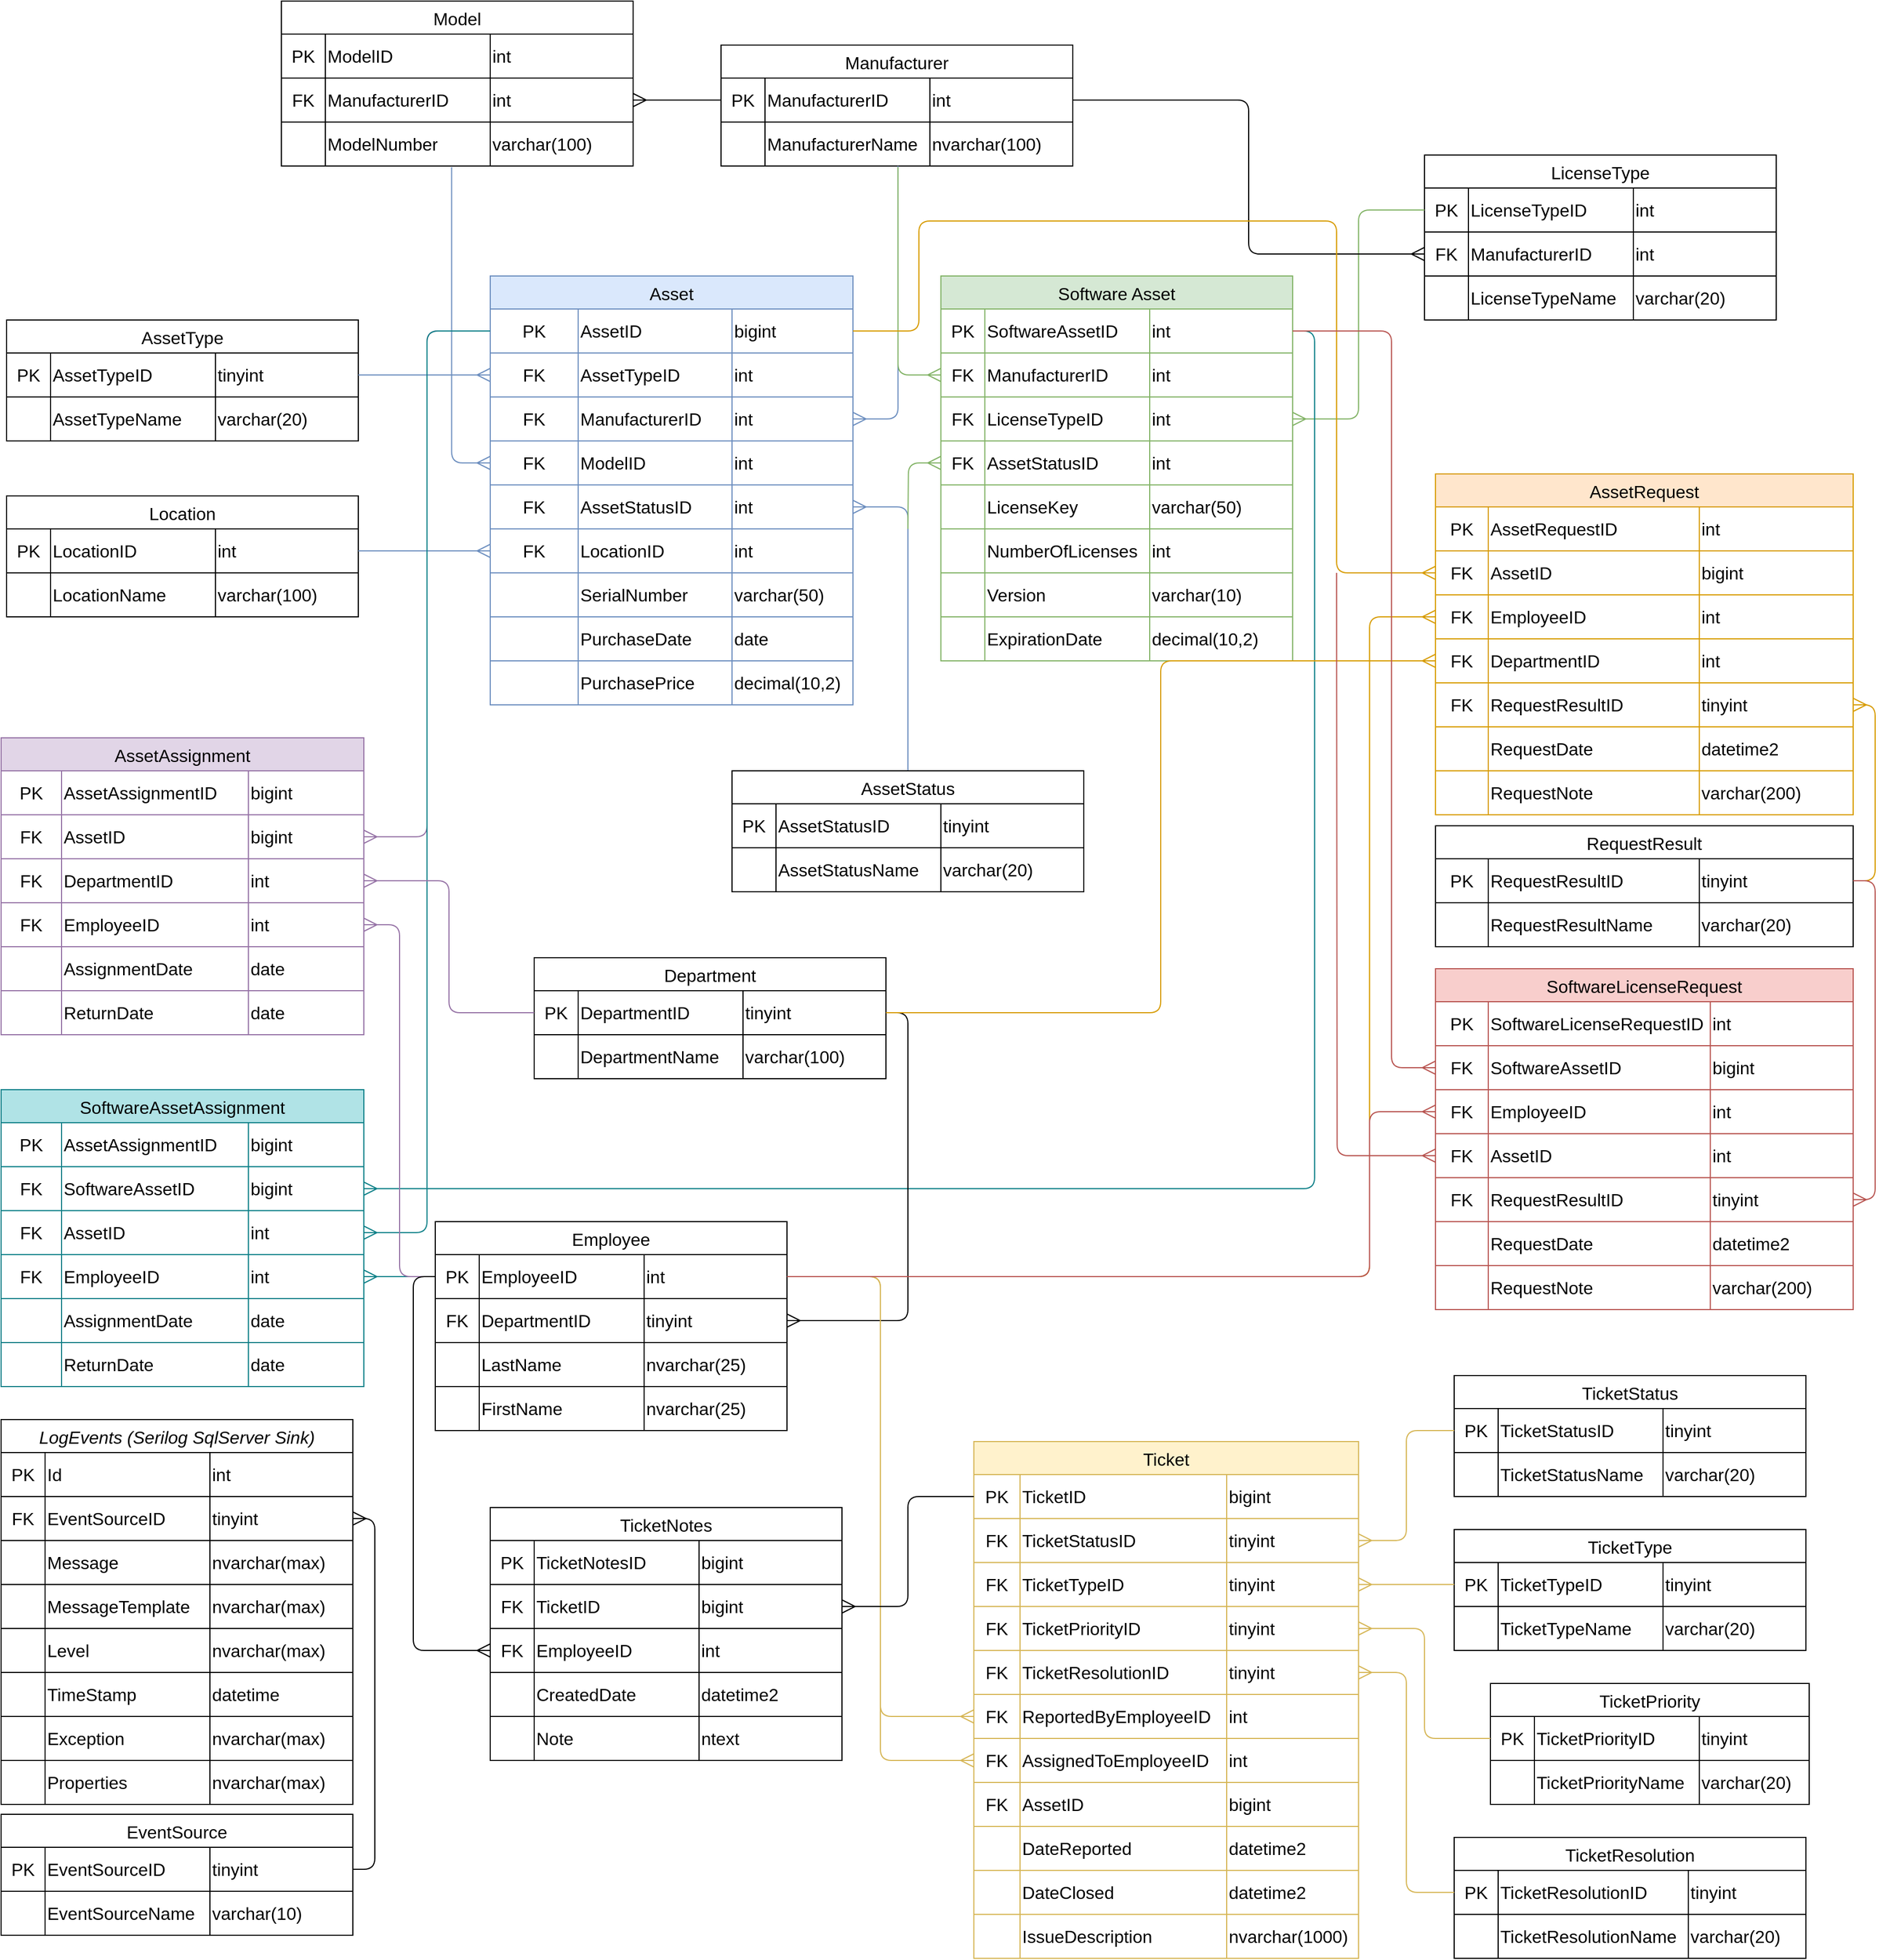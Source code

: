 <mxfile version="26.0.12">
  <diagram name="Seite-1" id="u39cB1oXYarwGEkVBq_q">
    <mxGraphModel dx="2514" dy="868" grid="1" gridSize="10" guides="1" tooltips="1" connect="1" arrows="1" fold="1" page="1" pageScale="1" pageWidth="827" pageHeight="1169" math="0" shadow="0">
      <root>
        <mxCell id="0" />
        <mxCell id="1" parent="0" />
        <mxCell id="DZ5GJPDxYkYPLcdzl3_F-1" value="Asset" style="shape=table;startSize=30;container=1;collapsible=0;childLayout=tableLayout;strokeColor=#6c8ebf;fontSize=16;fillColor=#dae8fc;" parent="1" vertex="1">
          <mxGeometry x="-50" y="300" width="330" height="390" as="geometry" />
        </mxCell>
        <mxCell id="DZ5GJPDxYkYPLcdzl3_F-2" value="" style="shape=tableRow;horizontal=0;startSize=0;swimlaneHead=0;swimlaneBody=0;strokeColor=inherit;top=0;left=0;bottom=0;right=0;collapsible=0;dropTarget=0;fillColor=none;points=[[0,0.5],[1,0.5]];portConstraint=eastwest;fontSize=16;" parent="DZ5GJPDxYkYPLcdzl3_F-1" vertex="1">
          <mxGeometry y="30" width="330" height="40" as="geometry" />
        </mxCell>
        <mxCell id="DZ5GJPDxYkYPLcdzl3_F-3" value="PK" style="shape=partialRectangle;html=1;whiteSpace=wrap;connectable=0;strokeColor=inherit;overflow=hidden;fillColor=none;top=0;left=0;bottom=0;right=0;pointerEvents=1;fontSize=16;" parent="DZ5GJPDxYkYPLcdzl3_F-2" vertex="1">
          <mxGeometry width="80" height="40" as="geometry">
            <mxRectangle width="80" height="40" as="alternateBounds" />
          </mxGeometry>
        </mxCell>
        <mxCell id="DZ5GJPDxYkYPLcdzl3_F-4" value="AssetID" style="shape=partialRectangle;html=1;whiteSpace=wrap;connectable=0;strokeColor=inherit;overflow=hidden;fillColor=none;top=0;left=0;bottom=0;right=0;pointerEvents=1;fontSize=16;align=left;" parent="DZ5GJPDxYkYPLcdzl3_F-2" vertex="1">
          <mxGeometry x="80" width="140" height="40" as="geometry">
            <mxRectangle width="140" height="40" as="alternateBounds" />
          </mxGeometry>
        </mxCell>
        <mxCell id="DZ5GJPDxYkYPLcdzl3_F-5" value="bigint" style="shape=partialRectangle;html=1;whiteSpace=wrap;connectable=0;strokeColor=inherit;overflow=hidden;fillColor=none;top=0;left=0;bottom=0;right=0;pointerEvents=1;fontSize=16;align=left;" parent="DZ5GJPDxYkYPLcdzl3_F-2" vertex="1">
          <mxGeometry x="220" width="110" height="40" as="geometry">
            <mxRectangle width="110" height="40" as="alternateBounds" />
          </mxGeometry>
        </mxCell>
        <mxCell id="DZ5GJPDxYkYPLcdzl3_F-6" value="" style="shape=tableRow;horizontal=0;startSize=0;swimlaneHead=0;swimlaneBody=0;strokeColor=inherit;top=0;left=0;bottom=0;right=0;collapsible=0;dropTarget=0;fillColor=none;points=[[0,0.5],[1,0.5]];portConstraint=eastwest;fontSize=16;" parent="DZ5GJPDxYkYPLcdzl3_F-1" vertex="1">
          <mxGeometry y="70" width="330" height="40" as="geometry" />
        </mxCell>
        <mxCell id="DZ5GJPDxYkYPLcdzl3_F-7" value="FK" style="shape=partialRectangle;html=1;whiteSpace=wrap;connectable=0;strokeColor=inherit;overflow=hidden;fillColor=none;top=0;left=0;bottom=0;right=0;pointerEvents=1;fontSize=16;" parent="DZ5GJPDxYkYPLcdzl3_F-6" vertex="1">
          <mxGeometry width="80" height="40" as="geometry">
            <mxRectangle width="80" height="40" as="alternateBounds" />
          </mxGeometry>
        </mxCell>
        <mxCell id="DZ5GJPDxYkYPLcdzl3_F-8" value="AssetTypeID" style="shape=partialRectangle;html=1;whiteSpace=wrap;connectable=0;strokeColor=inherit;overflow=hidden;fillColor=none;top=0;left=0;bottom=0;right=0;pointerEvents=1;fontSize=16;align=left;" parent="DZ5GJPDxYkYPLcdzl3_F-6" vertex="1">
          <mxGeometry x="80" width="140" height="40" as="geometry">
            <mxRectangle width="140" height="40" as="alternateBounds" />
          </mxGeometry>
        </mxCell>
        <mxCell id="DZ5GJPDxYkYPLcdzl3_F-9" value="int" style="shape=partialRectangle;html=1;whiteSpace=wrap;connectable=0;strokeColor=inherit;overflow=hidden;fillColor=none;top=0;left=0;bottom=0;right=0;pointerEvents=1;fontSize=16;align=left;" parent="DZ5GJPDxYkYPLcdzl3_F-6" vertex="1">
          <mxGeometry x="220" width="110" height="40" as="geometry">
            <mxRectangle width="110" height="40" as="alternateBounds" />
          </mxGeometry>
        </mxCell>
        <mxCell id="DZ5GJPDxYkYPLcdzl3_F-10" value="" style="shape=tableRow;horizontal=0;startSize=0;swimlaneHead=0;swimlaneBody=0;strokeColor=inherit;top=0;left=0;bottom=0;right=0;collapsible=0;dropTarget=0;fillColor=none;points=[[0,0.5],[1,0.5]];portConstraint=eastwest;fontSize=16;" parent="DZ5GJPDxYkYPLcdzl3_F-1" vertex="1">
          <mxGeometry y="110" width="330" height="40" as="geometry" />
        </mxCell>
        <mxCell id="DZ5GJPDxYkYPLcdzl3_F-11" value="FK" style="shape=partialRectangle;html=1;whiteSpace=wrap;connectable=0;strokeColor=inherit;overflow=hidden;fillColor=none;top=0;left=0;bottom=0;right=0;pointerEvents=1;fontSize=16;" parent="DZ5GJPDxYkYPLcdzl3_F-10" vertex="1">
          <mxGeometry width="80" height="40" as="geometry">
            <mxRectangle width="80" height="40" as="alternateBounds" />
          </mxGeometry>
        </mxCell>
        <mxCell id="DZ5GJPDxYkYPLcdzl3_F-12" value="ManufacturerID" style="shape=partialRectangle;html=1;whiteSpace=wrap;connectable=0;strokeColor=inherit;overflow=hidden;fillColor=none;top=0;left=0;bottom=0;right=0;pointerEvents=1;fontSize=16;align=left;" parent="DZ5GJPDxYkYPLcdzl3_F-10" vertex="1">
          <mxGeometry x="80" width="140" height="40" as="geometry">
            <mxRectangle width="140" height="40" as="alternateBounds" />
          </mxGeometry>
        </mxCell>
        <mxCell id="DZ5GJPDxYkYPLcdzl3_F-13" value="int" style="shape=partialRectangle;html=1;whiteSpace=wrap;connectable=0;strokeColor=inherit;overflow=hidden;fillColor=none;top=0;left=0;bottom=0;right=0;pointerEvents=1;fontSize=16;align=left;" parent="DZ5GJPDxYkYPLcdzl3_F-10" vertex="1">
          <mxGeometry x="220" width="110" height="40" as="geometry">
            <mxRectangle width="110" height="40" as="alternateBounds" />
          </mxGeometry>
        </mxCell>
        <mxCell id="DZ5GJPDxYkYPLcdzl3_F-14" style="shape=tableRow;horizontal=0;startSize=0;swimlaneHead=0;swimlaneBody=0;strokeColor=inherit;top=0;left=0;bottom=0;right=0;collapsible=0;dropTarget=0;fillColor=none;points=[[0,0.5],[1,0.5]];portConstraint=eastwest;fontSize=16;" parent="DZ5GJPDxYkYPLcdzl3_F-1" vertex="1">
          <mxGeometry y="150" width="330" height="40" as="geometry" />
        </mxCell>
        <mxCell id="DZ5GJPDxYkYPLcdzl3_F-15" value="FK" style="shape=partialRectangle;html=1;whiteSpace=wrap;connectable=0;strokeColor=inherit;overflow=hidden;fillColor=none;top=0;left=0;bottom=0;right=0;pointerEvents=1;fontSize=16;" parent="DZ5GJPDxYkYPLcdzl3_F-14" vertex="1">
          <mxGeometry width="80" height="40" as="geometry">
            <mxRectangle width="80" height="40" as="alternateBounds" />
          </mxGeometry>
        </mxCell>
        <mxCell id="DZ5GJPDxYkYPLcdzl3_F-16" value="ModelID" style="shape=partialRectangle;html=1;whiteSpace=wrap;connectable=0;strokeColor=inherit;overflow=hidden;fillColor=none;top=0;left=0;bottom=0;right=0;pointerEvents=1;fontSize=16;align=left;" parent="DZ5GJPDxYkYPLcdzl3_F-14" vertex="1">
          <mxGeometry x="80" width="140" height="40" as="geometry">
            <mxRectangle width="140" height="40" as="alternateBounds" />
          </mxGeometry>
        </mxCell>
        <mxCell id="DZ5GJPDxYkYPLcdzl3_F-17" value="int" style="shape=partialRectangle;html=1;whiteSpace=wrap;connectable=0;strokeColor=inherit;overflow=hidden;fillColor=none;top=0;left=0;bottom=0;right=0;pointerEvents=1;fontSize=16;align=left;" parent="DZ5GJPDxYkYPLcdzl3_F-14" vertex="1">
          <mxGeometry x="220" width="110" height="40" as="geometry">
            <mxRectangle width="110" height="40" as="alternateBounds" />
          </mxGeometry>
        </mxCell>
        <mxCell id="DZ5GJPDxYkYPLcdzl3_F-18" style="shape=tableRow;horizontal=0;startSize=0;swimlaneHead=0;swimlaneBody=0;strokeColor=inherit;top=0;left=0;bottom=0;right=0;collapsible=0;dropTarget=0;fillColor=none;points=[[0,0.5],[1,0.5]];portConstraint=eastwest;fontSize=16;" parent="DZ5GJPDxYkYPLcdzl3_F-1" vertex="1">
          <mxGeometry y="190" width="330" height="40" as="geometry" />
        </mxCell>
        <mxCell id="DZ5GJPDxYkYPLcdzl3_F-19" value="FK" style="shape=partialRectangle;html=1;whiteSpace=wrap;connectable=0;strokeColor=inherit;overflow=hidden;fillColor=none;top=0;left=0;bottom=0;right=0;pointerEvents=1;fontSize=16;" parent="DZ5GJPDxYkYPLcdzl3_F-18" vertex="1">
          <mxGeometry width="80" height="40" as="geometry">
            <mxRectangle width="80" height="40" as="alternateBounds" />
          </mxGeometry>
        </mxCell>
        <mxCell id="DZ5GJPDxYkYPLcdzl3_F-20" value="AssetStatusID" style="shape=partialRectangle;html=1;whiteSpace=wrap;connectable=0;strokeColor=inherit;overflow=hidden;fillColor=none;top=0;left=0;bottom=0;right=0;pointerEvents=1;fontSize=16;align=left;" parent="DZ5GJPDxYkYPLcdzl3_F-18" vertex="1">
          <mxGeometry x="80" width="140" height="40" as="geometry">
            <mxRectangle width="140" height="40" as="alternateBounds" />
          </mxGeometry>
        </mxCell>
        <mxCell id="DZ5GJPDxYkYPLcdzl3_F-21" value="int" style="shape=partialRectangle;html=1;whiteSpace=wrap;connectable=0;strokeColor=inherit;overflow=hidden;fillColor=none;top=0;left=0;bottom=0;right=0;pointerEvents=1;fontSize=16;align=left;" parent="DZ5GJPDxYkYPLcdzl3_F-18" vertex="1">
          <mxGeometry x="220" width="110" height="40" as="geometry">
            <mxRectangle width="110" height="40" as="alternateBounds" />
          </mxGeometry>
        </mxCell>
        <mxCell id="DZ5GJPDxYkYPLcdzl3_F-22" style="shape=tableRow;horizontal=0;startSize=0;swimlaneHead=0;swimlaneBody=0;strokeColor=inherit;top=0;left=0;bottom=0;right=0;collapsible=0;dropTarget=0;fillColor=none;points=[[0,0.5],[1,0.5]];portConstraint=eastwest;fontSize=16;" parent="DZ5GJPDxYkYPLcdzl3_F-1" vertex="1">
          <mxGeometry y="230" width="330" height="40" as="geometry" />
        </mxCell>
        <mxCell id="DZ5GJPDxYkYPLcdzl3_F-23" value="FK" style="shape=partialRectangle;html=1;whiteSpace=wrap;connectable=0;strokeColor=inherit;overflow=hidden;fillColor=none;top=0;left=0;bottom=0;right=0;pointerEvents=1;fontSize=16;" parent="DZ5GJPDxYkYPLcdzl3_F-22" vertex="1">
          <mxGeometry width="80" height="40" as="geometry">
            <mxRectangle width="80" height="40" as="alternateBounds" />
          </mxGeometry>
        </mxCell>
        <mxCell id="DZ5GJPDxYkYPLcdzl3_F-24" value="LocationID" style="shape=partialRectangle;html=1;whiteSpace=wrap;connectable=0;strokeColor=inherit;overflow=hidden;fillColor=none;top=0;left=0;bottom=0;right=0;pointerEvents=1;fontSize=16;align=left;" parent="DZ5GJPDxYkYPLcdzl3_F-22" vertex="1">
          <mxGeometry x="80" width="140" height="40" as="geometry">
            <mxRectangle width="140" height="40" as="alternateBounds" />
          </mxGeometry>
        </mxCell>
        <mxCell id="DZ5GJPDxYkYPLcdzl3_F-25" value="int" style="shape=partialRectangle;html=1;whiteSpace=wrap;connectable=0;strokeColor=inherit;overflow=hidden;fillColor=none;top=0;left=0;bottom=0;right=0;pointerEvents=1;fontSize=16;align=left;" parent="DZ5GJPDxYkYPLcdzl3_F-22" vertex="1">
          <mxGeometry x="220" width="110" height="40" as="geometry">
            <mxRectangle width="110" height="40" as="alternateBounds" />
          </mxGeometry>
        </mxCell>
        <mxCell id="DZ5GJPDxYkYPLcdzl3_F-26" style="shape=tableRow;horizontal=0;startSize=0;swimlaneHead=0;swimlaneBody=0;strokeColor=inherit;top=0;left=0;bottom=0;right=0;collapsible=0;dropTarget=0;fillColor=none;points=[[0,0.5],[1,0.5]];portConstraint=eastwest;fontSize=16;" parent="DZ5GJPDxYkYPLcdzl3_F-1" vertex="1">
          <mxGeometry y="270" width="330" height="40" as="geometry" />
        </mxCell>
        <mxCell id="DZ5GJPDxYkYPLcdzl3_F-27" style="shape=partialRectangle;html=1;whiteSpace=wrap;connectable=0;strokeColor=inherit;overflow=hidden;fillColor=none;top=0;left=0;bottom=0;right=0;pointerEvents=1;fontSize=16;" parent="DZ5GJPDxYkYPLcdzl3_F-26" vertex="1">
          <mxGeometry width="80" height="40" as="geometry">
            <mxRectangle width="80" height="40" as="alternateBounds" />
          </mxGeometry>
        </mxCell>
        <mxCell id="DZ5GJPDxYkYPLcdzl3_F-28" value="SerialNumber" style="shape=partialRectangle;html=1;whiteSpace=wrap;connectable=0;strokeColor=inherit;overflow=hidden;fillColor=none;top=0;left=0;bottom=0;right=0;pointerEvents=1;fontSize=16;align=left;" parent="DZ5GJPDxYkYPLcdzl3_F-26" vertex="1">
          <mxGeometry x="80" width="140" height="40" as="geometry">
            <mxRectangle width="140" height="40" as="alternateBounds" />
          </mxGeometry>
        </mxCell>
        <mxCell id="DZ5GJPDxYkYPLcdzl3_F-29" value="varchar(50)" style="shape=partialRectangle;html=1;whiteSpace=wrap;connectable=0;strokeColor=inherit;overflow=hidden;fillColor=none;top=0;left=0;bottom=0;right=0;pointerEvents=1;fontSize=16;align=left;" parent="DZ5GJPDxYkYPLcdzl3_F-26" vertex="1">
          <mxGeometry x="220" width="110" height="40" as="geometry">
            <mxRectangle width="110" height="40" as="alternateBounds" />
          </mxGeometry>
        </mxCell>
        <mxCell id="DZ5GJPDxYkYPLcdzl3_F-30" style="shape=tableRow;horizontal=0;startSize=0;swimlaneHead=0;swimlaneBody=0;strokeColor=inherit;top=0;left=0;bottom=0;right=0;collapsible=0;dropTarget=0;fillColor=none;points=[[0,0.5],[1,0.5]];portConstraint=eastwest;fontSize=16;" parent="DZ5GJPDxYkYPLcdzl3_F-1" vertex="1">
          <mxGeometry y="310" width="330" height="40" as="geometry" />
        </mxCell>
        <mxCell id="DZ5GJPDxYkYPLcdzl3_F-31" style="shape=partialRectangle;html=1;whiteSpace=wrap;connectable=0;strokeColor=inherit;overflow=hidden;fillColor=none;top=0;left=0;bottom=0;right=0;pointerEvents=1;fontSize=16;" parent="DZ5GJPDxYkYPLcdzl3_F-30" vertex="1">
          <mxGeometry width="80" height="40" as="geometry">
            <mxRectangle width="80" height="40" as="alternateBounds" />
          </mxGeometry>
        </mxCell>
        <mxCell id="DZ5GJPDxYkYPLcdzl3_F-32" value="PurchaseDate" style="shape=partialRectangle;html=1;whiteSpace=wrap;connectable=0;strokeColor=inherit;overflow=hidden;fillColor=none;top=0;left=0;bottom=0;right=0;pointerEvents=1;fontSize=16;align=left;" parent="DZ5GJPDxYkYPLcdzl3_F-30" vertex="1">
          <mxGeometry x="80" width="140" height="40" as="geometry">
            <mxRectangle width="140" height="40" as="alternateBounds" />
          </mxGeometry>
        </mxCell>
        <mxCell id="DZ5GJPDxYkYPLcdzl3_F-33" value="date" style="shape=partialRectangle;html=1;whiteSpace=wrap;connectable=0;strokeColor=inherit;overflow=hidden;fillColor=none;top=0;left=0;bottom=0;right=0;pointerEvents=1;fontSize=16;align=left;" parent="DZ5GJPDxYkYPLcdzl3_F-30" vertex="1">
          <mxGeometry x="220" width="110" height="40" as="geometry">
            <mxRectangle width="110" height="40" as="alternateBounds" />
          </mxGeometry>
        </mxCell>
        <mxCell id="DZ5GJPDxYkYPLcdzl3_F-34" style="shape=tableRow;horizontal=0;startSize=0;swimlaneHead=0;swimlaneBody=0;strokeColor=inherit;top=0;left=0;bottom=0;right=0;collapsible=0;dropTarget=0;fillColor=none;points=[[0,0.5],[1,0.5]];portConstraint=eastwest;fontSize=16;" parent="DZ5GJPDxYkYPLcdzl3_F-1" vertex="1">
          <mxGeometry y="350" width="330" height="40" as="geometry" />
        </mxCell>
        <mxCell id="DZ5GJPDxYkYPLcdzl3_F-35" style="shape=partialRectangle;html=1;whiteSpace=wrap;connectable=0;strokeColor=inherit;overflow=hidden;fillColor=none;top=0;left=0;bottom=0;right=0;pointerEvents=1;fontSize=16;" parent="DZ5GJPDxYkYPLcdzl3_F-34" vertex="1">
          <mxGeometry width="80" height="40" as="geometry">
            <mxRectangle width="80" height="40" as="alternateBounds" />
          </mxGeometry>
        </mxCell>
        <mxCell id="DZ5GJPDxYkYPLcdzl3_F-36" value="PurchasePrice" style="shape=partialRectangle;html=1;whiteSpace=wrap;connectable=0;strokeColor=inherit;overflow=hidden;fillColor=none;top=0;left=0;bottom=0;right=0;pointerEvents=1;fontSize=16;align=left;" parent="DZ5GJPDxYkYPLcdzl3_F-34" vertex="1">
          <mxGeometry x="80" width="140" height="40" as="geometry">
            <mxRectangle width="140" height="40" as="alternateBounds" />
          </mxGeometry>
        </mxCell>
        <mxCell id="DZ5GJPDxYkYPLcdzl3_F-37" value="decimal(10,2)" style="shape=partialRectangle;html=1;whiteSpace=wrap;connectable=0;strokeColor=inherit;overflow=hidden;fillColor=none;top=0;left=0;bottom=0;right=0;pointerEvents=1;fontSize=16;align=left;" parent="DZ5GJPDxYkYPLcdzl3_F-34" vertex="1">
          <mxGeometry x="220" width="110" height="40" as="geometry">
            <mxRectangle width="110" height="40" as="alternateBounds" />
          </mxGeometry>
        </mxCell>
        <mxCell id="DZ5GJPDxYkYPLcdzl3_F-38" value="Software Asset" style="shape=table;startSize=30;container=1;collapsible=0;childLayout=tableLayout;strokeColor=#82b366;fontSize=16;fillColor=#d5e8d4;" parent="1" vertex="1">
          <mxGeometry x="360" y="300" width="320" height="350" as="geometry" />
        </mxCell>
        <mxCell id="DZ5GJPDxYkYPLcdzl3_F-39" value="" style="shape=tableRow;horizontal=0;startSize=0;swimlaneHead=0;swimlaneBody=0;strokeColor=inherit;top=0;left=0;bottom=0;right=0;collapsible=0;dropTarget=0;fillColor=none;points=[[0,0.5],[1,0.5]];portConstraint=eastwest;fontSize=16;" parent="DZ5GJPDxYkYPLcdzl3_F-38" vertex="1">
          <mxGeometry y="30" width="320" height="40" as="geometry" />
        </mxCell>
        <mxCell id="DZ5GJPDxYkYPLcdzl3_F-40" value="PK" style="shape=partialRectangle;html=1;whiteSpace=wrap;connectable=0;strokeColor=inherit;overflow=hidden;fillColor=none;top=0;left=0;bottom=0;right=0;pointerEvents=1;fontSize=16;" parent="DZ5GJPDxYkYPLcdzl3_F-39" vertex="1">
          <mxGeometry width="40" height="40" as="geometry">
            <mxRectangle width="40" height="40" as="alternateBounds" />
          </mxGeometry>
        </mxCell>
        <mxCell id="DZ5GJPDxYkYPLcdzl3_F-41" value="SoftwareAssetID" style="shape=partialRectangle;html=1;whiteSpace=wrap;connectable=0;strokeColor=inherit;overflow=hidden;fillColor=none;top=0;left=0;bottom=0;right=0;pointerEvents=1;fontSize=16;align=left;" parent="DZ5GJPDxYkYPLcdzl3_F-39" vertex="1">
          <mxGeometry x="40" width="150" height="40" as="geometry">
            <mxRectangle width="150" height="40" as="alternateBounds" />
          </mxGeometry>
        </mxCell>
        <mxCell id="DZ5GJPDxYkYPLcdzl3_F-42" value="int" style="shape=partialRectangle;html=1;whiteSpace=wrap;connectable=0;strokeColor=inherit;overflow=hidden;fillColor=none;top=0;left=0;bottom=0;right=0;pointerEvents=1;fontSize=16;align=left;" parent="DZ5GJPDxYkYPLcdzl3_F-39" vertex="1">
          <mxGeometry x="190" width="130" height="40" as="geometry">
            <mxRectangle width="130" height="40" as="alternateBounds" />
          </mxGeometry>
        </mxCell>
        <mxCell id="DZ5GJPDxYkYPLcdzl3_F-43" value="" style="shape=tableRow;horizontal=0;startSize=0;swimlaneHead=0;swimlaneBody=0;strokeColor=inherit;top=0;left=0;bottom=0;right=0;collapsible=0;dropTarget=0;fillColor=none;points=[[0,0.5],[1,0.5]];portConstraint=eastwest;fontSize=16;" parent="DZ5GJPDxYkYPLcdzl3_F-38" vertex="1">
          <mxGeometry y="70" width="320" height="40" as="geometry" />
        </mxCell>
        <mxCell id="DZ5GJPDxYkYPLcdzl3_F-44" value="FK" style="shape=partialRectangle;html=1;whiteSpace=wrap;connectable=0;strokeColor=inherit;overflow=hidden;fillColor=none;top=0;left=0;bottom=0;right=0;pointerEvents=1;fontSize=16;" parent="DZ5GJPDxYkYPLcdzl3_F-43" vertex="1">
          <mxGeometry width="40" height="40" as="geometry">
            <mxRectangle width="40" height="40" as="alternateBounds" />
          </mxGeometry>
        </mxCell>
        <mxCell id="DZ5GJPDxYkYPLcdzl3_F-45" value="ManufacturerID" style="shape=partialRectangle;html=1;whiteSpace=wrap;connectable=0;strokeColor=inherit;overflow=hidden;fillColor=none;top=0;left=0;bottom=0;right=0;pointerEvents=1;fontSize=16;align=left;" parent="DZ5GJPDxYkYPLcdzl3_F-43" vertex="1">
          <mxGeometry x="40" width="150" height="40" as="geometry">
            <mxRectangle width="150" height="40" as="alternateBounds" />
          </mxGeometry>
        </mxCell>
        <mxCell id="DZ5GJPDxYkYPLcdzl3_F-46" value="int" style="shape=partialRectangle;html=1;whiteSpace=wrap;connectable=0;strokeColor=inherit;overflow=hidden;fillColor=none;top=0;left=0;bottom=0;right=0;pointerEvents=1;fontSize=16;align=left;" parent="DZ5GJPDxYkYPLcdzl3_F-43" vertex="1">
          <mxGeometry x="190" width="130" height="40" as="geometry">
            <mxRectangle width="130" height="40" as="alternateBounds" />
          </mxGeometry>
        </mxCell>
        <mxCell id="DZ5GJPDxYkYPLcdzl3_F-51" style="shape=tableRow;horizontal=0;startSize=0;swimlaneHead=0;swimlaneBody=0;strokeColor=inherit;top=0;left=0;bottom=0;right=0;collapsible=0;dropTarget=0;fillColor=none;points=[[0,0.5],[1,0.5]];portConstraint=eastwest;fontSize=16;" parent="DZ5GJPDxYkYPLcdzl3_F-38" vertex="1">
          <mxGeometry y="110" width="320" height="40" as="geometry" />
        </mxCell>
        <mxCell id="DZ5GJPDxYkYPLcdzl3_F-52" value="FK" style="shape=partialRectangle;html=1;whiteSpace=wrap;connectable=0;strokeColor=inherit;overflow=hidden;fillColor=none;top=0;left=0;bottom=0;right=0;pointerEvents=1;fontSize=16;" parent="DZ5GJPDxYkYPLcdzl3_F-51" vertex="1">
          <mxGeometry width="40" height="40" as="geometry">
            <mxRectangle width="40" height="40" as="alternateBounds" />
          </mxGeometry>
        </mxCell>
        <mxCell id="DZ5GJPDxYkYPLcdzl3_F-53" value="LicenseTypeID" style="shape=partialRectangle;html=1;whiteSpace=wrap;connectable=0;strokeColor=inherit;overflow=hidden;fillColor=none;top=0;left=0;bottom=0;right=0;pointerEvents=1;fontSize=16;align=left;" parent="DZ5GJPDxYkYPLcdzl3_F-51" vertex="1">
          <mxGeometry x="40" width="150" height="40" as="geometry">
            <mxRectangle width="150" height="40" as="alternateBounds" />
          </mxGeometry>
        </mxCell>
        <mxCell id="DZ5GJPDxYkYPLcdzl3_F-54" value="int" style="shape=partialRectangle;html=1;whiteSpace=wrap;connectable=0;strokeColor=inherit;overflow=hidden;fillColor=none;top=0;left=0;bottom=0;right=0;pointerEvents=1;fontSize=16;align=left;" parent="DZ5GJPDxYkYPLcdzl3_F-51" vertex="1">
          <mxGeometry x="190" width="130" height="40" as="geometry">
            <mxRectangle width="130" height="40" as="alternateBounds" />
          </mxGeometry>
        </mxCell>
        <mxCell id="DZ5GJPDxYkYPLcdzl3_F-55" style="shape=tableRow;horizontal=0;startSize=0;swimlaneHead=0;swimlaneBody=0;strokeColor=inherit;top=0;left=0;bottom=0;right=0;collapsible=0;dropTarget=0;fillColor=none;points=[[0,0.5],[1,0.5]];portConstraint=eastwest;fontSize=16;" parent="DZ5GJPDxYkYPLcdzl3_F-38" vertex="1">
          <mxGeometry y="150" width="320" height="40" as="geometry" />
        </mxCell>
        <mxCell id="DZ5GJPDxYkYPLcdzl3_F-56" value="FK" style="shape=partialRectangle;html=1;whiteSpace=wrap;connectable=0;strokeColor=inherit;overflow=hidden;fillColor=none;top=0;left=0;bottom=0;right=0;pointerEvents=1;fontSize=16;" parent="DZ5GJPDxYkYPLcdzl3_F-55" vertex="1">
          <mxGeometry width="40" height="40" as="geometry">
            <mxRectangle width="40" height="40" as="alternateBounds" />
          </mxGeometry>
        </mxCell>
        <mxCell id="DZ5GJPDxYkYPLcdzl3_F-57" value="AssetStatusID" style="shape=partialRectangle;html=1;whiteSpace=wrap;connectable=0;strokeColor=inherit;overflow=hidden;fillColor=none;top=0;left=0;bottom=0;right=0;pointerEvents=1;fontSize=16;align=left;" parent="DZ5GJPDxYkYPLcdzl3_F-55" vertex="1">
          <mxGeometry x="40" width="150" height="40" as="geometry">
            <mxRectangle width="150" height="40" as="alternateBounds" />
          </mxGeometry>
        </mxCell>
        <mxCell id="DZ5GJPDxYkYPLcdzl3_F-58" value="int" style="shape=partialRectangle;html=1;whiteSpace=wrap;connectable=0;strokeColor=inherit;overflow=hidden;fillColor=none;top=0;left=0;bottom=0;right=0;pointerEvents=1;fontSize=16;align=left;" parent="DZ5GJPDxYkYPLcdzl3_F-55" vertex="1">
          <mxGeometry x="190" width="130" height="40" as="geometry">
            <mxRectangle width="130" height="40" as="alternateBounds" />
          </mxGeometry>
        </mxCell>
        <mxCell id="DZ5GJPDxYkYPLcdzl3_F-59" style="shape=tableRow;horizontal=0;startSize=0;swimlaneHead=0;swimlaneBody=0;strokeColor=inherit;top=0;left=0;bottom=0;right=0;collapsible=0;dropTarget=0;fillColor=none;points=[[0,0.5],[1,0.5]];portConstraint=eastwest;fontSize=16;" parent="DZ5GJPDxYkYPLcdzl3_F-38" vertex="1">
          <mxGeometry y="190" width="320" height="40" as="geometry" />
        </mxCell>
        <mxCell id="DZ5GJPDxYkYPLcdzl3_F-60" style="shape=partialRectangle;html=1;whiteSpace=wrap;connectable=0;strokeColor=inherit;overflow=hidden;fillColor=none;top=0;left=0;bottom=0;right=0;pointerEvents=1;fontSize=16;" parent="DZ5GJPDxYkYPLcdzl3_F-59" vertex="1">
          <mxGeometry width="40" height="40" as="geometry">
            <mxRectangle width="40" height="40" as="alternateBounds" />
          </mxGeometry>
        </mxCell>
        <mxCell id="DZ5GJPDxYkYPLcdzl3_F-61" value="LicenseKey" style="shape=partialRectangle;html=1;whiteSpace=wrap;connectable=0;strokeColor=inherit;overflow=hidden;fillColor=none;top=0;left=0;bottom=0;right=0;pointerEvents=1;fontSize=16;align=left;" parent="DZ5GJPDxYkYPLcdzl3_F-59" vertex="1">
          <mxGeometry x="40" width="150" height="40" as="geometry">
            <mxRectangle width="150" height="40" as="alternateBounds" />
          </mxGeometry>
        </mxCell>
        <mxCell id="DZ5GJPDxYkYPLcdzl3_F-62" value="varchar(50)" style="shape=partialRectangle;html=1;whiteSpace=wrap;connectable=0;strokeColor=inherit;overflow=hidden;fillColor=none;top=0;left=0;bottom=0;right=0;pointerEvents=1;fontSize=16;align=left;" parent="DZ5GJPDxYkYPLcdzl3_F-59" vertex="1">
          <mxGeometry x="190" width="130" height="40" as="geometry">
            <mxRectangle width="130" height="40" as="alternateBounds" />
          </mxGeometry>
        </mxCell>
        <mxCell id="DZ5GJPDxYkYPLcdzl3_F-63" style="shape=tableRow;horizontal=0;startSize=0;swimlaneHead=0;swimlaneBody=0;strokeColor=inherit;top=0;left=0;bottom=0;right=0;collapsible=0;dropTarget=0;fillColor=none;points=[[0,0.5],[1,0.5]];portConstraint=eastwest;fontSize=16;" parent="DZ5GJPDxYkYPLcdzl3_F-38" vertex="1">
          <mxGeometry y="230" width="320" height="40" as="geometry" />
        </mxCell>
        <mxCell id="DZ5GJPDxYkYPLcdzl3_F-64" style="shape=partialRectangle;html=1;whiteSpace=wrap;connectable=0;strokeColor=inherit;overflow=hidden;fillColor=none;top=0;left=0;bottom=0;right=0;pointerEvents=1;fontSize=16;" parent="DZ5GJPDxYkYPLcdzl3_F-63" vertex="1">
          <mxGeometry width="40" height="40" as="geometry">
            <mxRectangle width="40" height="40" as="alternateBounds" />
          </mxGeometry>
        </mxCell>
        <mxCell id="DZ5GJPDxYkYPLcdzl3_F-65" value="NumberOfLicenses" style="shape=partialRectangle;html=1;whiteSpace=wrap;connectable=0;strokeColor=inherit;overflow=hidden;fillColor=none;top=0;left=0;bottom=0;right=0;pointerEvents=1;fontSize=16;align=left;" parent="DZ5GJPDxYkYPLcdzl3_F-63" vertex="1">
          <mxGeometry x="40" width="150" height="40" as="geometry">
            <mxRectangle width="150" height="40" as="alternateBounds" />
          </mxGeometry>
        </mxCell>
        <mxCell id="DZ5GJPDxYkYPLcdzl3_F-66" value="int" style="shape=partialRectangle;html=1;whiteSpace=wrap;connectable=0;strokeColor=inherit;overflow=hidden;fillColor=none;top=0;left=0;bottom=0;right=0;pointerEvents=1;fontSize=16;align=left;" parent="DZ5GJPDxYkYPLcdzl3_F-63" vertex="1">
          <mxGeometry x="190" width="130" height="40" as="geometry">
            <mxRectangle width="130" height="40" as="alternateBounds" />
          </mxGeometry>
        </mxCell>
        <mxCell id="DZ5GJPDxYkYPLcdzl3_F-67" style="shape=tableRow;horizontal=0;startSize=0;swimlaneHead=0;swimlaneBody=0;strokeColor=inherit;top=0;left=0;bottom=0;right=0;collapsible=0;dropTarget=0;fillColor=none;points=[[0,0.5],[1,0.5]];portConstraint=eastwest;fontSize=16;" parent="DZ5GJPDxYkYPLcdzl3_F-38" vertex="1">
          <mxGeometry y="270" width="320" height="40" as="geometry" />
        </mxCell>
        <mxCell id="DZ5GJPDxYkYPLcdzl3_F-68" style="shape=partialRectangle;html=1;whiteSpace=wrap;connectable=0;strokeColor=inherit;overflow=hidden;fillColor=none;top=0;left=0;bottom=0;right=0;pointerEvents=1;fontSize=16;" parent="DZ5GJPDxYkYPLcdzl3_F-67" vertex="1">
          <mxGeometry width="40" height="40" as="geometry">
            <mxRectangle width="40" height="40" as="alternateBounds" />
          </mxGeometry>
        </mxCell>
        <mxCell id="DZ5GJPDxYkYPLcdzl3_F-69" value="Version" style="shape=partialRectangle;html=1;whiteSpace=wrap;connectable=0;strokeColor=inherit;overflow=hidden;fillColor=none;top=0;left=0;bottom=0;right=0;pointerEvents=1;fontSize=16;align=left;" parent="DZ5GJPDxYkYPLcdzl3_F-67" vertex="1">
          <mxGeometry x="40" width="150" height="40" as="geometry">
            <mxRectangle width="150" height="40" as="alternateBounds" />
          </mxGeometry>
        </mxCell>
        <mxCell id="DZ5GJPDxYkYPLcdzl3_F-70" value="varchar(10)" style="shape=partialRectangle;html=1;whiteSpace=wrap;connectable=0;strokeColor=inherit;overflow=hidden;fillColor=none;top=0;left=0;bottom=0;right=0;pointerEvents=1;fontSize=16;align=left;" parent="DZ5GJPDxYkYPLcdzl3_F-67" vertex="1">
          <mxGeometry x="190" width="130" height="40" as="geometry">
            <mxRectangle width="130" height="40" as="alternateBounds" />
          </mxGeometry>
        </mxCell>
        <mxCell id="DZ5GJPDxYkYPLcdzl3_F-71" style="shape=tableRow;horizontal=0;startSize=0;swimlaneHead=0;swimlaneBody=0;strokeColor=inherit;top=0;left=0;bottom=0;right=0;collapsible=0;dropTarget=0;fillColor=none;points=[[0,0.5],[1,0.5]];portConstraint=eastwest;fontSize=16;" parent="DZ5GJPDxYkYPLcdzl3_F-38" vertex="1">
          <mxGeometry y="310" width="320" height="40" as="geometry" />
        </mxCell>
        <mxCell id="DZ5GJPDxYkYPLcdzl3_F-72" style="shape=partialRectangle;html=1;whiteSpace=wrap;connectable=0;strokeColor=inherit;overflow=hidden;fillColor=none;top=0;left=0;bottom=0;right=0;pointerEvents=1;fontSize=16;" parent="DZ5GJPDxYkYPLcdzl3_F-71" vertex="1">
          <mxGeometry width="40" height="40" as="geometry">
            <mxRectangle width="40" height="40" as="alternateBounds" />
          </mxGeometry>
        </mxCell>
        <mxCell id="DZ5GJPDxYkYPLcdzl3_F-73" value="ExpirationDate" style="shape=partialRectangle;html=1;whiteSpace=wrap;connectable=0;strokeColor=inherit;overflow=hidden;fillColor=none;top=0;left=0;bottom=0;right=0;pointerEvents=1;fontSize=16;align=left;" parent="DZ5GJPDxYkYPLcdzl3_F-71" vertex="1">
          <mxGeometry x="40" width="150" height="40" as="geometry">
            <mxRectangle width="150" height="40" as="alternateBounds" />
          </mxGeometry>
        </mxCell>
        <mxCell id="DZ5GJPDxYkYPLcdzl3_F-74" value="decimal(10,2)" style="shape=partialRectangle;html=1;whiteSpace=wrap;connectable=0;strokeColor=inherit;overflow=hidden;fillColor=none;top=0;left=0;bottom=0;right=0;pointerEvents=1;fontSize=16;align=left;" parent="DZ5GJPDxYkYPLcdzl3_F-71" vertex="1">
          <mxGeometry x="190" width="130" height="40" as="geometry">
            <mxRectangle width="130" height="40" as="alternateBounds" />
          </mxGeometry>
        </mxCell>
        <mxCell id="DZ5GJPDxYkYPLcdzl3_F-161" style="edgeStyle=orthogonalEdgeStyle;rounded=1;orthogonalLoop=1;jettySize=auto;html=1;exitX=0.5;exitY=0;exitDx=0;exitDy=0;entryX=1;entryY=0.5;entryDx=0;entryDy=0;endArrow=ERmany;startFill=0;endFill=0;endSize=10;curved=0;fillColor=#dae8fc;strokeColor=#6c8ebf;" parent="1" source="DZ5GJPDxYkYPLcdzl3_F-75" target="DZ5GJPDxYkYPLcdzl3_F-18" edge="1">
          <mxGeometry relative="1" as="geometry" />
        </mxCell>
        <mxCell id="DZ5GJPDxYkYPLcdzl3_F-75" value="AssetStatus" style="shape=table;startSize=30;container=1;collapsible=0;childLayout=tableLayout;strokeColor=default;fontSize=16;" parent="1" vertex="1">
          <mxGeometry x="170" y="750" width="320" height="110" as="geometry" />
        </mxCell>
        <mxCell id="DZ5GJPDxYkYPLcdzl3_F-76" value="" style="shape=tableRow;horizontal=0;startSize=0;swimlaneHead=0;swimlaneBody=0;strokeColor=inherit;top=0;left=0;bottom=0;right=0;collapsible=0;dropTarget=0;fillColor=none;points=[[0,0.5],[1,0.5]];portConstraint=eastwest;fontSize=16;" parent="DZ5GJPDxYkYPLcdzl3_F-75" vertex="1">
          <mxGeometry y="30" width="320" height="40" as="geometry" />
        </mxCell>
        <mxCell id="DZ5GJPDxYkYPLcdzl3_F-77" value="PK" style="shape=partialRectangle;html=1;whiteSpace=wrap;connectable=0;strokeColor=inherit;overflow=hidden;fillColor=none;top=0;left=0;bottom=0;right=0;pointerEvents=1;fontSize=16;" parent="DZ5GJPDxYkYPLcdzl3_F-76" vertex="1">
          <mxGeometry width="40" height="40" as="geometry">
            <mxRectangle width="40" height="40" as="alternateBounds" />
          </mxGeometry>
        </mxCell>
        <mxCell id="DZ5GJPDxYkYPLcdzl3_F-78" value="AssetStatusID" style="shape=partialRectangle;html=1;whiteSpace=wrap;connectable=0;strokeColor=inherit;overflow=hidden;fillColor=none;top=0;left=0;bottom=0;right=0;pointerEvents=1;fontSize=16;align=left;" parent="DZ5GJPDxYkYPLcdzl3_F-76" vertex="1">
          <mxGeometry x="40" width="150" height="40" as="geometry">
            <mxRectangle width="150" height="40" as="alternateBounds" />
          </mxGeometry>
        </mxCell>
        <mxCell id="DZ5GJPDxYkYPLcdzl3_F-79" value="tinyint" style="shape=partialRectangle;html=1;whiteSpace=wrap;connectable=0;strokeColor=inherit;overflow=hidden;fillColor=none;top=0;left=0;bottom=0;right=0;pointerEvents=1;fontSize=16;align=left;" parent="DZ5GJPDxYkYPLcdzl3_F-76" vertex="1">
          <mxGeometry x="190" width="130" height="40" as="geometry">
            <mxRectangle width="130" height="40" as="alternateBounds" />
          </mxGeometry>
        </mxCell>
        <mxCell id="DZ5GJPDxYkYPLcdzl3_F-80" value="" style="shape=tableRow;horizontal=0;startSize=0;swimlaneHead=0;swimlaneBody=0;strokeColor=inherit;top=0;left=0;bottom=0;right=0;collapsible=0;dropTarget=0;fillColor=none;points=[[0,0.5],[1,0.5]];portConstraint=eastwest;fontSize=16;" parent="DZ5GJPDxYkYPLcdzl3_F-75" vertex="1">
          <mxGeometry y="70" width="320" height="40" as="geometry" />
        </mxCell>
        <mxCell id="DZ5GJPDxYkYPLcdzl3_F-81" value="" style="shape=partialRectangle;html=1;whiteSpace=wrap;connectable=0;strokeColor=inherit;overflow=hidden;fillColor=none;top=0;left=0;bottom=0;right=0;pointerEvents=1;fontSize=16;" parent="DZ5GJPDxYkYPLcdzl3_F-80" vertex="1">
          <mxGeometry width="40" height="40" as="geometry">
            <mxRectangle width="40" height="40" as="alternateBounds" />
          </mxGeometry>
        </mxCell>
        <mxCell id="DZ5GJPDxYkYPLcdzl3_F-82" value="AssetStatusName" style="shape=partialRectangle;html=1;whiteSpace=wrap;connectable=0;strokeColor=inherit;overflow=hidden;fillColor=none;top=0;left=0;bottom=0;right=0;pointerEvents=1;fontSize=16;align=left;" parent="DZ5GJPDxYkYPLcdzl3_F-80" vertex="1">
          <mxGeometry x="40" width="150" height="40" as="geometry">
            <mxRectangle width="150" height="40" as="alternateBounds" />
          </mxGeometry>
        </mxCell>
        <mxCell id="DZ5GJPDxYkYPLcdzl3_F-83" value="varchar(20)" style="shape=partialRectangle;html=1;whiteSpace=wrap;connectable=0;strokeColor=inherit;overflow=hidden;fillColor=none;top=0;left=0;bottom=0;right=0;pointerEvents=1;fontSize=16;align=left;" parent="DZ5GJPDxYkYPLcdzl3_F-80" vertex="1">
          <mxGeometry x="190" width="130" height="40" as="geometry">
            <mxRectangle width="130" height="40" as="alternateBounds" />
          </mxGeometry>
        </mxCell>
        <mxCell id="DZ5GJPDxYkYPLcdzl3_F-114" value="Manufacturer" style="shape=table;startSize=30;container=1;collapsible=0;childLayout=tableLayout;strokeColor=default;fontSize=16;" parent="1" vertex="1">
          <mxGeometry x="160" y="90" width="320" height="110" as="geometry" />
        </mxCell>
        <mxCell id="DZ5GJPDxYkYPLcdzl3_F-115" value="" style="shape=tableRow;horizontal=0;startSize=0;swimlaneHead=0;swimlaneBody=0;strokeColor=inherit;top=0;left=0;bottom=0;right=0;collapsible=0;dropTarget=0;fillColor=none;points=[[0,0.5],[1,0.5]];portConstraint=eastwest;fontSize=16;" parent="DZ5GJPDxYkYPLcdzl3_F-114" vertex="1">
          <mxGeometry y="30" width="320" height="40" as="geometry" />
        </mxCell>
        <mxCell id="DZ5GJPDxYkYPLcdzl3_F-116" value="PK" style="shape=partialRectangle;html=1;whiteSpace=wrap;connectable=0;strokeColor=inherit;overflow=hidden;fillColor=none;top=0;left=0;bottom=0;right=0;pointerEvents=1;fontSize=16;" parent="DZ5GJPDxYkYPLcdzl3_F-115" vertex="1">
          <mxGeometry width="40" height="40" as="geometry">
            <mxRectangle width="40" height="40" as="alternateBounds" />
          </mxGeometry>
        </mxCell>
        <mxCell id="DZ5GJPDxYkYPLcdzl3_F-117" value="ManufacturerID" style="shape=partialRectangle;html=1;whiteSpace=wrap;connectable=0;strokeColor=inherit;overflow=hidden;fillColor=none;top=0;left=0;bottom=0;right=0;pointerEvents=1;fontSize=16;align=left;" parent="DZ5GJPDxYkYPLcdzl3_F-115" vertex="1">
          <mxGeometry x="40" width="150" height="40" as="geometry">
            <mxRectangle width="150" height="40" as="alternateBounds" />
          </mxGeometry>
        </mxCell>
        <mxCell id="DZ5GJPDxYkYPLcdzl3_F-118" value="int" style="shape=partialRectangle;html=1;whiteSpace=wrap;connectable=0;strokeColor=inherit;overflow=hidden;fillColor=none;top=0;left=0;bottom=0;right=0;pointerEvents=1;fontSize=16;align=left;" parent="DZ5GJPDxYkYPLcdzl3_F-115" vertex="1">
          <mxGeometry x="190" width="130" height="40" as="geometry">
            <mxRectangle width="130" height="40" as="alternateBounds" />
          </mxGeometry>
        </mxCell>
        <mxCell id="DZ5GJPDxYkYPLcdzl3_F-119" value="" style="shape=tableRow;horizontal=0;startSize=0;swimlaneHead=0;swimlaneBody=0;strokeColor=inherit;top=0;left=0;bottom=0;right=0;collapsible=0;dropTarget=0;fillColor=none;points=[[0,0.5],[1,0.5]];portConstraint=eastwest;fontSize=16;" parent="DZ5GJPDxYkYPLcdzl3_F-114" vertex="1">
          <mxGeometry y="70" width="320" height="40" as="geometry" />
        </mxCell>
        <mxCell id="DZ5GJPDxYkYPLcdzl3_F-120" value="" style="shape=partialRectangle;html=1;whiteSpace=wrap;connectable=0;strokeColor=inherit;overflow=hidden;fillColor=none;top=0;left=0;bottom=0;right=0;pointerEvents=1;fontSize=16;" parent="DZ5GJPDxYkYPLcdzl3_F-119" vertex="1">
          <mxGeometry width="40" height="40" as="geometry">
            <mxRectangle width="40" height="40" as="alternateBounds" />
          </mxGeometry>
        </mxCell>
        <mxCell id="DZ5GJPDxYkYPLcdzl3_F-121" value="ManufacturerName" style="shape=partialRectangle;html=1;whiteSpace=wrap;connectable=0;strokeColor=inherit;overflow=hidden;fillColor=none;top=0;left=0;bottom=0;right=0;pointerEvents=1;fontSize=16;align=left;" parent="DZ5GJPDxYkYPLcdzl3_F-119" vertex="1">
          <mxGeometry x="40" width="150" height="40" as="geometry">
            <mxRectangle width="150" height="40" as="alternateBounds" />
          </mxGeometry>
        </mxCell>
        <mxCell id="DZ5GJPDxYkYPLcdzl3_F-122" value="nvarchar(100)" style="shape=partialRectangle;html=1;whiteSpace=wrap;connectable=0;strokeColor=inherit;overflow=hidden;fillColor=none;top=0;left=0;bottom=0;right=0;pointerEvents=1;fontSize=16;align=left;" parent="DZ5GJPDxYkYPLcdzl3_F-119" vertex="1">
          <mxGeometry x="190" width="130" height="40" as="geometry">
            <mxRectangle width="130" height="40" as="alternateBounds" />
          </mxGeometry>
        </mxCell>
        <mxCell id="DZ5GJPDxYkYPLcdzl3_F-123" value="Model" style="shape=table;startSize=30;container=1;collapsible=0;childLayout=tableLayout;strokeColor=default;fontSize=16;" parent="1" vertex="1">
          <mxGeometry x="-240" y="50" width="320" height="150" as="geometry" />
        </mxCell>
        <mxCell id="DZ5GJPDxYkYPLcdzl3_F-124" value="" style="shape=tableRow;horizontal=0;startSize=0;swimlaneHead=0;swimlaneBody=0;strokeColor=inherit;top=0;left=0;bottom=0;right=0;collapsible=0;dropTarget=0;fillColor=none;points=[[0,0.5],[1,0.5]];portConstraint=eastwest;fontSize=16;" parent="DZ5GJPDxYkYPLcdzl3_F-123" vertex="1">
          <mxGeometry y="30" width="320" height="40" as="geometry" />
        </mxCell>
        <mxCell id="DZ5GJPDxYkYPLcdzl3_F-125" value="PK" style="shape=partialRectangle;html=1;whiteSpace=wrap;connectable=0;strokeColor=inherit;overflow=hidden;fillColor=none;top=0;left=0;bottom=0;right=0;pointerEvents=1;fontSize=16;" parent="DZ5GJPDxYkYPLcdzl3_F-124" vertex="1">
          <mxGeometry width="40" height="40" as="geometry">
            <mxRectangle width="40" height="40" as="alternateBounds" />
          </mxGeometry>
        </mxCell>
        <mxCell id="DZ5GJPDxYkYPLcdzl3_F-126" value="ModelID" style="shape=partialRectangle;html=1;whiteSpace=wrap;connectable=0;strokeColor=inherit;overflow=hidden;fillColor=none;top=0;left=0;bottom=0;right=0;pointerEvents=1;fontSize=16;align=left;" parent="DZ5GJPDxYkYPLcdzl3_F-124" vertex="1">
          <mxGeometry x="40" width="150" height="40" as="geometry">
            <mxRectangle width="150" height="40" as="alternateBounds" />
          </mxGeometry>
        </mxCell>
        <mxCell id="DZ5GJPDxYkYPLcdzl3_F-127" value="int" style="shape=partialRectangle;html=1;whiteSpace=wrap;connectable=0;strokeColor=inherit;overflow=hidden;fillColor=none;top=0;left=0;bottom=0;right=0;pointerEvents=1;fontSize=16;align=left;" parent="DZ5GJPDxYkYPLcdzl3_F-124" vertex="1">
          <mxGeometry x="190" width="130" height="40" as="geometry">
            <mxRectangle width="130" height="40" as="alternateBounds" />
          </mxGeometry>
        </mxCell>
        <mxCell id="DZ5GJPDxYkYPLcdzl3_F-128" value="" style="shape=tableRow;horizontal=0;startSize=0;swimlaneHead=0;swimlaneBody=0;strokeColor=inherit;top=0;left=0;bottom=0;right=0;collapsible=0;dropTarget=0;fillColor=none;points=[[0,0.5],[1,0.5]];portConstraint=eastwest;fontSize=16;" parent="DZ5GJPDxYkYPLcdzl3_F-123" vertex="1">
          <mxGeometry y="70" width="320" height="40" as="geometry" />
        </mxCell>
        <mxCell id="DZ5GJPDxYkYPLcdzl3_F-129" value="FK" style="shape=partialRectangle;html=1;whiteSpace=wrap;connectable=0;strokeColor=inherit;overflow=hidden;fillColor=none;top=0;left=0;bottom=0;right=0;pointerEvents=1;fontSize=16;" parent="DZ5GJPDxYkYPLcdzl3_F-128" vertex="1">
          <mxGeometry width="40" height="40" as="geometry">
            <mxRectangle width="40" height="40" as="alternateBounds" />
          </mxGeometry>
        </mxCell>
        <mxCell id="DZ5GJPDxYkYPLcdzl3_F-130" value="ManufacturerID" style="shape=partialRectangle;html=1;whiteSpace=wrap;connectable=0;strokeColor=inherit;overflow=hidden;fillColor=none;top=0;left=0;bottom=0;right=0;pointerEvents=1;fontSize=16;align=left;" parent="DZ5GJPDxYkYPLcdzl3_F-128" vertex="1">
          <mxGeometry x="40" width="150" height="40" as="geometry">
            <mxRectangle width="150" height="40" as="alternateBounds" />
          </mxGeometry>
        </mxCell>
        <mxCell id="DZ5GJPDxYkYPLcdzl3_F-131" value="int" style="shape=partialRectangle;html=1;whiteSpace=wrap;connectable=0;strokeColor=inherit;overflow=hidden;fillColor=none;top=0;left=0;bottom=0;right=0;pointerEvents=1;fontSize=16;align=left;" parent="DZ5GJPDxYkYPLcdzl3_F-128" vertex="1">
          <mxGeometry x="190" width="130" height="40" as="geometry">
            <mxRectangle width="130" height="40" as="alternateBounds" />
          </mxGeometry>
        </mxCell>
        <mxCell id="DZ5GJPDxYkYPLcdzl3_F-132" style="shape=tableRow;horizontal=0;startSize=0;swimlaneHead=0;swimlaneBody=0;strokeColor=inherit;top=0;left=0;bottom=0;right=0;collapsible=0;dropTarget=0;fillColor=none;points=[[0,0.5],[1,0.5]];portConstraint=eastwest;fontSize=16;" parent="DZ5GJPDxYkYPLcdzl3_F-123" vertex="1">
          <mxGeometry y="110" width="320" height="40" as="geometry" />
        </mxCell>
        <mxCell id="DZ5GJPDxYkYPLcdzl3_F-133" style="shape=partialRectangle;html=1;whiteSpace=wrap;connectable=0;strokeColor=inherit;overflow=hidden;fillColor=none;top=0;left=0;bottom=0;right=0;pointerEvents=1;fontSize=16;" parent="DZ5GJPDxYkYPLcdzl3_F-132" vertex="1">
          <mxGeometry width="40" height="40" as="geometry">
            <mxRectangle width="40" height="40" as="alternateBounds" />
          </mxGeometry>
        </mxCell>
        <mxCell id="DZ5GJPDxYkYPLcdzl3_F-134" value="ModelNumber" style="shape=partialRectangle;html=1;whiteSpace=wrap;connectable=0;strokeColor=inherit;overflow=hidden;fillColor=none;top=0;left=0;bottom=0;right=0;pointerEvents=1;fontSize=16;align=left;" parent="DZ5GJPDxYkYPLcdzl3_F-132" vertex="1">
          <mxGeometry x="40" width="150" height="40" as="geometry">
            <mxRectangle width="150" height="40" as="alternateBounds" />
          </mxGeometry>
        </mxCell>
        <mxCell id="DZ5GJPDxYkYPLcdzl3_F-135" value="varchar(100)" style="shape=partialRectangle;html=1;whiteSpace=wrap;connectable=0;strokeColor=inherit;overflow=hidden;fillColor=none;top=0;left=0;bottom=0;right=0;pointerEvents=1;fontSize=16;align=left;" parent="DZ5GJPDxYkYPLcdzl3_F-132" vertex="1">
          <mxGeometry x="190" width="130" height="40" as="geometry">
            <mxRectangle width="130" height="40" as="alternateBounds" />
          </mxGeometry>
        </mxCell>
        <mxCell id="DZ5GJPDxYkYPLcdzl3_F-136" style="edgeStyle=orthogonalEdgeStyle;rounded=0;orthogonalLoop=1;jettySize=auto;html=1;exitX=1;exitY=0.5;exitDx=0;exitDy=0;entryX=0;entryY=0.5;entryDx=0;entryDy=0;endArrow=none;startFill=0;startArrow=ERmany;endSize=10;startSize=10;" parent="1" source="DZ5GJPDxYkYPLcdzl3_F-128" target="DZ5GJPDxYkYPLcdzl3_F-115" edge="1">
          <mxGeometry relative="1" as="geometry" />
        </mxCell>
        <mxCell id="DZ5GJPDxYkYPLcdzl3_F-140" value="AssetType" style="shape=table;startSize=30;container=1;collapsible=0;childLayout=tableLayout;strokeColor=default;fontSize=16;" parent="1" vertex="1">
          <mxGeometry x="-490" y="340" width="320" height="110" as="geometry" />
        </mxCell>
        <mxCell id="DZ5GJPDxYkYPLcdzl3_F-141" value="" style="shape=tableRow;horizontal=0;startSize=0;swimlaneHead=0;swimlaneBody=0;strokeColor=inherit;top=0;left=0;bottom=0;right=0;collapsible=0;dropTarget=0;fillColor=none;points=[[0,0.5],[1,0.5]];portConstraint=eastwest;fontSize=16;" parent="DZ5GJPDxYkYPLcdzl3_F-140" vertex="1">
          <mxGeometry y="30" width="320" height="40" as="geometry" />
        </mxCell>
        <mxCell id="DZ5GJPDxYkYPLcdzl3_F-142" value="PK" style="shape=partialRectangle;html=1;whiteSpace=wrap;connectable=0;strokeColor=inherit;overflow=hidden;fillColor=none;top=0;left=0;bottom=0;right=0;pointerEvents=1;fontSize=16;" parent="DZ5GJPDxYkYPLcdzl3_F-141" vertex="1">
          <mxGeometry width="40" height="40" as="geometry">
            <mxRectangle width="40" height="40" as="alternateBounds" />
          </mxGeometry>
        </mxCell>
        <mxCell id="DZ5GJPDxYkYPLcdzl3_F-143" value="AssetTypeID" style="shape=partialRectangle;html=1;whiteSpace=wrap;connectable=0;strokeColor=inherit;overflow=hidden;fillColor=none;top=0;left=0;bottom=0;right=0;pointerEvents=1;fontSize=16;align=left;" parent="DZ5GJPDxYkYPLcdzl3_F-141" vertex="1">
          <mxGeometry x="40" width="150" height="40" as="geometry">
            <mxRectangle width="150" height="40" as="alternateBounds" />
          </mxGeometry>
        </mxCell>
        <mxCell id="DZ5GJPDxYkYPLcdzl3_F-144" value="tinyint" style="shape=partialRectangle;html=1;whiteSpace=wrap;connectable=0;strokeColor=inherit;overflow=hidden;fillColor=none;top=0;left=0;bottom=0;right=0;pointerEvents=1;fontSize=16;align=left;" parent="DZ5GJPDxYkYPLcdzl3_F-141" vertex="1">
          <mxGeometry x="190" width="130" height="40" as="geometry">
            <mxRectangle width="130" height="40" as="alternateBounds" />
          </mxGeometry>
        </mxCell>
        <mxCell id="DZ5GJPDxYkYPLcdzl3_F-145" value="" style="shape=tableRow;horizontal=0;startSize=0;swimlaneHead=0;swimlaneBody=0;strokeColor=inherit;top=0;left=0;bottom=0;right=0;collapsible=0;dropTarget=0;fillColor=none;points=[[0,0.5],[1,0.5]];portConstraint=eastwest;fontSize=16;" parent="DZ5GJPDxYkYPLcdzl3_F-140" vertex="1">
          <mxGeometry y="70" width="320" height="40" as="geometry" />
        </mxCell>
        <mxCell id="DZ5GJPDxYkYPLcdzl3_F-146" value="" style="shape=partialRectangle;html=1;whiteSpace=wrap;connectable=0;strokeColor=inherit;overflow=hidden;fillColor=none;top=0;left=0;bottom=0;right=0;pointerEvents=1;fontSize=16;" parent="DZ5GJPDxYkYPLcdzl3_F-145" vertex="1">
          <mxGeometry width="40" height="40" as="geometry">
            <mxRectangle width="40" height="40" as="alternateBounds" />
          </mxGeometry>
        </mxCell>
        <mxCell id="DZ5GJPDxYkYPLcdzl3_F-147" value="AssetTypeName" style="shape=partialRectangle;html=1;whiteSpace=wrap;connectable=0;strokeColor=inherit;overflow=hidden;fillColor=none;top=0;left=0;bottom=0;right=0;pointerEvents=1;fontSize=16;align=left;" parent="DZ5GJPDxYkYPLcdzl3_F-145" vertex="1">
          <mxGeometry x="40" width="150" height="40" as="geometry">
            <mxRectangle width="150" height="40" as="alternateBounds" />
          </mxGeometry>
        </mxCell>
        <mxCell id="DZ5GJPDxYkYPLcdzl3_F-148" value="varchar(20)" style="shape=partialRectangle;html=1;whiteSpace=wrap;connectable=0;strokeColor=inherit;overflow=hidden;fillColor=none;top=0;left=0;bottom=0;right=0;pointerEvents=1;fontSize=16;align=left;" parent="DZ5GJPDxYkYPLcdzl3_F-145" vertex="1">
          <mxGeometry x="190" width="130" height="40" as="geometry">
            <mxRectangle width="130" height="40" as="alternateBounds" />
          </mxGeometry>
        </mxCell>
        <mxCell id="DZ5GJPDxYkYPLcdzl3_F-149" style="edgeStyle=orthogonalEdgeStyle;rounded=0;orthogonalLoop=1;jettySize=auto;html=1;exitX=0;exitY=0.5;exitDx=0;exitDy=0;entryX=1;entryY=0.5;entryDx=0;entryDy=0;endArrow=none;startFill=0;startArrow=ERmany;startSize=10;fillColor=#dae8fc;strokeColor=#6c8ebf;" parent="1" source="DZ5GJPDxYkYPLcdzl3_F-6" target="DZ5GJPDxYkYPLcdzl3_F-141" edge="1">
          <mxGeometry relative="1" as="geometry" />
        </mxCell>
        <mxCell id="DZ5GJPDxYkYPLcdzl3_F-150" value="Location" style="shape=table;startSize=30;container=1;collapsible=0;childLayout=tableLayout;strokeColor=default;fontSize=16;" parent="1" vertex="1">
          <mxGeometry x="-490" y="500" width="320" height="110" as="geometry" />
        </mxCell>
        <mxCell id="DZ5GJPDxYkYPLcdzl3_F-151" value="" style="shape=tableRow;horizontal=0;startSize=0;swimlaneHead=0;swimlaneBody=0;strokeColor=inherit;top=0;left=0;bottom=0;right=0;collapsible=0;dropTarget=0;fillColor=none;points=[[0,0.5],[1,0.5]];portConstraint=eastwest;fontSize=16;" parent="DZ5GJPDxYkYPLcdzl3_F-150" vertex="1">
          <mxGeometry y="30" width="320" height="40" as="geometry" />
        </mxCell>
        <mxCell id="DZ5GJPDxYkYPLcdzl3_F-152" value="PK" style="shape=partialRectangle;html=1;whiteSpace=wrap;connectable=0;strokeColor=inherit;overflow=hidden;fillColor=none;top=0;left=0;bottom=0;right=0;pointerEvents=1;fontSize=16;" parent="DZ5GJPDxYkYPLcdzl3_F-151" vertex="1">
          <mxGeometry width="40" height="40" as="geometry">
            <mxRectangle width="40" height="40" as="alternateBounds" />
          </mxGeometry>
        </mxCell>
        <mxCell id="DZ5GJPDxYkYPLcdzl3_F-153" value="LocationID" style="shape=partialRectangle;html=1;whiteSpace=wrap;connectable=0;strokeColor=inherit;overflow=hidden;fillColor=none;top=0;left=0;bottom=0;right=0;pointerEvents=1;fontSize=16;align=left;" parent="DZ5GJPDxYkYPLcdzl3_F-151" vertex="1">
          <mxGeometry x="40" width="150" height="40" as="geometry">
            <mxRectangle width="150" height="40" as="alternateBounds" />
          </mxGeometry>
        </mxCell>
        <mxCell id="DZ5GJPDxYkYPLcdzl3_F-154" value="int" style="shape=partialRectangle;html=1;whiteSpace=wrap;connectable=0;strokeColor=inherit;overflow=hidden;fillColor=none;top=0;left=0;bottom=0;right=0;pointerEvents=1;fontSize=16;align=left;" parent="DZ5GJPDxYkYPLcdzl3_F-151" vertex="1">
          <mxGeometry x="190" width="130" height="40" as="geometry">
            <mxRectangle width="130" height="40" as="alternateBounds" />
          </mxGeometry>
        </mxCell>
        <mxCell id="DZ5GJPDxYkYPLcdzl3_F-155" value="" style="shape=tableRow;horizontal=0;startSize=0;swimlaneHead=0;swimlaneBody=0;strokeColor=inherit;top=0;left=0;bottom=0;right=0;collapsible=0;dropTarget=0;fillColor=none;points=[[0,0.5],[1,0.5]];portConstraint=eastwest;fontSize=16;" parent="DZ5GJPDxYkYPLcdzl3_F-150" vertex="1">
          <mxGeometry y="70" width="320" height="40" as="geometry" />
        </mxCell>
        <mxCell id="DZ5GJPDxYkYPLcdzl3_F-156" value="" style="shape=partialRectangle;html=1;whiteSpace=wrap;connectable=0;strokeColor=inherit;overflow=hidden;fillColor=none;top=0;left=0;bottom=0;right=0;pointerEvents=1;fontSize=16;" parent="DZ5GJPDxYkYPLcdzl3_F-155" vertex="1">
          <mxGeometry width="40" height="40" as="geometry">
            <mxRectangle width="40" height="40" as="alternateBounds" />
          </mxGeometry>
        </mxCell>
        <mxCell id="DZ5GJPDxYkYPLcdzl3_F-157" value="LocationName" style="shape=partialRectangle;html=1;whiteSpace=wrap;connectable=0;strokeColor=inherit;overflow=hidden;fillColor=none;top=0;left=0;bottom=0;right=0;pointerEvents=1;fontSize=16;align=left;" parent="DZ5GJPDxYkYPLcdzl3_F-155" vertex="1">
          <mxGeometry x="40" width="150" height="40" as="geometry">
            <mxRectangle width="150" height="40" as="alternateBounds" />
          </mxGeometry>
        </mxCell>
        <mxCell id="DZ5GJPDxYkYPLcdzl3_F-158" value="varchar(100)" style="shape=partialRectangle;html=1;whiteSpace=wrap;connectable=0;strokeColor=inherit;overflow=hidden;fillColor=none;top=0;left=0;bottom=0;right=0;pointerEvents=1;fontSize=16;align=left;" parent="DZ5GJPDxYkYPLcdzl3_F-155" vertex="1">
          <mxGeometry x="190" width="130" height="40" as="geometry">
            <mxRectangle width="130" height="40" as="alternateBounds" />
          </mxGeometry>
        </mxCell>
        <mxCell id="DZ5GJPDxYkYPLcdzl3_F-159" style="edgeStyle=orthogonalEdgeStyle;rounded=0;orthogonalLoop=1;jettySize=auto;html=1;exitX=0;exitY=0.5;exitDx=0;exitDy=0;entryX=1;entryY=0.5;entryDx=0;entryDy=0;endArrow=none;startFill=0;startArrow=ERmany;startSize=10;fillColor=#dae8fc;strokeColor=#6c8ebf;" parent="1" source="DZ5GJPDxYkYPLcdzl3_F-22" target="DZ5GJPDxYkYPLcdzl3_F-151" edge="1">
          <mxGeometry relative="1" as="geometry" />
        </mxCell>
        <mxCell id="DZ5GJPDxYkYPLcdzl3_F-160" style="edgeStyle=orthogonalEdgeStyle;rounded=1;orthogonalLoop=1;jettySize=auto;html=1;exitX=0;exitY=0.5;exitDx=0;exitDy=0;entryX=0.484;entryY=1.025;entryDx=0;entryDy=0;entryPerimeter=0;endArrow=none;startFill=0;startArrow=ERmany;startSize=10;curved=0;fillColor=#dae8fc;strokeColor=#6c8ebf;" parent="1" source="DZ5GJPDxYkYPLcdzl3_F-14" target="DZ5GJPDxYkYPLcdzl3_F-132" edge="1">
          <mxGeometry relative="1" as="geometry" />
        </mxCell>
        <mxCell id="DZ5GJPDxYkYPLcdzl3_F-162" style="edgeStyle=orthogonalEdgeStyle;rounded=1;orthogonalLoop=1;jettySize=auto;html=1;exitX=0;exitY=0.5;exitDx=0;exitDy=0;endArrow=none;startFill=0;startArrow=ERmany;endSize=10;startSize=10;curved=0;fillColor=#d5e8d4;strokeColor=#82b366;" parent="1" source="DZ5GJPDxYkYPLcdzl3_F-55" edge="1">
          <mxGeometry relative="1" as="geometry">
            <mxPoint x="330" y="530" as="targetPoint" />
          </mxGeometry>
        </mxCell>
        <mxCell id="DZ5GJPDxYkYPLcdzl3_F-163" style="edgeStyle=orthogonalEdgeStyle;rounded=1;orthogonalLoop=1;jettySize=auto;html=1;exitX=1;exitY=0.5;exitDx=0;exitDy=0;entryX=0.503;entryY=1;entryDx=0;entryDy=0;entryPerimeter=0;endArrow=none;startFill=0;startArrow=ERmany;startSize=10;curved=0;fillColor=#dae8fc;strokeColor=#6c8ebf;" parent="1" source="DZ5GJPDxYkYPLcdzl3_F-10" target="DZ5GJPDxYkYPLcdzl3_F-119" edge="1">
          <mxGeometry relative="1" as="geometry" />
        </mxCell>
        <mxCell id="DZ5GJPDxYkYPLcdzl3_F-164" style="edgeStyle=orthogonalEdgeStyle;rounded=1;orthogonalLoop=1;jettySize=auto;html=1;exitX=0;exitY=0.5;exitDx=0;exitDy=0;entryX=0.503;entryY=1.025;entryDx=0;entryDy=0;entryPerimeter=0;endArrow=none;startFill=0;startArrow=ERmany;endSize=10;startSize=10;curved=0;fillColor=#d5e8d4;strokeColor=#82b366;" parent="1" source="DZ5GJPDxYkYPLcdzl3_F-43" target="DZ5GJPDxYkYPLcdzl3_F-119" edge="1">
          <mxGeometry relative="1" as="geometry" />
        </mxCell>
        <mxCell id="DZ5GJPDxYkYPLcdzl3_F-165" value="LicenseType" style="shape=table;startSize=30;container=1;collapsible=0;childLayout=tableLayout;strokeColor=default;fontSize=16;" parent="1" vertex="1">
          <mxGeometry x="800" y="190" width="320" height="150" as="geometry" />
        </mxCell>
        <mxCell id="DZ5GJPDxYkYPLcdzl3_F-166" value="" style="shape=tableRow;horizontal=0;startSize=0;swimlaneHead=0;swimlaneBody=0;strokeColor=inherit;top=0;left=0;bottom=0;right=0;collapsible=0;dropTarget=0;fillColor=none;points=[[0,0.5],[1,0.5]];portConstraint=eastwest;fontSize=16;" parent="DZ5GJPDxYkYPLcdzl3_F-165" vertex="1">
          <mxGeometry y="30" width="320" height="40" as="geometry" />
        </mxCell>
        <mxCell id="DZ5GJPDxYkYPLcdzl3_F-167" value="PK" style="shape=partialRectangle;html=1;whiteSpace=wrap;connectable=0;strokeColor=inherit;overflow=hidden;fillColor=none;top=0;left=0;bottom=0;right=0;pointerEvents=1;fontSize=16;" parent="DZ5GJPDxYkYPLcdzl3_F-166" vertex="1">
          <mxGeometry width="40" height="40" as="geometry">
            <mxRectangle width="40" height="40" as="alternateBounds" />
          </mxGeometry>
        </mxCell>
        <mxCell id="DZ5GJPDxYkYPLcdzl3_F-168" value="&lt;span style=&quot;text-align: center; text-wrap-mode: nowrap;&quot;&gt;LicenseTypeID&lt;/span&gt;" style="shape=partialRectangle;html=1;whiteSpace=wrap;connectable=0;strokeColor=inherit;overflow=hidden;fillColor=none;top=0;left=0;bottom=0;right=0;pointerEvents=1;fontSize=16;align=left;" parent="DZ5GJPDxYkYPLcdzl3_F-166" vertex="1">
          <mxGeometry x="40" width="150" height="40" as="geometry">
            <mxRectangle width="150" height="40" as="alternateBounds" />
          </mxGeometry>
        </mxCell>
        <mxCell id="DZ5GJPDxYkYPLcdzl3_F-169" value="int" style="shape=partialRectangle;html=1;whiteSpace=wrap;connectable=0;strokeColor=inherit;overflow=hidden;fillColor=none;top=0;left=0;bottom=0;right=0;pointerEvents=1;fontSize=16;align=left;" parent="DZ5GJPDxYkYPLcdzl3_F-166" vertex="1">
          <mxGeometry x="190" width="130" height="40" as="geometry">
            <mxRectangle width="130" height="40" as="alternateBounds" />
          </mxGeometry>
        </mxCell>
        <mxCell id="DZ5GJPDxYkYPLcdzl3_F-170" value="" style="shape=tableRow;horizontal=0;startSize=0;swimlaneHead=0;swimlaneBody=0;strokeColor=inherit;top=0;left=0;bottom=0;right=0;collapsible=0;dropTarget=0;fillColor=none;points=[[0,0.5],[1,0.5]];portConstraint=eastwest;fontSize=16;" parent="DZ5GJPDxYkYPLcdzl3_F-165" vertex="1">
          <mxGeometry y="70" width="320" height="40" as="geometry" />
        </mxCell>
        <mxCell id="DZ5GJPDxYkYPLcdzl3_F-171" value="FK" style="shape=partialRectangle;html=1;whiteSpace=wrap;connectable=0;strokeColor=inherit;overflow=hidden;fillColor=none;top=0;left=0;bottom=0;right=0;pointerEvents=1;fontSize=16;" parent="DZ5GJPDxYkYPLcdzl3_F-170" vertex="1">
          <mxGeometry width="40" height="40" as="geometry">
            <mxRectangle width="40" height="40" as="alternateBounds" />
          </mxGeometry>
        </mxCell>
        <mxCell id="DZ5GJPDxYkYPLcdzl3_F-172" value="ManufacturerID" style="shape=partialRectangle;html=1;whiteSpace=wrap;connectable=0;strokeColor=inherit;overflow=hidden;fillColor=none;top=0;left=0;bottom=0;right=0;pointerEvents=1;fontSize=16;align=left;" parent="DZ5GJPDxYkYPLcdzl3_F-170" vertex="1">
          <mxGeometry x="40" width="150" height="40" as="geometry">
            <mxRectangle width="150" height="40" as="alternateBounds" />
          </mxGeometry>
        </mxCell>
        <mxCell id="DZ5GJPDxYkYPLcdzl3_F-173" value="int" style="shape=partialRectangle;html=1;whiteSpace=wrap;connectable=0;strokeColor=inherit;overflow=hidden;fillColor=none;top=0;left=0;bottom=0;right=0;pointerEvents=1;fontSize=16;align=left;" parent="DZ5GJPDxYkYPLcdzl3_F-170" vertex="1">
          <mxGeometry x="190" width="130" height="40" as="geometry">
            <mxRectangle width="130" height="40" as="alternateBounds" />
          </mxGeometry>
        </mxCell>
        <mxCell id="DZ5GJPDxYkYPLcdzl3_F-174" style="shape=tableRow;horizontal=0;startSize=0;swimlaneHead=0;swimlaneBody=0;strokeColor=inherit;top=0;left=0;bottom=0;right=0;collapsible=0;dropTarget=0;fillColor=none;points=[[0,0.5],[1,0.5]];portConstraint=eastwest;fontSize=16;" parent="DZ5GJPDxYkYPLcdzl3_F-165" vertex="1">
          <mxGeometry y="110" width="320" height="40" as="geometry" />
        </mxCell>
        <mxCell id="DZ5GJPDxYkYPLcdzl3_F-175" style="shape=partialRectangle;html=1;whiteSpace=wrap;connectable=0;strokeColor=inherit;overflow=hidden;fillColor=none;top=0;left=0;bottom=0;right=0;pointerEvents=1;fontSize=16;" parent="DZ5GJPDxYkYPLcdzl3_F-174" vertex="1">
          <mxGeometry width="40" height="40" as="geometry">
            <mxRectangle width="40" height="40" as="alternateBounds" />
          </mxGeometry>
        </mxCell>
        <mxCell id="DZ5GJPDxYkYPLcdzl3_F-176" value="LicenseTypeName" style="shape=partialRectangle;html=1;whiteSpace=wrap;connectable=0;strokeColor=inherit;overflow=hidden;fillColor=none;top=0;left=0;bottom=0;right=0;pointerEvents=1;fontSize=16;align=left;" parent="DZ5GJPDxYkYPLcdzl3_F-174" vertex="1">
          <mxGeometry x="40" width="150" height="40" as="geometry">
            <mxRectangle width="150" height="40" as="alternateBounds" />
          </mxGeometry>
        </mxCell>
        <mxCell id="DZ5GJPDxYkYPLcdzl3_F-177" value="varchar(20)" style="shape=partialRectangle;html=1;whiteSpace=wrap;connectable=0;strokeColor=inherit;overflow=hidden;fillColor=none;top=0;left=0;bottom=0;right=0;pointerEvents=1;fontSize=16;align=left;" parent="DZ5GJPDxYkYPLcdzl3_F-174" vertex="1">
          <mxGeometry x="190" width="130" height="40" as="geometry">
            <mxRectangle width="130" height="40" as="alternateBounds" />
          </mxGeometry>
        </mxCell>
        <mxCell id="DZ5GJPDxYkYPLcdzl3_F-178" style="edgeStyle=orthogonalEdgeStyle;rounded=1;orthogonalLoop=1;jettySize=auto;html=1;exitX=1;exitY=0.5;exitDx=0;exitDy=0;entryX=0;entryY=0.5;entryDx=0;entryDy=0;endArrow=none;startFill=0;startArrow=ERmany;startSize=10;curved=0;fillColor=#d5e8d4;strokeColor=#82b366;" parent="1" source="DZ5GJPDxYkYPLcdzl3_F-51" target="DZ5GJPDxYkYPLcdzl3_F-166" edge="1">
          <mxGeometry relative="1" as="geometry" />
        </mxCell>
        <mxCell id="DZ5GJPDxYkYPLcdzl3_F-179" style="edgeStyle=orthogonalEdgeStyle;rounded=1;orthogonalLoop=1;jettySize=auto;html=1;exitX=1;exitY=0.5;exitDx=0;exitDy=0;entryX=0;entryY=0.5;entryDx=0;entryDy=0;endArrow=ERmany;startFill=0;startArrow=none;startSize=10;curved=0;endFill=0;endSize=10;" parent="1" source="DZ5GJPDxYkYPLcdzl3_F-115" target="DZ5GJPDxYkYPLcdzl3_F-170" edge="1">
          <mxGeometry relative="1" as="geometry" />
        </mxCell>
        <mxCell id="DZ5GJPDxYkYPLcdzl3_F-180" value="AssetAssignment" style="shape=table;startSize=30;container=1;collapsible=0;childLayout=tableLayout;strokeColor=#9673a6;fontSize=16;fillColor=#e1d5e7;" parent="1" vertex="1">
          <mxGeometry x="-495" y="720" width="330" height="270" as="geometry" />
        </mxCell>
        <mxCell id="DZ5GJPDxYkYPLcdzl3_F-181" value="" style="shape=tableRow;horizontal=0;startSize=0;swimlaneHead=0;swimlaneBody=0;strokeColor=inherit;top=0;left=0;bottom=0;right=0;collapsible=0;dropTarget=0;fillColor=none;points=[[0,0.5],[1,0.5]];portConstraint=eastwest;fontSize=16;" parent="DZ5GJPDxYkYPLcdzl3_F-180" vertex="1">
          <mxGeometry y="30" width="330" height="40" as="geometry" />
        </mxCell>
        <mxCell id="DZ5GJPDxYkYPLcdzl3_F-182" value="PK" style="shape=partialRectangle;html=1;whiteSpace=wrap;connectable=0;strokeColor=inherit;overflow=hidden;fillColor=none;top=0;left=0;bottom=0;right=0;pointerEvents=1;fontSize=16;" parent="DZ5GJPDxYkYPLcdzl3_F-181" vertex="1">
          <mxGeometry width="55" height="40" as="geometry">
            <mxRectangle width="55" height="40" as="alternateBounds" />
          </mxGeometry>
        </mxCell>
        <mxCell id="DZ5GJPDxYkYPLcdzl3_F-183" value="&lt;span style=&quot;text-align: center; text-wrap-mode: nowrap;&quot;&gt;AssetAssignmentID&lt;/span&gt;" style="shape=partialRectangle;html=1;whiteSpace=wrap;connectable=0;strokeColor=inherit;overflow=hidden;fillColor=none;top=0;left=0;bottom=0;right=0;pointerEvents=1;fontSize=16;align=left;" parent="DZ5GJPDxYkYPLcdzl3_F-181" vertex="1">
          <mxGeometry x="55" width="170" height="40" as="geometry">
            <mxRectangle width="170" height="40" as="alternateBounds" />
          </mxGeometry>
        </mxCell>
        <mxCell id="DZ5GJPDxYkYPLcdzl3_F-184" value="bigint" style="shape=partialRectangle;html=1;whiteSpace=wrap;connectable=0;strokeColor=inherit;overflow=hidden;fillColor=none;top=0;left=0;bottom=0;right=0;pointerEvents=1;fontSize=16;align=left;" parent="DZ5GJPDxYkYPLcdzl3_F-181" vertex="1">
          <mxGeometry x="225" width="105" height="40" as="geometry">
            <mxRectangle width="105" height="40" as="alternateBounds" />
          </mxGeometry>
        </mxCell>
        <mxCell id="DZ5GJPDxYkYPLcdzl3_F-185" value="" style="shape=tableRow;horizontal=0;startSize=0;swimlaneHead=0;swimlaneBody=0;strokeColor=inherit;top=0;left=0;bottom=0;right=0;collapsible=0;dropTarget=0;fillColor=none;points=[[0,0.5],[1,0.5]];portConstraint=eastwest;fontSize=16;" parent="DZ5GJPDxYkYPLcdzl3_F-180" vertex="1">
          <mxGeometry y="70" width="330" height="40" as="geometry" />
        </mxCell>
        <mxCell id="DZ5GJPDxYkYPLcdzl3_F-186" value="FK" style="shape=partialRectangle;html=1;whiteSpace=wrap;connectable=0;strokeColor=inherit;overflow=hidden;fillColor=none;top=0;left=0;bottom=0;right=0;pointerEvents=1;fontSize=16;" parent="DZ5GJPDxYkYPLcdzl3_F-185" vertex="1">
          <mxGeometry width="55" height="40" as="geometry">
            <mxRectangle width="55" height="40" as="alternateBounds" />
          </mxGeometry>
        </mxCell>
        <mxCell id="DZ5GJPDxYkYPLcdzl3_F-187" value="AssetID" style="shape=partialRectangle;html=1;whiteSpace=wrap;connectable=0;strokeColor=inherit;overflow=hidden;fillColor=none;top=0;left=0;bottom=0;right=0;pointerEvents=1;fontSize=16;align=left;" parent="DZ5GJPDxYkYPLcdzl3_F-185" vertex="1">
          <mxGeometry x="55" width="170" height="40" as="geometry">
            <mxRectangle width="170" height="40" as="alternateBounds" />
          </mxGeometry>
        </mxCell>
        <mxCell id="DZ5GJPDxYkYPLcdzl3_F-188" value="bigint" style="shape=partialRectangle;html=1;whiteSpace=wrap;connectable=0;strokeColor=inherit;overflow=hidden;fillColor=none;top=0;left=0;bottom=0;right=0;pointerEvents=1;fontSize=16;align=left;" parent="DZ5GJPDxYkYPLcdzl3_F-185" vertex="1">
          <mxGeometry x="225" width="105" height="40" as="geometry">
            <mxRectangle width="105" height="40" as="alternateBounds" />
          </mxGeometry>
        </mxCell>
        <mxCell id="DZ5GJPDxYkYPLcdzl3_F-189" value="" style="shape=tableRow;horizontal=0;startSize=0;swimlaneHead=0;swimlaneBody=0;strokeColor=inherit;top=0;left=0;bottom=0;right=0;collapsible=0;dropTarget=0;fillColor=none;points=[[0,0.5],[1,0.5]];portConstraint=eastwest;fontSize=16;" parent="DZ5GJPDxYkYPLcdzl3_F-180" vertex="1">
          <mxGeometry y="110" width="330" height="40" as="geometry" />
        </mxCell>
        <mxCell id="DZ5GJPDxYkYPLcdzl3_F-190" value="FK" style="shape=partialRectangle;html=1;whiteSpace=wrap;connectable=0;strokeColor=inherit;overflow=hidden;fillColor=none;top=0;left=0;bottom=0;right=0;pointerEvents=1;fontSize=16;" parent="DZ5GJPDxYkYPLcdzl3_F-189" vertex="1">
          <mxGeometry width="55" height="40" as="geometry">
            <mxRectangle width="55" height="40" as="alternateBounds" />
          </mxGeometry>
        </mxCell>
        <mxCell id="DZ5GJPDxYkYPLcdzl3_F-191" value="DepartmentID" style="shape=partialRectangle;html=1;whiteSpace=wrap;connectable=0;strokeColor=inherit;overflow=hidden;fillColor=none;top=0;left=0;bottom=0;right=0;pointerEvents=1;fontSize=16;align=left;" parent="DZ5GJPDxYkYPLcdzl3_F-189" vertex="1">
          <mxGeometry x="55" width="170" height="40" as="geometry">
            <mxRectangle width="170" height="40" as="alternateBounds" />
          </mxGeometry>
        </mxCell>
        <mxCell id="DZ5GJPDxYkYPLcdzl3_F-192" value="int" style="shape=partialRectangle;html=1;whiteSpace=wrap;connectable=0;strokeColor=inherit;overflow=hidden;fillColor=none;top=0;left=0;bottom=0;right=0;pointerEvents=1;fontSize=16;align=left;" parent="DZ5GJPDxYkYPLcdzl3_F-189" vertex="1">
          <mxGeometry x="225" width="105" height="40" as="geometry">
            <mxRectangle width="105" height="40" as="alternateBounds" />
          </mxGeometry>
        </mxCell>
        <mxCell id="DZ5GJPDxYkYPLcdzl3_F-193" style="shape=tableRow;horizontal=0;startSize=0;swimlaneHead=0;swimlaneBody=0;strokeColor=inherit;top=0;left=0;bottom=0;right=0;collapsible=0;dropTarget=0;fillColor=none;points=[[0,0.5],[1,0.5]];portConstraint=eastwest;fontSize=16;" parent="DZ5GJPDxYkYPLcdzl3_F-180" vertex="1">
          <mxGeometry y="150" width="330" height="40" as="geometry" />
        </mxCell>
        <mxCell id="DZ5GJPDxYkYPLcdzl3_F-194" value="FK" style="shape=partialRectangle;html=1;whiteSpace=wrap;connectable=0;strokeColor=inherit;overflow=hidden;fillColor=none;top=0;left=0;bottom=0;right=0;pointerEvents=1;fontSize=16;" parent="DZ5GJPDxYkYPLcdzl3_F-193" vertex="1">
          <mxGeometry width="55" height="40" as="geometry">
            <mxRectangle width="55" height="40" as="alternateBounds" />
          </mxGeometry>
        </mxCell>
        <mxCell id="DZ5GJPDxYkYPLcdzl3_F-195" value="EmployeeID" style="shape=partialRectangle;html=1;whiteSpace=wrap;connectable=0;strokeColor=inherit;overflow=hidden;fillColor=none;top=0;left=0;bottom=0;right=0;pointerEvents=1;fontSize=16;align=left;" parent="DZ5GJPDxYkYPLcdzl3_F-193" vertex="1">
          <mxGeometry x="55" width="170" height="40" as="geometry">
            <mxRectangle width="170" height="40" as="alternateBounds" />
          </mxGeometry>
        </mxCell>
        <mxCell id="DZ5GJPDxYkYPLcdzl3_F-196" value="int" style="shape=partialRectangle;html=1;whiteSpace=wrap;connectable=0;strokeColor=inherit;overflow=hidden;fillColor=none;top=0;left=0;bottom=0;right=0;pointerEvents=1;fontSize=16;align=left;" parent="DZ5GJPDxYkYPLcdzl3_F-193" vertex="1">
          <mxGeometry x="225" width="105" height="40" as="geometry">
            <mxRectangle width="105" height="40" as="alternateBounds" />
          </mxGeometry>
        </mxCell>
        <mxCell id="DZ5GJPDxYkYPLcdzl3_F-217" style="shape=tableRow;horizontal=0;startSize=0;swimlaneHead=0;swimlaneBody=0;strokeColor=inherit;top=0;left=0;bottom=0;right=0;collapsible=0;dropTarget=0;fillColor=none;points=[[0,0.5],[1,0.5]];portConstraint=eastwest;fontSize=16;" parent="DZ5GJPDxYkYPLcdzl3_F-180" vertex="1">
          <mxGeometry y="190" width="330" height="40" as="geometry" />
        </mxCell>
        <mxCell id="DZ5GJPDxYkYPLcdzl3_F-218" style="shape=partialRectangle;html=1;whiteSpace=wrap;connectable=0;strokeColor=inherit;overflow=hidden;fillColor=none;top=0;left=0;bottom=0;right=0;pointerEvents=1;fontSize=16;" parent="DZ5GJPDxYkYPLcdzl3_F-217" vertex="1">
          <mxGeometry width="55" height="40" as="geometry">
            <mxRectangle width="55" height="40" as="alternateBounds" />
          </mxGeometry>
        </mxCell>
        <mxCell id="DZ5GJPDxYkYPLcdzl3_F-219" value="AssignmentDate" style="shape=partialRectangle;html=1;whiteSpace=wrap;connectable=0;strokeColor=inherit;overflow=hidden;fillColor=none;top=0;left=0;bottom=0;right=0;pointerEvents=1;fontSize=16;align=left;" parent="DZ5GJPDxYkYPLcdzl3_F-217" vertex="1">
          <mxGeometry x="55" width="170" height="40" as="geometry">
            <mxRectangle width="170" height="40" as="alternateBounds" />
          </mxGeometry>
        </mxCell>
        <mxCell id="DZ5GJPDxYkYPLcdzl3_F-220" value="date" style="shape=partialRectangle;html=1;whiteSpace=wrap;connectable=0;strokeColor=inherit;overflow=hidden;fillColor=none;top=0;left=0;bottom=0;right=0;pointerEvents=1;fontSize=16;align=left;" parent="DZ5GJPDxYkYPLcdzl3_F-217" vertex="1">
          <mxGeometry x="225" width="105" height="40" as="geometry">
            <mxRectangle width="105" height="40" as="alternateBounds" />
          </mxGeometry>
        </mxCell>
        <mxCell id="DZ5GJPDxYkYPLcdzl3_F-221" style="shape=tableRow;horizontal=0;startSize=0;swimlaneHead=0;swimlaneBody=0;strokeColor=inherit;top=0;left=0;bottom=0;right=0;collapsible=0;dropTarget=0;fillColor=none;points=[[0,0.5],[1,0.5]];portConstraint=eastwest;fontSize=16;" parent="DZ5GJPDxYkYPLcdzl3_F-180" vertex="1">
          <mxGeometry y="230" width="330" height="40" as="geometry" />
        </mxCell>
        <mxCell id="DZ5GJPDxYkYPLcdzl3_F-222" style="shape=partialRectangle;html=1;whiteSpace=wrap;connectable=0;strokeColor=inherit;overflow=hidden;fillColor=none;top=0;left=0;bottom=0;right=0;pointerEvents=1;fontSize=16;" parent="DZ5GJPDxYkYPLcdzl3_F-221" vertex="1">
          <mxGeometry width="55" height="40" as="geometry">
            <mxRectangle width="55" height="40" as="alternateBounds" />
          </mxGeometry>
        </mxCell>
        <mxCell id="DZ5GJPDxYkYPLcdzl3_F-223" value="ReturnDate" style="shape=partialRectangle;html=1;whiteSpace=wrap;connectable=0;strokeColor=inherit;overflow=hidden;fillColor=none;top=0;left=0;bottom=0;right=0;pointerEvents=1;fontSize=16;align=left;" parent="DZ5GJPDxYkYPLcdzl3_F-221" vertex="1">
          <mxGeometry x="55" width="170" height="40" as="geometry">
            <mxRectangle width="170" height="40" as="alternateBounds" />
          </mxGeometry>
        </mxCell>
        <mxCell id="DZ5GJPDxYkYPLcdzl3_F-224" value="date" style="shape=partialRectangle;html=1;whiteSpace=wrap;connectable=0;strokeColor=inherit;overflow=hidden;fillColor=none;top=0;left=0;bottom=0;right=0;pointerEvents=1;fontSize=16;align=left;" parent="DZ5GJPDxYkYPLcdzl3_F-221" vertex="1">
          <mxGeometry x="225" width="105" height="40" as="geometry">
            <mxRectangle width="105" height="40" as="alternateBounds" />
          </mxGeometry>
        </mxCell>
        <mxCell id="DZ5GJPDxYkYPLcdzl3_F-225" value="SoftwareAssetAssignment" style="shape=table;startSize=30;container=1;collapsible=0;childLayout=tableLayout;strokeColor=#0e8088;fontSize=16;fillColor=#b0e3e6;" parent="1" vertex="1">
          <mxGeometry x="-495" y="1040" width="330" height="270" as="geometry" />
        </mxCell>
        <mxCell id="DZ5GJPDxYkYPLcdzl3_F-226" value="" style="shape=tableRow;horizontal=0;startSize=0;swimlaneHead=0;swimlaneBody=0;strokeColor=inherit;top=0;left=0;bottom=0;right=0;collapsible=0;dropTarget=0;fillColor=none;points=[[0,0.5],[1,0.5]];portConstraint=eastwest;fontSize=16;" parent="DZ5GJPDxYkYPLcdzl3_F-225" vertex="1">
          <mxGeometry y="30" width="330" height="40" as="geometry" />
        </mxCell>
        <mxCell id="DZ5GJPDxYkYPLcdzl3_F-227" value="PK" style="shape=partialRectangle;html=1;whiteSpace=wrap;connectable=0;strokeColor=inherit;overflow=hidden;fillColor=none;top=0;left=0;bottom=0;right=0;pointerEvents=1;fontSize=16;" parent="DZ5GJPDxYkYPLcdzl3_F-226" vertex="1">
          <mxGeometry width="55" height="40" as="geometry">
            <mxRectangle width="55" height="40" as="alternateBounds" />
          </mxGeometry>
        </mxCell>
        <mxCell id="DZ5GJPDxYkYPLcdzl3_F-228" value="&lt;span style=&quot;text-align: center; text-wrap-mode: nowrap;&quot;&gt;AssetAssignmentID&lt;/span&gt;" style="shape=partialRectangle;html=1;whiteSpace=wrap;connectable=0;strokeColor=inherit;overflow=hidden;fillColor=none;top=0;left=0;bottom=0;right=0;pointerEvents=1;fontSize=16;align=left;" parent="DZ5GJPDxYkYPLcdzl3_F-226" vertex="1">
          <mxGeometry x="55" width="170" height="40" as="geometry">
            <mxRectangle width="170" height="40" as="alternateBounds" />
          </mxGeometry>
        </mxCell>
        <mxCell id="DZ5GJPDxYkYPLcdzl3_F-229" value="bigint" style="shape=partialRectangle;html=1;whiteSpace=wrap;connectable=0;strokeColor=inherit;overflow=hidden;fillColor=none;top=0;left=0;bottom=0;right=0;pointerEvents=1;fontSize=16;align=left;" parent="DZ5GJPDxYkYPLcdzl3_F-226" vertex="1">
          <mxGeometry x="225" width="105" height="40" as="geometry">
            <mxRectangle width="105" height="40" as="alternateBounds" />
          </mxGeometry>
        </mxCell>
        <mxCell id="DZ5GJPDxYkYPLcdzl3_F-230" value="" style="shape=tableRow;horizontal=0;startSize=0;swimlaneHead=0;swimlaneBody=0;strokeColor=inherit;top=0;left=0;bottom=0;right=0;collapsible=0;dropTarget=0;fillColor=none;points=[[0,0.5],[1,0.5]];portConstraint=eastwest;fontSize=16;" parent="DZ5GJPDxYkYPLcdzl3_F-225" vertex="1">
          <mxGeometry y="70" width="330" height="40" as="geometry" />
        </mxCell>
        <mxCell id="DZ5GJPDxYkYPLcdzl3_F-231" value="FK" style="shape=partialRectangle;html=1;whiteSpace=wrap;connectable=0;strokeColor=inherit;overflow=hidden;fillColor=none;top=0;left=0;bottom=0;right=0;pointerEvents=1;fontSize=16;" parent="DZ5GJPDxYkYPLcdzl3_F-230" vertex="1">
          <mxGeometry width="55" height="40" as="geometry">
            <mxRectangle width="55" height="40" as="alternateBounds" />
          </mxGeometry>
        </mxCell>
        <mxCell id="DZ5GJPDxYkYPLcdzl3_F-232" value="SoftwareAssetID" style="shape=partialRectangle;html=1;whiteSpace=wrap;connectable=0;strokeColor=inherit;overflow=hidden;fillColor=none;top=0;left=0;bottom=0;right=0;pointerEvents=1;fontSize=16;align=left;" parent="DZ5GJPDxYkYPLcdzl3_F-230" vertex="1">
          <mxGeometry x="55" width="170" height="40" as="geometry">
            <mxRectangle width="170" height="40" as="alternateBounds" />
          </mxGeometry>
        </mxCell>
        <mxCell id="DZ5GJPDxYkYPLcdzl3_F-233" value="bigint" style="shape=partialRectangle;html=1;whiteSpace=wrap;connectable=0;strokeColor=inherit;overflow=hidden;fillColor=none;top=0;left=0;bottom=0;right=0;pointerEvents=1;fontSize=16;align=left;" parent="DZ5GJPDxYkYPLcdzl3_F-230" vertex="1">
          <mxGeometry x="225" width="105" height="40" as="geometry">
            <mxRectangle width="105" height="40" as="alternateBounds" />
          </mxGeometry>
        </mxCell>
        <mxCell id="DZ5GJPDxYkYPLcdzl3_F-234" value="" style="shape=tableRow;horizontal=0;startSize=0;swimlaneHead=0;swimlaneBody=0;strokeColor=inherit;top=0;left=0;bottom=0;right=0;collapsible=0;dropTarget=0;fillColor=none;points=[[0,0.5],[1,0.5]];portConstraint=eastwest;fontSize=16;" parent="DZ5GJPDxYkYPLcdzl3_F-225" vertex="1">
          <mxGeometry y="110" width="330" height="40" as="geometry" />
        </mxCell>
        <mxCell id="DZ5GJPDxYkYPLcdzl3_F-235" value="FK" style="shape=partialRectangle;html=1;whiteSpace=wrap;connectable=0;strokeColor=inherit;overflow=hidden;fillColor=none;top=0;left=0;bottom=0;right=0;pointerEvents=1;fontSize=16;" parent="DZ5GJPDxYkYPLcdzl3_F-234" vertex="1">
          <mxGeometry width="55" height="40" as="geometry">
            <mxRectangle width="55" height="40" as="alternateBounds" />
          </mxGeometry>
        </mxCell>
        <mxCell id="DZ5GJPDxYkYPLcdzl3_F-236" value="AssetID" style="shape=partialRectangle;html=1;whiteSpace=wrap;connectable=0;strokeColor=inherit;overflow=hidden;fillColor=none;top=0;left=0;bottom=0;right=0;pointerEvents=1;fontSize=16;align=left;" parent="DZ5GJPDxYkYPLcdzl3_F-234" vertex="1">
          <mxGeometry x="55" width="170" height="40" as="geometry">
            <mxRectangle width="170" height="40" as="alternateBounds" />
          </mxGeometry>
        </mxCell>
        <mxCell id="DZ5GJPDxYkYPLcdzl3_F-237" value="int" style="shape=partialRectangle;html=1;whiteSpace=wrap;connectable=0;strokeColor=inherit;overflow=hidden;fillColor=none;top=0;left=0;bottom=0;right=0;pointerEvents=1;fontSize=16;align=left;" parent="DZ5GJPDxYkYPLcdzl3_F-234" vertex="1">
          <mxGeometry x="225" width="105" height="40" as="geometry">
            <mxRectangle width="105" height="40" as="alternateBounds" />
          </mxGeometry>
        </mxCell>
        <mxCell id="DZ5GJPDxYkYPLcdzl3_F-238" style="shape=tableRow;horizontal=0;startSize=0;swimlaneHead=0;swimlaneBody=0;strokeColor=inherit;top=0;left=0;bottom=0;right=0;collapsible=0;dropTarget=0;fillColor=none;points=[[0,0.5],[1,0.5]];portConstraint=eastwest;fontSize=16;" parent="DZ5GJPDxYkYPLcdzl3_F-225" vertex="1">
          <mxGeometry y="150" width="330" height="40" as="geometry" />
        </mxCell>
        <mxCell id="DZ5GJPDxYkYPLcdzl3_F-239" value="FK" style="shape=partialRectangle;html=1;whiteSpace=wrap;connectable=0;strokeColor=inherit;overflow=hidden;fillColor=none;top=0;left=0;bottom=0;right=0;pointerEvents=1;fontSize=16;" parent="DZ5GJPDxYkYPLcdzl3_F-238" vertex="1">
          <mxGeometry width="55" height="40" as="geometry">
            <mxRectangle width="55" height="40" as="alternateBounds" />
          </mxGeometry>
        </mxCell>
        <mxCell id="DZ5GJPDxYkYPLcdzl3_F-240" value="EmployeeID" style="shape=partialRectangle;html=1;whiteSpace=wrap;connectable=0;strokeColor=inherit;overflow=hidden;fillColor=none;top=0;left=0;bottom=0;right=0;pointerEvents=1;fontSize=16;align=left;" parent="DZ5GJPDxYkYPLcdzl3_F-238" vertex="1">
          <mxGeometry x="55" width="170" height="40" as="geometry">
            <mxRectangle width="170" height="40" as="alternateBounds" />
          </mxGeometry>
        </mxCell>
        <mxCell id="DZ5GJPDxYkYPLcdzl3_F-241" value="int" style="shape=partialRectangle;html=1;whiteSpace=wrap;connectable=0;strokeColor=inherit;overflow=hidden;fillColor=none;top=0;left=0;bottom=0;right=0;pointerEvents=1;fontSize=16;align=left;" parent="DZ5GJPDxYkYPLcdzl3_F-238" vertex="1">
          <mxGeometry x="225" width="105" height="40" as="geometry">
            <mxRectangle width="105" height="40" as="alternateBounds" />
          </mxGeometry>
        </mxCell>
        <mxCell id="DZ5GJPDxYkYPLcdzl3_F-242" style="shape=tableRow;horizontal=0;startSize=0;swimlaneHead=0;swimlaneBody=0;strokeColor=inherit;top=0;left=0;bottom=0;right=0;collapsible=0;dropTarget=0;fillColor=none;points=[[0,0.5],[1,0.5]];portConstraint=eastwest;fontSize=16;" parent="DZ5GJPDxYkYPLcdzl3_F-225" vertex="1">
          <mxGeometry y="190" width="330" height="40" as="geometry" />
        </mxCell>
        <mxCell id="DZ5GJPDxYkYPLcdzl3_F-243" style="shape=partialRectangle;html=1;whiteSpace=wrap;connectable=0;strokeColor=inherit;overflow=hidden;fillColor=none;top=0;left=0;bottom=0;right=0;pointerEvents=1;fontSize=16;" parent="DZ5GJPDxYkYPLcdzl3_F-242" vertex="1">
          <mxGeometry width="55" height="40" as="geometry">
            <mxRectangle width="55" height="40" as="alternateBounds" />
          </mxGeometry>
        </mxCell>
        <mxCell id="DZ5GJPDxYkYPLcdzl3_F-244" value="AssignmentDate" style="shape=partialRectangle;html=1;whiteSpace=wrap;connectable=0;strokeColor=inherit;overflow=hidden;fillColor=none;top=0;left=0;bottom=0;right=0;pointerEvents=1;fontSize=16;align=left;" parent="DZ5GJPDxYkYPLcdzl3_F-242" vertex="1">
          <mxGeometry x="55" width="170" height="40" as="geometry">
            <mxRectangle width="170" height="40" as="alternateBounds" />
          </mxGeometry>
        </mxCell>
        <mxCell id="DZ5GJPDxYkYPLcdzl3_F-245" value="date" style="shape=partialRectangle;html=1;whiteSpace=wrap;connectable=0;strokeColor=inherit;overflow=hidden;fillColor=none;top=0;left=0;bottom=0;right=0;pointerEvents=1;fontSize=16;align=left;" parent="DZ5GJPDxYkYPLcdzl3_F-242" vertex="1">
          <mxGeometry x="225" width="105" height="40" as="geometry">
            <mxRectangle width="105" height="40" as="alternateBounds" />
          </mxGeometry>
        </mxCell>
        <mxCell id="DZ5GJPDxYkYPLcdzl3_F-246" style="shape=tableRow;horizontal=0;startSize=0;swimlaneHead=0;swimlaneBody=0;strokeColor=inherit;top=0;left=0;bottom=0;right=0;collapsible=0;dropTarget=0;fillColor=none;points=[[0,0.5],[1,0.5]];portConstraint=eastwest;fontSize=16;" parent="DZ5GJPDxYkYPLcdzl3_F-225" vertex="1">
          <mxGeometry y="230" width="330" height="40" as="geometry" />
        </mxCell>
        <mxCell id="DZ5GJPDxYkYPLcdzl3_F-247" style="shape=partialRectangle;html=1;whiteSpace=wrap;connectable=0;strokeColor=inherit;overflow=hidden;fillColor=none;top=0;left=0;bottom=0;right=0;pointerEvents=1;fontSize=16;" parent="DZ5GJPDxYkYPLcdzl3_F-246" vertex="1">
          <mxGeometry width="55" height="40" as="geometry">
            <mxRectangle width="55" height="40" as="alternateBounds" />
          </mxGeometry>
        </mxCell>
        <mxCell id="DZ5GJPDxYkYPLcdzl3_F-248" value="ReturnDate" style="shape=partialRectangle;html=1;whiteSpace=wrap;connectable=0;strokeColor=inherit;overflow=hidden;fillColor=none;top=0;left=0;bottom=0;right=0;pointerEvents=1;fontSize=16;align=left;" parent="DZ5GJPDxYkYPLcdzl3_F-246" vertex="1">
          <mxGeometry x="55" width="170" height="40" as="geometry">
            <mxRectangle width="170" height="40" as="alternateBounds" />
          </mxGeometry>
        </mxCell>
        <mxCell id="DZ5GJPDxYkYPLcdzl3_F-249" value="date" style="shape=partialRectangle;html=1;whiteSpace=wrap;connectable=0;strokeColor=inherit;overflow=hidden;fillColor=none;top=0;left=0;bottom=0;right=0;pointerEvents=1;fontSize=16;align=left;" parent="DZ5GJPDxYkYPLcdzl3_F-246" vertex="1">
          <mxGeometry x="225" width="105" height="40" as="geometry">
            <mxRectangle width="105" height="40" as="alternateBounds" />
          </mxGeometry>
        </mxCell>
        <mxCell id="DZ5GJPDxYkYPLcdzl3_F-250" style="edgeStyle=orthogonalEdgeStyle;rounded=1;orthogonalLoop=1;jettySize=auto;html=1;exitX=1;exitY=0.5;exitDx=0;exitDy=0;entryX=0;entryY=0.5;entryDx=0;entryDy=0;endArrow=none;startFill=0;startArrow=ERmany;startSize=10;curved=0;fillColor=#e1d5e7;strokeColor=#9673a6;" parent="1" source="DZ5GJPDxYkYPLcdzl3_F-185" target="DZ5GJPDxYkYPLcdzl3_F-2" edge="1">
          <mxGeometry relative="1" as="geometry" />
        </mxCell>
        <mxCell id="DZ5GJPDxYkYPLcdzl3_F-251" style="edgeStyle=orthogonalEdgeStyle;rounded=1;orthogonalLoop=1;jettySize=auto;html=1;exitX=1;exitY=0.5;exitDx=0;exitDy=0;entryX=1;entryY=0.5;entryDx=0;entryDy=0;endArrow=none;startFill=0;startArrow=ERmany;startSize=10;fillColor=#b0e3e6;strokeColor=#0e8088;curved=0;" parent="1" source="DZ5GJPDxYkYPLcdzl3_F-230" target="DZ5GJPDxYkYPLcdzl3_F-39" edge="1">
          <mxGeometry relative="1" as="geometry" />
        </mxCell>
        <mxCell id="DZ5GJPDxYkYPLcdzl3_F-252" style="edgeStyle=orthogonalEdgeStyle;rounded=1;orthogonalLoop=1;jettySize=auto;html=1;exitX=1;exitY=0.5;exitDx=0;exitDy=0;entryX=0;entryY=0.5;entryDx=0;entryDy=0;endArrow=none;startFill=0;startArrow=ERmany;startSize=10;curved=0;fillColor=#b0e3e6;strokeColor=#0e8088;" parent="1" source="DZ5GJPDxYkYPLcdzl3_F-234" target="DZ5GJPDxYkYPLcdzl3_F-2" edge="1">
          <mxGeometry relative="1" as="geometry" />
        </mxCell>
        <mxCell id="DZ5GJPDxYkYPLcdzl3_F-253" value="Department" style="shape=table;startSize=30;container=1;collapsible=0;childLayout=tableLayout;strokeColor=default;fontSize=16;" parent="1" vertex="1">
          <mxGeometry x="-10" y="920" width="320" height="110" as="geometry" />
        </mxCell>
        <mxCell id="DZ5GJPDxYkYPLcdzl3_F-254" value="" style="shape=tableRow;horizontal=0;startSize=0;swimlaneHead=0;swimlaneBody=0;strokeColor=inherit;top=0;left=0;bottom=0;right=0;collapsible=0;dropTarget=0;fillColor=none;points=[[0,0.5],[1,0.5]];portConstraint=eastwest;fontSize=16;" parent="DZ5GJPDxYkYPLcdzl3_F-253" vertex="1">
          <mxGeometry y="30" width="320" height="40" as="geometry" />
        </mxCell>
        <mxCell id="DZ5GJPDxYkYPLcdzl3_F-255" value="PK" style="shape=partialRectangle;html=1;whiteSpace=wrap;connectable=0;strokeColor=inherit;overflow=hidden;fillColor=none;top=0;left=0;bottom=0;right=0;pointerEvents=1;fontSize=16;" parent="DZ5GJPDxYkYPLcdzl3_F-254" vertex="1">
          <mxGeometry width="40" height="40" as="geometry">
            <mxRectangle width="40" height="40" as="alternateBounds" />
          </mxGeometry>
        </mxCell>
        <mxCell id="DZ5GJPDxYkYPLcdzl3_F-256" value="DepartmentID" style="shape=partialRectangle;html=1;whiteSpace=wrap;connectable=0;strokeColor=inherit;overflow=hidden;fillColor=none;top=0;left=0;bottom=0;right=0;pointerEvents=1;fontSize=16;align=left;" parent="DZ5GJPDxYkYPLcdzl3_F-254" vertex="1">
          <mxGeometry x="40" width="150" height="40" as="geometry">
            <mxRectangle width="150" height="40" as="alternateBounds" />
          </mxGeometry>
        </mxCell>
        <mxCell id="DZ5GJPDxYkYPLcdzl3_F-257" value="tinyint" style="shape=partialRectangle;html=1;whiteSpace=wrap;connectable=0;strokeColor=inherit;overflow=hidden;fillColor=none;top=0;left=0;bottom=0;right=0;pointerEvents=1;fontSize=16;align=left;" parent="DZ5GJPDxYkYPLcdzl3_F-254" vertex="1">
          <mxGeometry x="190" width="130" height="40" as="geometry">
            <mxRectangle width="130" height="40" as="alternateBounds" />
          </mxGeometry>
        </mxCell>
        <mxCell id="DZ5GJPDxYkYPLcdzl3_F-258" value="" style="shape=tableRow;horizontal=0;startSize=0;swimlaneHead=0;swimlaneBody=0;strokeColor=inherit;top=0;left=0;bottom=0;right=0;collapsible=0;dropTarget=0;fillColor=none;points=[[0,0.5],[1,0.5]];portConstraint=eastwest;fontSize=16;" parent="DZ5GJPDxYkYPLcdzl3_F-253" vertex="1">
          <mxGeometry y="70" width="320" height="40" as="geometry" />
        </mxCell>
        <mxCell id="DZ5GJPDxYkYPLcdzl3_F-259" value="" style="shape=partialRectangle;html=1;whiteSpace=wrap;connectable=0;strokeColor=inherit;overflow=hidden;fillColor=none;top=0;left=0;bottom=0;right=0;pointerEvents=1;fontSize=16;" parent="DZ5GJPDxYkYPLcdzl3_F-258" vertex="1">
          <mxGeometry width="40" height="40" as="geometry">
            <mxRectangle width="40" height="40" as="alternateBounds" />
          </mxGeometry>
        </mxCell>
        <mxCell id="DZ5GJPDxYkYPLcdzl3_F-260" value="DepartmentName" style="shape=partialRectangle;html=1;whiteSpace=wrap;connectable=0;strokeColor=inherit;overflow=hidden;fillColor=none;top=0;left=0;bottom=0;right=0;pointerEvents=1;fontSize=16;align=left;" parent="DZ5GJPDxYkYPLcdzl3_F-258" vertex="1">
          <mxGeometry x="40" width="150" height="40" as="geometry">
            <mxRectangle width="150" height="40" as="alternateBounds" />
          </mxGeometry>
        </mxCell>
        <mxCell id="DZ5GJPDxYkYPLcdzl3_F-261" value="varchar(100)" style="shape=partialRectangle;html=1;whiteSpace=wrap;connectable=0;strokeColor=inherit;overflow=hidden;fillColor=none;top=0;left=0;bottom=0;right=0;pointerEvents=1;fontSize=16;align=left;" parent="DZ5GJPDxYkYPLcdzl3_F-258" vertex="1">
          <mxGeometry x="190" width="130" height="40" as="geometry">
            <mxRectangle width="130" height="40" as="alternateBounds" />
          </mxGeometry>
        </mxCell>
        <mxCell id="DZ5GJPDxYkYPLcdzl3_F-262" style="edgeStyle=orthogonalEdgeStyle;rounded=1;orthogonalLoop=1;jettySize=auto;html=1;exitX=1;exitY=0.5;exitDx=0;exitDy=0;entryX=0;entryY=0.5;entryDx=0;entryDy=0;endArrow=none;startFill=0;startArrow=ERmany;startSize=10;curved=0;fillColor=#e1d5e7;strokeColor=#9673a6;" parent="1" source="DZ5GJPDxYkYPLcdzl3_F-189" target="DZ5GJPDxYkYPLcdzl3_F-254" edge="1">
          <mxGeometry relative="1" as="geometry" />
        </mxCell>
        <mxCell id="DZ5GJPDxYkYPLcdzl3_F-263" value="Employee" style="shape=table;startSize=30;container=1;collapsible=0;childLayout=tableLayout;strokeColor=default;fontSize=16;" parent="1" vertex="1">
          <mxGeometry x="-100" y="1160" width="320" height="190" as="geometry" />
        </mxCell>
        <mxCell id="DZ5GJPDxYkYPLcdzl3_F-264" value="" style="shape=tableRow;horizontal=0;startSize=0;swimlaneHead=0;swimlaneBody=0;strokeColor=inherit;top=0;left=0;bottom=0;right=0;collapsible=0;dropTarget=0;fillColor=none;points=[[0,0.5],[1,0.5]];portConstraint=eastwest;fontSize=16;" parent="DZ5GJPDxYkYPLcdzl3_F-263" vertex="1">
          <mxGeometry y="30" width="320" height="40" as="geometry" />
        </mxCell>
        <mxCell id="DZ5GJPDxYkYPLcdzl3_F-265" value="PK" style="shape=partialRectangle;html=1;whiteSpace=wrap;connectable=0;strokeColor=inherit;overflow=hidden;fillColor=none;top=0;left=0;bottom=0;right=0;pointerEvents=1;fontSize=16;" parent="DZ5GJPDxYkYPLcdzl3_F-264" vertex="1">
          <mxGeometry width="40" height="40" as="geometry">
            <mxRectangle width="40" height="40" as="alternateBounds" />
          </mxGeometry>
        </mxCell>
        <mxCell id="DZ5GJPDxYkYPLcdzl3_F-266" value="EmployeeID" style="shape=partialRectangle;html=1;whiteSpace=wrap;connectable=0;strokeColor=inherit;overflow=hidden;fillColor=none;top=0;left=0;bottom=0;right=0;pointerEvents=1;fontSize=16;align=left;" parent="DZ5GJPDxYkYPLcdzl3_F-264" vertex="1">
          <mxGeometry x="40" width="150" height="40" as="geometry">
            <mxRectangle width="150" height="40" as="alternateBounds" />
          </mxGeometry>
        </mxCell>
        <mxCell id="DZ5GJPDxYkYPLcdzl3_F-267" value="int" style="shape=partialRectangle;html=1;whiteSpace=wrap;connectable=0;strokeColor=inherit;overflow=hidden;fillColor=none;top=0;left=0;bottom=0;right=0;pointerEvents=1;fontSize=16;align=left;" parent="DZ5GJPDxYkYPLcdzl3_F-264" vertex="1">
          <mxGeometry x="190" width="130" height="40" as="geometry">
            <mxRectangle width="130" height="40" as="alternateBounds" />
          </mxGeometry>
        </mxCell>
        <mxCell id="DZ5GJPDxYkYPLcdzl3_F-278" style="shape=tableRow;horizontal=0;startSize=0;swimlaneHead=0;swimlaneBody=0;strokeColor=inherit;top=0;left=0;bottom=0;right=0;collapsible=0;dropTarget=0;fillColor=none;points=[[0,0.5],[1,0.5]];portConstraint=eastwest;fontSize=16;" parent="DZ5GJPDxYkYPLcdzl3_F-263" vertex="1">
          <mxGeometry y="70" width="320" height="40" as="geometry" />
        </mxCell>
        <mxCell id="DZ5GJPDxYkYPLcdzl3_F-279" value="FK" style="shape=partialRectangle;html=1;whiteSpace=wrap;connectable=0;strokeColor=inherit;overflow=hidden;fillColor=none;top=0;left=0;bottom=0;right=0;pointerEvents=1;fontSize=16;" parent="DZ5GJPDxYkYPLcdzl3_F-278" vertex="1">
          <mxGeometry width="40" height="40" as="geometry">
            <mxRectangle width="40" height="40" as="alternateBounds" />
          </mxGeometry>
        </mxCell>
        <mxCell id="DZ5GJPDxYkYPLcdzl3_F-280" value="DepartmentID" style="shape=partialRectangle;html=1;whiteSpace=wrap;connectable=0;strokeColor=inherit;overflow=hidden;fillColor=none;top=0;left=0;bottom=0;right=0;pointerEvents=1;fontSize=16;align=left;" parent="DZ5GJPDxYkYPLcdzl3_F-278" vertex="1">
          <mxGeometry x="40" width="150" height="40" as="geometry">
            <mxRectangle width="150" height="40" as="alternateBounds" />
          </mxGeometry>
        </mxCell>
        <mxCell id="DZ5GJPDxYkYPLcdzl3_F-281" value="tinyint" style="shape=partialRectangle;html=1;whiteSpace=wrap;connectable=0;strokeColor=inherit;overflow=hidden;fillColor=none;top=0;left=0;bottom=0;right=0;pointerEvents=1;fontSize=16;align=left;" parent="DZ5GJPDxYkYPLcdzl3_F-278" vertex="1">
          <mxGeometry x="190" width="130" height="40" as="geometry">
            <mxRectangle width="130" height="40" as="alternateBounds" />
          </mxGeometry>
        </mxCell>
        <mxCell id="DZ5GJPDxYkYPLcdzl3_F-268" value="" style="shape=tableRow;horizontal=0;startSize=0;swimlaneHead=0;swimlaneBody=0;strokeColor=inherit;top=0;left=0;bottom=0;right=0;collapsible=0;dropTarget=0;fillColor=none;points=[[0,0.5],[1,0.5]];portConstraint=eastwest;fontSize=16;" parent="DZ5GJPDxYkYPLcdzl3_F-263" vertex="1">
          <mxGeometry y="110" width="320" height="40" as="geometry" />
        </mxCell>
        <mxCell id="DZ5GJPDxYkYPLcdzl3_F-269" value="" style="shape=partialRectangle;html=1;whiteSpace=wrap;connectable=0;strokeColor=inherit;overflow=hidden;fillColor=none;top=0;left=0;bottom=0;right=0;pointerEvents=1;fontSize=16;" parent="DZ5GJPDxYkYPLcdzl3_F-268" vertex="1">
          <mxGeometry width="40" height="40" as="geometry">
            <mxRectangle width="40" height="40" as="alternateBounds" />
          </mxGeometry>
        </mxCell>
        <mxCell id="DZ5GJPDxYkYPLcdzl3_F-270" value="LastName" style="shape=partialRectangle;html=1;whiteSpace=wrap;connectable=0;strokeColor=inherit;overflow=hidden;fillColor=none;top=0;left=0;bottom=0;right=0;pointerEvents=1;fontSize=16;align=left;" parent="DZ5GJPDxYkYPLcdzl3_F-268" vertex="1">
          <mxGeometry x="40" width="150" height="40" as="geometry">
            <mxRectangle width="150" height="40" as="alternateBounds" />
          </mxGeometry>
        </mxCell>
        <mxCell id="DZ5GJPDxYkYPLcdzl3_F-271" value="nvarchar(25)" style="shape=partialRectangle;html=1;whiteSpace=wrap;connectable=0;strokeColor=inherit;overflow=hidden;fillColor=none;top=0;left=0;bottom=0;right=0;pointerEvents=1;fontSize=16;align=left;" parent="DZ5GJPDxYkYPLcdzl3_F-268" vertex="1">
          <mxGeometry x="190" width="130" height="40" as="geometry">
            <mxRectangle width="130" height="40" as="alternateBounds" />
          </mxGeometry>
        </mxCell>
        <mxCell id="DZ5GJPDxYkYPLcdzl3_F-272" style="shape=tableRow;horizontal=0;startSize=0;swimlaneHead=0;swimlaneBody=0;strokeColor=inherit;top=0;left=0;bottom=0;right=0;collapsible=0;dropTarget=0;fillColor=none;points=[[0,0.5],[1,0.5]];portConstraint=eastwest;fontSize=16;" parent="DZ5GJPDxYkYPLcdzl3_F-263" vertex="1">
          <mxGeometry y="150" width="320" height="40" as="geometry" />
        </mxCell>
        <mxCell id="DZ5GJPDxYkYPLcdzl3_F-273" style="shape=partialRectangle;html=1;whiteSpace=wrap;connectable=0;strokeColor=inherit;overflow=hidden;fillColor=none;top=0;left=0;bottom=0;right=0;pointerEvents=1;fontSize=16;" parent="DZ5GJPDxYkYPLcdzl3_F-272" vertex="1">
          <mxGeometry width="40" height="40" as="geometry">
            <mxRectangle width="40" height="40" as="alternateBounds" />
          </mxGeometry>
        </mxCell>
        <mxCell id="DZ5GJPDxYkYPLcdzl3_F-274" value="FirstName" style="shape=partialRectangle;html=1;whiteSpace=wrap;connectable=0;strokeColor=inherit;overflow=hidden;fillColor=none;top=0;left=0;bottom=0;right=0;pointerEvents=1;fontSize=16;align=left;" parent="DZ5GJPDxYkYPLcdzl3_F-272" vertex="1">
          <mxGeometry x="40" width="150" height="40" as="geometry">
            <mxRectangle width="150" height="40" as="alternateBounds" />
          </mxGeometry>
        </mxCell>
        <mxCell id="DZ5GJPDxYkYPLcdzl3_F-275" value="nvarchar(25)" style="shape=partialRectangle;html=1;whiteSpace=wrap;connectable=0;strokeColor=inherit;overflow=hidden;fillColor=none;top=0;left=0;bottom=0;right=0;pointerEvents=1;fontSize=16;align=left;" parent="DZ5GJPDxYkYPLcdzl3_F-272" vertex="1">
          <mxGeometry x="190" width="130" height="40" as="geometry">
            <mxRectangle width="130" height="40" as="alternateBounds" />
          </mxGeometry>
        </mxCell>
        <mxCell id="DZ5GJPDxYkYPLcdzl3_F-276" style="edgeStyle=orthogonalEdgeStyle;rounded=0;orthogonalLoop=1;jettySize=auto;html=1;exitX=1;exitY=0.5;exitDx=0;exitDy=0;entryX=0;entryY=0.5;entryDx=0;entryDy=0;endArrow=none;startFill=0;startArrow=ERmany;startSize=10;fillColor=#b0e3e6;strokeColor=#0e8088;" parent="1" source="DZ5GJPDxYkYPLcdzl3_F-238" target="DZ5GJPDxYkYPLcdzl3_F-264" edge="1">
          <mxGeometry relative="1" as="geometry" />
        </mxCell>
        <mxCell id="DZ5GJPDxYkYPLcdzl3_F-277" style="edgeStyle=orthogonalEdgeStyle;rounded=1;orthogonalLoop=1;jettySize=auto;html=1;exitX=1;exitY=0.5;exitDx=0;exitDy=0;entryX=0;entryY=0.5;entryDx=0;entryDy=0;curved=0;endArrow=none;startFill=0;startArrow=ERmany;startSize=10;fillColor=#e1d5e7;strokeColor=#9673a6;" parent="1" source="DZ5GJPDxYkYPLcdzl3_F-193" target="DZ5GJPDxYkYPLcdzl3_F-264" edge="1">
          <mxGeometry relative="1" as="geometry" />
        </mxCell>
        <mxCell id="DZ5GJPDxYkYPLcdzl3_F-282" style="edgeStyle=orthogonalEdgeStyle;rounded=1;orthogonalLoop=1;jettySize=auto;html=1;exitX=1;exitY=0.5;exitDx=0;exitDy=0;entryX=1;entryY=0.5;entryDx=0;entryDy=0;endArrow=none;startFill=0;startArrow=ERmany;startSize=10;curved=0;" parent="1" source="DZ5GJPDxYkYPLcdzl3_F-278" target="DZ5GJPDxYkYPLcdzl3_F-254" edge="1">
          <mxGeometry relative="1" as="geometry" />
        </mxCell>
        <mxCell id="DZ5GJPDxYkYPLcdzl3_F-283" value="Ticket" style="shape=table;startSize=30;container=1;collapsible=0;childLayout=tableLayout;strokeColor=#d6b656;fontSize=16;fillColor=#fff2cc;" parent="1" vertex="1">
          <mxGeometry x="390" y="1360" width="350" height="470" as="geometry" />
        </mxCell>
        <mxCell id="DZ5GJPDxYkYPLcdzl3_F-284" value="" style="shape=tableRow;horizontal=0;startSize=0;swimlaneHead=0;swimlaneBody=0;strokeColor=inherit;top=0;left=0;bottom=0;right=0;collapsible=0;dropTarget=0;fillColor=none;points=[[0,0.5],[1,0.5]];portConstraint=eastwest;fontSize=16;" parent="DZ5GJPDxYkYPLcdzl3_F-283" vertex="1">
          <mxGeometry y="30" width="350" height="40" as="geometry" />
        </mxCell>
        <mxCell id="DZ5GJPDxYkYPLcdzl3_F-285" value="PK" style="shape=partialRectangle;html=1;whiteSpace=wrap;connectable=0;strokeColor=inherit;overflow=hidden;fillColor=none;top=0;left=0;bottom=0;right=0;pointerEvents=1;fontSize=16;" parent="DZ5GJPDxYkYPLcdzl3_F-284" vertex="1">
          <mxGeometry width="42" height="40" as="geometry">
            <mxRectangle width="42" height="40" as="alternateBounds" />
          </mxGeometry>
        </mxCell>
        <mxCell id="DZ5GJPDxYkYPLcdzl3_F-286" value="&lt;span style=&quot;text-align: center; text-wrap-mode: nowrap;&quot;&gt;TicketID&lt;/span&gt;" style="shape=partialRectangle;html=1;whiteSpace=wrap;connectable=0;strokeColor=inherit;overflow=hidden;fillColor=none;top=0;left=0;bottom=0;right=0;pointerEvents=1;fontSize=16;align=left;" parent="DZ5GJPDxYkYPLcdzl3_F-284" vertex="1">
          <mxGeometry x="42" width="188" height="40" as="geometry">
            <mxRectangle width="188" height="40" as="alternateBounds" />
          </mxGeometry>
        </mxCell>
        <mxCell id="DZ5GJPDxYkYPLcdzl3_F-287" value="bigint" style="shape=partialRectangle;html=1;whiteSpace=wrap;connectable=0;strokeColor=inherit;overflow=hidden;fillColor=none;top=0;left=0;bottom=0;right=0;pointerEvents=1;fontSize=16;align=left;" parent="DZ5GJPDxYkYPLcdzl3_F-284" vertex="1">
          <mxGeometry x="230" width="120" height="40" as="geometry">
            <mxRectangle width="120" height="40" as="alternateBounds" />
          </mxGeometry>
        </mxCell>
        <mxCell id="DZ5GJPDxYkYPLcdzl3_F-288" value="" style="shape=tableRow;horizontal=0;startSize=0;swimlaneHead=0;swimlaneBody=0;strokeColor=inherit;top=0;left=0;bottom=0;right=0;collapsible=0;dropTarget=0;fillColor=none;points=[[0,0.5],[1,0.5]];portConstraint=eastwest;fontSize=16;" parent="DZ5GJPDxYkYPLcdzl3_F-283" vertex="1">
          <mxGeometry y="70" width="350" height="40" as="geometry" />
        </mxCell>
        <mxCell id="DZ5GJPDxYkYPLcdzl3_F-289" value="FK" style="shape=partialRectangle;html=1;whiteSpace=wrap;connectable=0;strokeColor=inherit;overflow=hidden;fillColor=none;top=0;left=0;bottom=0;right=0;pointerEvents=1;fontSize=16;" parent="DZ5GJPDxYkYPLcdzl3_F-288" vertex="1">
          <mxGeometry width="42" height="40" as="geometry">
            <mxRectangle width="42" height="40" as="alternateBounds" />
          </mxGeometry>
        </mxCell>
        <mxCell id="DZ5GJPDxYkYPLcdzl3_F-290" value="TicketStatusID" style="shape=partialRectangle;html=1;whiteSpace=wrap;connectable=0;strokeColor=inherit;overflow=hidden;fillColor=none;top=0;left=0;bottom=0;right=0;pointerEvents=1;fontSize=16;align=left;" parent="DZ5GJPDxYkYPLcdzl3_F-288" vertex="1">
          <mxGeometry x="42" width="188" height="40" as="geometry">
            <mxRectangle width="188" height="40" as="alternateBounds" />
          </mxGeometry>
        </mxCell>
        <mxCell id="DZ5GJPDxYkYPLcdzl3_F-291" value="tinyint" style="shape=partialRectangle;html=1;whiteSpace=wrap;connectable=0;strokeColor=inherit;overflow=hidden;fillColor=none;top=0;left=0;bottom=0;right=0;pointerEvents=1;fontSize=16;align=left;" parent="DZ5GJPDxYkYPLcdzl3_F-288" vertex="1">
          <mxGeometry x="230" width="120" height="40" as="geometry">
            <mxRectangle width="120" height="40" as="alternateBounds" />
          </mxGeometry>
        </mxCell>
        <mxCell id="DZ5GJPDxYkYPLcdzl3_F-292" value="" style="shape=tableRow;horizontal=0;startSize=0;swimlaneHead=0;swimlaneBody=0;strokeColor=inherit;top=0;left=0;bottom=0;right=0;collapsible=0;dropTarget=0;fillColor=none;points=[[0,0.5],[1,0.5]];portConstraint=eastwest;fontSize=16;" parent="DZ5GJPDxYkYPLcdzl3_F-283" vertex="1">
          <mxGeometry y="110" width="350" height="40" as="geometry" />
        </mxCell>
        <mxCell id="DZ5GJPDxYkYPLcdzl3_F-293" value="FK" style="shape=partialRectangle;html=1;whiteSpace=wrap;connectable=0;strokeColor=inherit;overflow=hidden;fillColor=none;top=0;left=0;bottom=0;right=0;pointerEvents=1;fontSize=16;" parent="DZ5GJPDxYkYPLcdzl3_F-292" vertex="1">
          <mxGeometry width="42" height="40" as="geometry">
            <mxRectangle width="42" height="40" as="alternateBounds" />
          </mxGeometry>
        </mxCell>
        <mxCell id="DZ5GJPDxYkYPLcdzl3_F-294" value="TicketTypeID" style="shape=partialRectangle;html=1;whiteSpace=wrap;connectable=0;strokeColor=inherit;overflow=hidden;fillColor=none;top=0;left=0;bottom=0;right=0;pointerEvents=1;fontSize=16;align=left;" parent="DZ5GJPDxYkYPLcdzl3_F-292" vertex="1">
          <mxGeometry x="42" width="188" height="40" as="geometry">
            <mxRectangle width="188" height="40" as="alternateBounds" />
          </mxGeometry>
        </mxCell>
        <mxCell id="DZ5GJPDxYkYPLcdzl3_F-295" value="tinyint" style="shape=partialRectangle;html=1;whiteSpace=wrap;connectable=0;strokeColor=inherit;overflow=hidden;fillColor=none;top=0;left=0;bottom=0;right=0;pointerEvents=1;fontSize=16;align=left;" parent="DZ5GJPDxYkYPLcdzl3_F-292" vertex="1">
          <mxGeometry x="230" width="120" height="40" as="geometry">
            <mxRectangle width="120" height="40" as="alternateBounds" />
          </mxGeometry>
        </mxCell>
        <mxCell id="DZ5GJPDxYkYPLcdzl3_F-296" style="shape=tableRow;horizontal=0;startSize=0;swimlaneHead=0;swimlaneBody=0;strokeColor=inherit;top=0;left=0;bottom=0;right=0;collapsible=0;dropTarget=0;fillColor=none;points=[[0,0.5],[1,0.5]];portConstraint=eastwest;fontSize=16;" parent="DZ5GJPDxYkYPLcdzl3_F-283" vertex="1">
          <mxGeometry y="150" width="350" height="40" as="geometry" />
        </mxCell>
        <mxCell id="DZ5GJPDxYkYPLcdzl3_F-297" value="FK" style="shape=partialRectangle;html=1;whiteSpace=wrap;connectable=0;strokeColor=inherit;overflow=hidden;fillColor=none;top=0;left=0;bottom=0;right=0;pointerEvents=1;fontSize=16;" parent="DZ5GJPDxYkYPLcdzl3_F-296" vertex="1">
          <mxGeometry width="42" height="40" as="geometry">
            <mxRectangle width="42" height="40" as="alternateBounds" />
          </mxGeometry>
        </mxCell>
        <mxCell id="DZ5GJPDxYkYPLcdzl3_F-298" value="TicketPriorityID" style="shape=partialRectangle;html=1;whiteSpace=wrap;connectable=0;strokeColor=inherit;overflow=hidden;fillColor=none;top=0;left=0;bottom=0;right=0;pointerEvents=1;fontSize=16;align=left;" parent="DZ5GJPDxYkYPLcdzl3_F-296" vertex="1">
          <mxGeometry x="42" width="188" height="40" as="geometry">
            <mxRectangle width="188" height="40" as="alternateBounds" />
          </mxGeometry>
        </mxCell>
        <mxCell id="DZ5GJPDxYkYPLcdzl3_F-299" value="tinyint" style="shape=partialRectangle;html=1;whiteSpace=wrap;connectable=0;strokeColor=inherit;overflow=hidden;fillColor=none;top=0;left=0;bottom=0;right=0;pointerEvents=1;fontSize=16;align=left;" parent="DZ5GJPDxYkYPLcdzl3_F-296" vertex="1">
          <mxGeometry x="230" width="120" height="40" as="geometry">
            <mxRectangle width="120" height="40" as="alternateBounds" />
          </mxGeometry>
        </mxCell>
        <mxCell id="DZ5GJPDxYkYPLcdzl3_F-300" style="shape=tableRow;horizontal=0;startSize=0;swimlaneHead=0;swimlaneBody=0;strokeColor=inherit;top=0;left=0;bottom=0;right=0;collapsible=0;dropTarget=0;fillColor=none;points=[[0,0.5],[1,0.5]];portConstraint=eastwest;fontSize=16;" parent="DZ5GJPDxYkYPLcdzl3_F-283" vertex="1">
          <mxGeometry y="190" width="350" height="40" as="geometry" />
        </mxCell>
        <mxCell id="DZ5GJPDxYkYPLcdzl3_F-301" value="FK" style="shape=partialRectangle;html=1;whiteSpace=wrap;connectable=0;strokeColor=inherit;overflow=hidden;fillColor=none;top=0;left=0;bottom=0;right=0;pointerEvents=1;fontSize=16;" parent="DZ5GJPDxYkYPLcdzl3_F-300" vertex="1">
          <mxGeometry width="42" height="40" as="geometry">
            <mxRectangle width="42" height="40" as="alternateBounds" />
          </mxGeometry>
        </mxCell>
        <mxCell id="DZ5GJPDxYkYPLcdzl3_F-302" value="TicketResolutionID" style="shape=partialRectangle;html=1;whiteSpace=wrap;connectable=0;strokeColor=inherit;overflow=hidden;fillColor=none;top=0;left=0;bottom=0;right=0;pointerEvents=1;fontSize=16;align=left;" parent="DZ5GJPDxYkYPLcdzl3_F-300" vertex="1">
          <mxGeometry x="42" width="188" height="40" as="geometry">
            <mxRectangle width="188" height="40" as="alternateBounds" />
          </mxGeometry>
        </mxCell>
        <mxCell id="DZ5GJPDxYkYPLcdzl3_F-303" value="tinyint" style="shape=partialRectangle;html=1;whiteSpace=wrap;connectable=0;strokeColor=inherit;overflow=hidden;fillColor=none;top=0;left=0;bottom=0;right=0;pointerEvents=1;fontSize=16;align=left;" parent="DZ5GJPDxYkYPLcdzl3_F-300" vertex="1">
          <mxGeometry x="230" width="120" height="40" as="geometry">
            <mxRectangle width="120" height="40" as="alternateBounds" />
          </mxGeometry>
        </mxCell>
        <mxCell id="DZ5GJPDxYkYPLcdzl3_F-304" style="shape=tableRow;horizontal=0;startSize=0;swimlaneHead=0;swimlaneBody=0;strokeColor=inherit;top=0;left=0;bottom=0;right=0;collapsible=0;dropTarget=0;fillColor=none;points=[[0,0.5],[1,0.5]];portConstraint=eastwest;fontSize=16;" parent="DZ5GJPDxYkYPLcdzl3_F-283" vertex="1">
          <mxGeometry y="230" width="350" height="40" as="geometry" />
        </mxCell>
        <mxCell id="DZ5GJPDxYkYPLcdzl3_F-305" value="FK" style="shape=partialRectangle;html=1;whiteSpace=wrap;connectable=0;strokeColor=inherit;overflow=hidden;fillColor=none;top=0;left=0;bottom=0;right=0;pointerEvents=1;fontSize=16;" parent="DZ5GJPDxYkYPLcdzl3_F-304" vertex="1">
          <mxGeometry width="42" height="40" as="geometry">
            <mxRectangle width="42" height="40" as="alternateBounds" />
          </mxGeometry>
        </mxCell>
        <mxCell id="DZ5GJPDxYkYPLcdzl3_F-306" value="ReportedByEmployeeID" style="shape=partialRectangle;html=1;whiteSpace=wrap;connectable=0;strokeColor=inherit;overflow=hidden;fillColor=none;top=0;left=0;bottom=0;right=0;pointerEvents=1;fontSize=16;align=left;" parent="DZ5GJPDxYkYPLcdzl3_F-304" vertex="1">
          <mxGeometry x="42" width="188" height="40" as="geometry">
            <mxRectangle width="188" height="40" as="alternateBounds" />
          </mxGeometry>
        </mxCell>
        <mxCell id="DZ5GJPDxYkYPLcdzl3_F-307" value="int" style="shape=partialRectangle;html=1;whiteSpace=wrap;connectable=0;strokeColor=inherit;overflow=hidden;fillColor=none;top=0;left=0;bottom=0;right=0;pointerEvents=1;fontSize=16;align=left;" parent="DZ5GJPDxYkYPLcdzl3_F-304" vertex="1">
          <mxGeometry x="230" width="120" height="40" as="geometry">
            <mxRectangle width="120" height="40" as="alternateBounds" />
          </mxGeometry>
        </mxCell>
        <mxCell id="DZ5GJPDxYkYPLcdzl3_F-328" style="shape=tableRow;horizontal=0;startSize=0;swimlaneHead=0;swimlaneBody=0;strokeColor=inherit;top=0;left=0;bottom=0;right=0;collapsible=0;dropTarget=0;fillColor=none;points=[[0,0.5],[1,0.5]];portConstraint=eastwest;fontSize=16;" parent="DZ5GJPDxYkYPLcdzl3_F-283" vertex="1">
          <mxGeometry y="270" width="350" height="40" as="geometry" />
        </mxCell>
        <mxCell id="DZ5GJPDxYkYPLcdzl3_F-329" value="FK" style="shape=partialRectangle;html=1;whiteSpace=wrap;connectable=0;strokeColor=inherit;overflow=hidden;fillColor=none;top=0;left=0;bottom=0;right=0;pointerEvents=1;fontSize=16;" parent="DZ5GJPDxYkYPLcdzl3_F-328" vertex="1">
          <mxGeometry width="42" height="40" as="geometry">
            <mxRectangle width="42" height="40" as="alternateBounds" />
          </mxGeometry>
        </mxCell>
        <mxCell id="DZ5GJPDxYkYPLcdzl3_F-330" value="AssignedToEmployeeID" style="shape=partialRectangle;html=1;whiteSpace=wrap;connectable=0;strokeColor=inherit;overflow=hidden;fillColor=none;top=0;left=0;bottom=0;right=0;pointerEvents=1;fontSize=16;align=left;" parent="DZ5GJPDxYkYPLcdzl3_F-328" vertex="1">
          <mxGeometry x="42" width="188" height="40" as="geometry">
            <mxRectangle width="188" height="40" as="alternateBounds" />
          </mxGeometry>
        </mxCell>
        <mxCell id="DZ5GJPDxYkYPLcdzl3_F-331" value="int" style="shape=partialRectangle;html=1;whiteSpace=wrap;connectable=0;strokeColor=inherit;overflow=hidden;fillColor=none;top=0;left=0;bottom=0;right=0;pointerEvents=1;fontSize=16;align=left;" parent="DZ5GJPDxYkYPLcdzl3_F-328" vertex="1">
          <mxGeometry x="230" width="120" height="40" as="geometry">
            <mxRectangle width="120" height="40" as="alternateBounds" />
          </mxGeometry>
        </mxCell>
        <mxCell id="DZ5GJPDxYkYPLcdzl3_F-332" style="shape=tableRow;horizontal=0;startSize=0;swimlaneHead=0;swimlaneBody=0;strokeColor=inherit;top=0;left=0;bottom=0;right=0;collapsible=0;dropTarget=0;fillColor=none;points=[[0,0.5],[1,0.5]];portConstraint=eastwest;fontSize=16;" parent="DZ5GJPDxYkYPLcdzl3_F-283" vertex="1">
          <mxGeometry y="310" width="350" height="40" as="geometry" />
        </mxCell>
        <mxCell id="DZ5GJPDxYkYPLcdzl3_F-333" value="FK" style="shape=partialRectangle;html=1;whiteSpace=wrap;connectable=0;strokeColor=inherit;overflow=hidden;fillColor=none;top=0;left=0;bottom=0;right=0;pointerEvents=1;fontSize=16;" parent="DZ5GJPDxYkYPLcdzl3_F-332" vertex="1">
          <mxGeometry width="42" height="40" as="geometry">
            <mxRectangle width="42" height="40" as="alternateBounds" />
          </mxGeometry>
        </mxCell>
        <mxCell id="DZ5GJPDxYkYPLcdzl3_F-334" value="AssetID" style="shape=partialRectangle;html=1;whiteSpace=wrap;connectable=0;strokeColor=inherit;overflow=hidden;fillColor=none;top=0;left=0;bottom=0;right=0;pointerEvents=1;fontSize=16;align=left;" parent="DZ5GJPDxYkYPLcdzl3_F-332" vertex="1">
          <mxGeometry x="42" width="188" height="40" as="geometry">
            <mxRectangle width="188" height="40" as="alternateBounds" />
          </mxGeometry>
        </mxCell>
        <mxCell id="DZ5GJPDxYkYPLcdzl3_F-335" value="bigint" style="shape=partialRectangle;html=1;whiteSpace=wrap;connectable=0;strokeColor=inherit;overflow=hidden;fillColor=none;top=0;left=0;bottom=0;right=0;pointerEvents=1;fontSize=16;align=left;" parent="DZ5GJPDxYkYPLcdzl3_F-332" vertex="1">
          <mxGeometry x="230" width="120" height="40" as="geometry">
            <mxRectangle width="120" height="40" as="alternateBounds" />
          </mxGeometry>
        </mxCell>
        <mxCell id="DZ5GJPDxYkYPLcdzl3_F-336" style="shape=tableRow;horizontal=0;startSize=0;swimlaneHead=0;swimlaneBody=0;strokeColor=inherit;top=0;left=0;bottom=0;right=0;collapsible=0;dropTarget=0;fillColor=none;points=[[0,0.5],[1,0.5]];portConstraint=eastwest;fontSize=16;" parent="DZ5GJPDxYkYPLcdzl3_F-283" vertex="1">
          <mxGeometry y="350" width="350" height="40" as="geometry" />
        </mxCell>
        <mxCell id="DZ5GJPDxYkYPLcdzl3_F-337" style="shape=partialRectangle;html=1;whiteSpace=wrap;connectable=0;strokeColor=inherit;overflow=hidden;fillColor=none;top=0;left=0;bottom=0;right=0;pointerEvents=1;fontSize=16;" parent="DZ5GJPDxYkYPLcdzl3_F-336" vertex="1">
          <mxGeometry width="42" height="40" as="geometry">
            <mxRectangle width="42" height="40" as="alternateBounds" />
          </mxGeometry>
        </mxCell>
        <mxCell id="DZ5GJPDxYkYPLcdzl3_F-338" value="DateReported" style="shape=partialRectangle;html=1;whiteSpace=wrap;connectable=0;strokeColor=inherit;overflow=hidden;fillColor=none;top=0;left=0;bottom=0;right=0;pointerEvents=1;fontSize=16;align=left;" parent="DZ5GJPDxYkYPLcdzl3_F-336" vertex="1">
          <mxGeometry x="42" width="188" height="40" as="geometry">
            <mxRectangle width="188" height="40" as="alternateBounds" />
          </mxGeometry>
        </mxCell>
        <mxCell id="DZ5GJPDxYkYPLcdzl3_F-339" value="datetime2" style="shape=partialRectangle;html=1;whiteSpace=wrap;connectable=0;strokeColor=inherit;overflow=hidden;fillColor=none;top=0;left=0;bottom=0;right=0;pointerEvents=1;fontSize=16;align=left;" parent="DZ5GJPDxYkYPLcdzl3_F-336" vertex="1">
          <mxGeometry x="230" width="120" height="40" as="geometry">
            <mxRectangle width="120" height="40" as="alternateBounds" />
          </mxGeometry>
        </mxCell>
        <mxCell id="DZ5GJPDxYkYPLcdzl3_F-340" style="shape=tableRow;horizontal=0;startSize=0;swimlaneHead=0;swimlaneBody=0;strokeColor=inherit;top=0;left=0;bottom=0;right=0;collapsible=0;dropTarget=0;fillColor=none;points=[[0,0.5],[1,0.5]];portConstraint=eastwest;fontSize=16;" parent="DZ5GJPDxYkYPLcdzl3_F-283" vertex="1">
          <mxGeometry y="390" width="350" height="40" as="geometry" />
        </mxCell>
        <mxCell id="DZ5GJPDxYkYPLcdzl3_F-341" style="shape=partialRectangle;html=1;whiteSpace=wrap;connectable=0;strokeColor=inherit;overflow=hidden;fillColor=none;top=0;left=0;bottom=0;right=0;pointerEvents=1;fontSize=16;" parent="DZ5GJPDxYkYPLcdzl3_F-340" vertex="1">
          <mxGeometry width="42" height="40" as="geometry">
            <mxRectangle width="42" height="40" as="alternateBounds" />
          </mxGeometry>
        </mxCell>
        <mxCell id="DZ5GJPDxYkYPLcdzl3_F-342" value="DateClosed" style="shape=partialRectangle;html=1;whiteSpace=wrap;connectable=0;strokeColor=inherit;overflow=hidden;fillColor=none;top=0;left=0;bottom=0;right=0;pointerEvents=1;fontSize=16;align=left;" parent="DZ5GJPDxYkYPLcdzl3_F-340" vertex="1">
          <mxGeometry x="42" width="188" height="40" as="geometry">
            <mxRectangle width="188" height="40" as="alternateBounds" />
          </mxGeometry>
        </mxCell>
        <mxCell id="DZ5GJPDxYkYPLcdzl3_F-343" value="datetime2" style="shape=partialRectangle;html=1;whiteSpace=wrap;connectable=0;strokeColor=inherit;overflow=hidden;fillColor=none;top=0;left=0;bottom=0;right=0;pointerEvents=1;fontSize=16;align=left;" parent="DZ5GJPDxYkYPLcdzl3_F-340" vertex="1">
          <mxGeometry x="230" width="120" height="40" as="geometry">
            <mxRectangle width="120" height="40" as="alternateBounds" />
          </mxGeometry>
        </mxCell>
        <mxCell id="DZ5GJPDxYkYPLcdzl3_F-344" style="shape=tableRow;horizontal=0;startSize=0;swimlaneHead=0;swimlaneBody=0;strokeColor=inherit;top=0;left=0;bottom=0;right=0;collapsible=0;dropTarget=0;fillColor=none;points=[[0,0.5],[1,0.5]];portConstraint=eastwest;fontSize=16;" parent="DZ5GJPDxYkYPLcdzl3_F-283" vertex="1">
          <mxGeometry y="430" width="350" height="40" as="geometry" />
        </mxCell>
        <mxCell id="DZ5GJPDxYkYPLcdzl3_F-345" style="shape=partialRectangle;html=1;whiteSpace=wrap;connectable=0;strokeColor=inherit;overflow=hidden;fillColor=none;top=0;left=0;bottom=0;right=0;pointerEvents=1;fontSize=16;" parent="DZ5GJPDxYkYPLcdzl3_F-344" vertex="1">
          <mxGeometry width="42" height="40" as="geometry">
            <mxRectangle width="42" height="40" as="alternateBounds" />
          </mxGeometry>
        </mxCell>
        <mxCell id="DZ5GJPDxYkYPLcdzl3_F-346" value="IssueDescription" style="shape=partialRectangle;html=1;whiteSpace=wrap;connectable=0;strokeColor=inherit;overflow=hidden;fillColor=none;top=0;left=0;bottom=0;right=0;pointerEvents=1;fontSize=16;align=left;" parent="DZ5GJPDxYkYPLcdzl3_F-344" vertex="1">
          <mxGeometry x="42" width="188" height="40" as="geometry">
            <mxRectangle width="188" height="40" as="alternateBounds" />
          </mxGeometry>
        </mxCell>
        <mxCell id="DZ5GJPDxYkYPLcdzl3_F-347" value="nvarchar(1000)" style="shape=partialRectangle;html=1;whiteSpace=wrap;connectable=0;strokeColor=inherit;overflow=hidden;fillColor=none;top=0;left=0;bottom=0;right=0;pointerEvents=1;fontSize=16;align=left;" parent="DZ5GJPDxYkYPLcdzl3_F-344" vertex="1">
          <mxGeometry x="230" width="120" height="40" as="geometry">
            <mxRectangle width="120" height="40" as="alternateBounds" />
          </mxGeometry>
        </mxCell>
        <mxCell id="DZ5GJPDxYkYPLcdzl3_F-348" style="edgeStyle=orthogonalEdgeStyle;rounded=1;orthogonalLoop=1;jettySize=auto;html=1;exitX=0;exitY=0.5;exitDx=0;exitDy=0;entryX=1;entryY=0.5;entryDx=0;entryDy=0;endArrow=none;startFill=0;startArrow=ERmany;startSize=10;curved=0;fillColor=#fff2cc;strokeColor=#d6b656;" parent="1" source="DZ5GJPDxYkYPLcdzl3_F-304" target="DZ5GJPDxYkYPLcdzl3_F-264" edge="1">
          <mxGeometry relative="1" as="geometry" />
        </mxCell>
        <mxCell id="DZ5GJPDxYkYPLcdzl3_F-349" style="edgeStyle=orthogonalEdgeStyle;rounded=1;orthogonalLoop=1;jettySize=auto;html=1;exitX=0;exitY=0.5;exitDx=0;exitDy=0;entryX=1;entryY=0.5;entryDx=0;entryDy=0;endArrow=none;startFill=0;startArrow=ERmany;startSize=10;curved=0;fillColor=#fff2cc;strokeColor=#d6b656;" parent="1" source="DZ5GJPDxYkYPLcdzl3_F-328" target="DZ5GJPDxYkYPLcdzl3_F-264" edge="1">
          <mxGeometry relative="1" as="geometry" />
        </mxCell>
        <mxCell id="DZ5GJPDxYkYPLcdzl3_F-350" value="TicketStatus" style="shape=table;startSize=30;container=1;collapsible=0;childLayout=tableLayout;strokeColor=default;fontSize=16;" parent="1" vertex="1">
          <mxGeometry x="827" y="1300" width="320" height="110" as="geometry" />
        </mxCell>
        <mxCell id="DZ5GJPDxYkYPLcdzl3_F-351" value="" style="shape=tableRow;horizontal=0;startSize=0;swimlaneHead=0;swimlaneBody=0;strokeColor=inherit;top=0;left=0;bottom=0;right=0;collapsible=0;dropTarget=0;fillColor=none;points=[[0,0.5],[1,0.5]];portConstraint=eastwest;fontSize=16;" parent="DZ5GJPDxYkYPLcdzl3_F-350" vertex="1">
          <mxGeometry y="30" width="320" height="40" as="geometry" />
        </mxCell>
        <mxCell id="DZ5GJPDxYkYPLcdzl3_F-352" value="PK" style="shape=partialRectangle;html=1;whiteSpace=wrap;connectable=0;strokeColor=inherit;overflow=hidden;fillColor=none;top=0;left=0;bottom=0;right=0;pointerEvents=1;fontSize=16;" parent="DZ5GJPDxYkYPLcdzl3_F-351" vertex="1">
          <mxGeometry width="40" height="40" as="geometry">
            <mxRectangle width="40" height="40" as="alternateBounds" />
          </mxGeometry>
        </mxCell>
        <mxCell id="DZ5GJPDxYkYPLcdzl3_F-353" value="TicketStatusID" style="shape=partialRectangle;html=1;whiteSpace=wrap;connectable=0;strokeColor=inherit;overflow=hidden;fillColor=none;top=0;left=0;bottom=0;right=0;pointerEvents=1;fontSize=16;align=left;" parent="DZ5GJPDxYkYPLcdzl3_F-351" vertex="1">
          <mxGeometry x="40" width="150" height="40" as="geometry">
            <mxRectangle width="150" height="40" as="alternateBounds" />
          </mxGeometry>
        </mxCell>
        <mxCell id="DZ5GJPDxYkYPLcdzl3_F-354" value="tinyint" style="shape=partialRectangle;html=1;whiteSpace=wrap;connectable=0;strokeColor=inherit;overflow=hidden;fillColor=none;top=0;left=0;bottom=0;right=0;pointerEvents=1;fontSize=16;align=left;" parent="DZ5GJPDxYkYPLcdzl3_F-351" vertex="1">
          <mxGeometry x="190" width="130" height="40" as="geometry">
            <mxRectangle width="130" height="40" as="alternateBounds" />
          </mxGeometry>
        </mxCell>
        <mxCell id="DZ5GJPDxYkYPLcdzl3_F-355" value="" style="shape=tableRow;horizontal=0;startSize=0;swimlaneHead=0;swimlaneBody=0;strokeColor=inherit;top=0;left=0;bottom=0;right=0;collapsible=0;dropTarget=0;fillColor=none;points=[[0,0.5],[1,0.5]];portConstraint=eastwest;fontSize=16;" parent="DZ5GJPDxYkYPLcdzl3_F-350" vertex="1">
          <mxGeometry y="70" width="320" height="40" as="geometry" />
        </mxCell>
        <mxCell id="DZ5GJPDxYkYPLcdzl3_F-356" value="" style="shape=partialRectangle;html=1;whiteSpace=wrap;connectable=0;strokeColor=inherit;overflow=hidden;fillColor=none;top=0;left=0;bottom=0;right=0;pointerEvents=1;fontSize=16;" parent="DZ5GJPDxYkYPLcdzl3_F-355" vertex="1">
          <mxGeometry width="40" height="40" as="geometry">
            <mxRectangle width="40" height="40" as="alternateBounds" />
          </mxGeometry>
        </mxCell>
        <mxCell id="DZ5GJPDxYkYPLcdzl3_F-357" value="TicketStatusName" style="shape=partialRectangle;html=1;whiteSpace=wrap;connectable=0;strokeColor=inherit;overflow=hidden;fillColor=none;top=0;left=0;bottom=0;right=0;pointerEvents=1;fontSize=16;align=left;" parent="DZ5GJPDxYkYPLcdzl3_F-355" vertex="1">
          <mxGeometry x="40" width="150" height="40" as="geometry">
            <mxRectangle width="150" height="40" as="alternateBounds" />
          </mxGeometry>
        </mxCell>
        <mxCell id="DZ5GJPDxYkYPLcdzl3_F-358" value="varchar(20)" style="shape=partialRectangle;html=1;whiteSpace=wrap;connectable=0;strokeColor=inherit;overflow=hidden;fillColor=none;top=0;left=0;bottom=0;right=0;pointerEvents=1;fontSize=16;align=left;" parent="DZ5GJPDxYkYPLcdzl3_F-355" vertex="1">
          <mxGeometry x="190" width="130" height="40" as="geometry">
            <mxRectangle width="130" height="40" as="alternateBounds" />
          </mxGeometry>
        </mxCell>
        <mxCell id="DZ5GJPDxYkYPLcdzl3_F-359" style="edgeStyle=orthogonalEdgeStyle;rounded=1;orthogonalLoop=1;jettySize=auto;html=1;exitX=1;exitY=0.5;exitDx=0;exitDy=0;entryX=0;entryY=0.5;entryDx=0;entryDy=0;endArrow=none;startFill=0;startArrow=ERmany;startSize=10;curved=0;fillColor=#fff2cc;strokeColor=#d6b656;" parent="1" source="DZ5GJPDxYkYPLcdzl3_F-288" target="DZ5GJPDxYkYPLcdzl3_F-351" edge="1">
          <mxGeometry relative="1" as="geometry" />
        </mxCell>
        <mxCell id="DZ5GJPDxYkYPLcdzl3_F-360" value="TicketType" style="shape=table;startSize=30;container=1;collapsible=0;childLayout=tableLayout;strokeColor=default;fontSize=16;" parent="1" vertex="1">
          <mxGeometry x="827" y="1440" width="320" height="110" as="geometry" />
        </mxCell>
        <mxCell id="DZ5GJPDxYkYPLcdzl3_F-361" value="" style="shape=tableRow;horizontal=0;startSize=0;swimlaneHead=0;swimlaneBody=0;strokeColor=inherit;top=0;left=0;bottom=0;right=0;collapsible=0;dropTarget=0;fillColor=none;points=[[0,0.5],[1,0.5]];portConstraint=eastwest;fontSize=16;" parent="DZ5GJPDxYkYPLcdzl3_F-360" vertex="1">
          <mxGeometry y="30" width="320" height="40" as="geometry" />
        </mxCell>
        <mxCell id="DZ5GJPDxYkYPLcdzl3_F-362" value="PK" style="shape=partialRectangle;html=1;whiteSpace=wrap;connectable=0;strokeColor=inherit;overflow=hidden;fillColor=none;top=0;left=0;bottom=0;right=0;pointerEvents=1;fontSize=16;" parent="DZ5GJPDxYkYPLcdzl3_F-361" vertex="1">
          <mxGeometry width="40" height="40" as="geometry">
            <mxRectangle width="40" height="40" as="alternateBounds" />
          </mxGeometry>
        </mxCell>
        <mxCell id="DZ5GJPDxYkYPLcdzl3_F-363" value="TicketTypeID" style="shape=partialRectangle;html=1;whiteSpace=wrap;connectable=0;strokeColor=inherit;overflow=hidden;fillColor=none;top=0;left=0;bottom=0;right=0;pointerEvents=1;fontSize=16;align=left;" parent="DZ5GJPDxYkYPLcdzl3_F-361" vertex="1">
          <mxGeometry x="40" width="150" height="40" as="geometry">
            <mxRectangle width="150" height="40" as="alternateBounds" />
          </mxGeometry>
        </mxCell>
        <mxCell id="DZ5GJPDxYkYPLcdzl3_F-364" value="tinyint" style="shape=partialRectangle;html=1;whiteSpace=wrap;connectable=0;strokeColor=inherit;overflow=hidden;fillColor=none;top=0;left=0;bottom=0;right=0;pointerEvents=1;fontSize=16;align=left;" parent="DZ5GJPDxYkYPLcdzl3_F-361" vertex="1">
          <mxGeometry x="190" width="130" height="40" as="geometry">
            <mxRectangle width="130" height="40" as="alternateBounds" />
          </mxGeometry>
        </mxCell>
        <mxCell id="DZ5GJPDxYkYPLcdzl3_F-365" value="" style="shape=tableRow;horizontal=0;startSize=0;swimlaneHead=0;swimlaneBody=0;strokeColor=inherit;top=0;left=0;bottom=0;right=0;collapsible=0;dropTarget=0;fillColor=none;points=[[0,0.5],[1,0.5]];portConstraint=eastwest;fontSize=16;" parent="DZ5GJPDxYkYPLcdzl3_F-360" vertex="1">
          <mxGeometry y="70" width="320" height="40" as="geometry" />
        </mxCell>
        <mxCell id="DZ5GJPDxYkYPLcdzl3_F-366" value="" style="shape=partialRectangle;html=1;whiteSpace=wrap;connectable=0;strokeColor=inherit;overflow=hidden;fillColor=none;top=0;left=0;bottom=0;right=0;pointerEvents=1;fontSize=16;" parent="DZ5GJPDxYkYPLcdzl3_F-365" vertex="1">
          <mxGeometry width="40" height="40" as="geometry">
            <mxRectangle width="40" height="40" as="alternateBounds" />
          </mxGeometry>
        </mxCell>
        <mxCell id="DZ5GJPDxYkYPLcdzl3_F-367" value="TicketTypeName" style="shape=partialRectangle;html=1;whiteSpace=wrap;connectable=0;strokeColor=inherit;overflow=hidden;fillColor=none;top=0;left=0;bottom=0;right=0;pointerEvents=1;fontSize=16;align=left;" parent="DZ5GJPDxYkYPLcdzl3_F-365" vertex="1">
          <mxGeometry x="40" width="150" height="40" as="geometry">
            <mxRectangle width="150" height="40" as="alternateBounds" />
          </mxGeometry>
        </mxCell>
        <mxCell id="DZ5GJPDxYkYPLcdzl3_F-368" value="varchar(20)" style="shape=partialRectangle;html=1;whiteSpace=wrap;connectable=0;strokeColor=inherit;overflow=hidden;fillColor=none;top=0;left=0;bottom=0;right=0;pointerEvents=1;fontSize=16;align=left;" parent="DZ5GJPDxYkYPLcdzl3_F-365" vertex="1">
          <mxGeometry x="190" width="130" height="40" as="geometry">
            <mxRectangle width="130" height="40" as="alternateBounds" />
          </mxGeometry>
        </mxCell>
        <mxCell id="DZ5GJPDxYkYPLcdzl3_F-369" style="edgeStyle=orthogonalEdgeStyle;rounded=1;orthogonalLoop=1;jettySize=auto;html=1;exitX=1;exitY=0.5;exitDx=0;exitDy=0;entryX=0;entryY=0.5;entryDx=0;entryDy=0;endArrow=none;startFill=0;startArrow=ERmany;startSize=10;curved=0;fillColor=#fff2cc;strokeColor=#d6b656;" parent="1" source="DZ5GJPDxYkYPLcdzl3_F-292" target="DZ5GJPDxYkYPLcdzl3_F-361" edge="1">
          <mxGeometry relative="1" as="geometry" />
        </mxCell>
        <mxCell id="DZ5GJPDxYkYPLcdzl3_F-370" value="TicketPriority" style="shape=table;startSize=30;container=1;collapsible=0;childLayout=tableLayout;strokeColor=default;fontSize=16;" parent="1" vertex="1">
          <mxGeometry x="860" y="1580" width="290" height="110" as="geometry" />
        </mxCell>
        <mxCell id="DZ5GJPDxYkYPLcdzl3_F-371" value="" style="shape=tableRow;horizontal=0;startSize=0;swimlaneHead=0;swimlaneBody=0;strokeColor=inherit;top=0;left=0;bottom=0;right=0;collapsible=0;dropTarget=0;fillColor=none;points=[[0,0.5],[1,0.5]];portConstraint=eastwest;fontSize=16;" parent="DZ5GJPDxYkYPLcdzl3_F-370" vertex="1">
          <mxGeometry y="30" width="290" height="40" as="geometry" />
        </mxCell>
        <mxCell id="DZ5GJPDxYkYPLcdzl3_F-372" value="PK" style="shape=partialRectangle;html=1;whiteSpace=wrap;connectable=0;strokeColor=inherit;overflow=hidden;fillColor=none;top=0;left=0;bottom=0;right=0;pointerEvents=1;fontSize=16;" parent="DZ5GJPDxYkYPLcdzl3_F-371" vertex="1">
          <mxGeometry width="40" height="40" as="geometry">
            <mxRectangle width="40" height="40" as="alternateBounds" />
          </mxGeometry>
        </mxCell>
        <mxCell id="DZ5GJPDxYkYPLcdzl3_F-373" value="&lt;span style=&quot;text-align: center; text-wrap-mode: nowrap;&quot;&gt;TicketPriorityID&lt;/span&gt;" style="shape=partialRectangle;html=1;whiteSpace=wrap;connectable=0;strokeColor=inherit;overflow=hidden;fillColor=none;top=0;left=0;bottom=0;right=0;pointerEvents=1;fontSize=16;align=left;" parent="DZ5GJPDxYkYPLcdzl3_F-371" vertex="1">
          <mxGeometry x="40" width="150" height="40" as="geometry">
            <mxRectangle width="150" height="40" as="alternateBounds" />
          </mxGeometry>
        </mxCell>
        <mxCell id="DZ5GJPDxYkYPLcdzl3_F-374" value="tinyint" style="shape=partialRectangle;html=1;whiteSpace=wrap;connectable=0;strokeColor=inherit;overflow=hidden;fillColor=none;top=0;left=0;bottom=0;right=0;pointerEvents=1;fontSize=16;align=left;" parent="DZ5GJPDxYkYPLcdzl3_F-371" vertex="1">
          <mxGeometry x="190" width="100" height="40" as="geometry">
            <mxRectangle width="100" height="40" as="alternateBounds" />
          </mxGeometry>
        </mxCell>
        <mxCell id="DZ5GJPDxYkYPLcdzl3_F-375" value="" style="shape=tableRow;horizontal=0;startSize=0;swimlaneHead=0;swimlaneBody=0;strokeColor=inherit;top=0;left=0;bottom=0;right=0;collapsible=0;dropTarget=0;fillColor=none;points=[[0,0.5],[1,0.5]];portConstraint=eastwest;fontSize=16;" parent="DZ5GJPDxYkYPLcdzl3_F-370" vertex="1">
          <mxGeometry y="70" width="290" height="40" as="geometry" />
        </mxCell>
        <mxCell id="DZ5GJPDxYkYPLcdzl3_F-376" value="" style="shape=partialRectangle;html=1;whiteSpace=wrap;connectable=0;strokeColor=inherit;overflow=hidden;fillColor=none;top=0;left=0;bottom=0;right=0;pointerEvents=1;fontSize=16;" parent="DZ5GJPDxYkYPLcdzl3_F-375" vertex="1">
          <mxGeometry width="40" height="40" as="geometry">
            <mxRectangle width="40" height="40" as="alternateBounds" />
          </mxGeometry>
        </mxCell>
        <mxCell id="DZ5GJPDxYkYPLcdzl3_F-377" value="&lt;span style=&quot;text-align: center; text-wrap-mode: nowrap;&quot;&gt;TicketPriorityName&lt;/span&gt;" style="shape=partialRectangle;html=1;whiteSpace=wrap;connectable=0;strokeColor=inherit;overflow=hidden;fillColor=none;top=0;left=0;bottom=0;right=0;pointerEvents=1;fontSize=16;align=left;" parent="DZ5GJPDxYkYPLcdzl3_F-375" vertex="1">
          <mxGeometry x="40" width="150" height="40" as="geometry">
            <mxRectangle width="150" height="40" as="alternateBounds" />
          </mxGeometry>
        </mxCell>
        <mxCell id="DZ5GJPDxYkYPLcdzl3_F-378" value="varchar(20)" style="shape=partialRectangle;html=1;whiteSpace=wrap;connectable=0;strokeColor=inherit;overflow=hidden;fillColor=none;top=0;left=0;bottom=0;right=0;pointerEvents=1;fontSize=16;align=left;" parent="DZ5GJPDxYkYPLcdzl3_F-375" vertex="1">
          <mxGeometry x="190" width="100" height="40" as="geometry">
            <mxRectangle width="100" height="40" as="alternateBounds" />
          </mxGeometry>
        </mxCell>
        <mxCell id="DZ5GJPDxYkYPLcdzl3_F-379" style="edgeStyle=orthogonalEdgeStyle;rounded=1;orthogonalLoop=1;jettySize=auto;html=1;exitX=1;exitY=0.5;exitDx=0;exitDy=0;entryX=0;entryY=0.5;entryDx=0;entryDy=0;endArrow=none;startFill=0;startArrow=ERmany;startSize=10;curved=0;fillColor=#fff2cc;strokeColor=#d6b656;" parent="1" source="DZ5GJPDxYkYPLcdzl3_F-296" target="DZ5GJPDxYkYPLcdzl3_F-371" edge="1">
          <mxGeometry relative="1" as="geometry" />
        </mxCell>
        <mxCell id="DZ5GJPDxYkYPLcdzl3_F-380" value="TicketResolution" style="shape=table;startSize=30;container=1;collapsible=0;childLayout=tableLayout;strokeColor=default;fontSize=16;" parent="1" vertex="1">
          <mxGeometry x="827" y="1720" width="320" height="110" as="geometry" />
        </mxCell>
        <mxCell id="DZ5GJPDxYkYPLcdzl3_F-381" value="" style="shape=tableRow;horizontal=0;startSize=0;swimlaneHead=0;swimlaneBody=0;strokeColor=inherit;top=0;left=0;bottom=0;right=0;collapsible=0;dropTarget=0;fillColor=none;points=[[0,0.5],[1,0.5]];portConstraint=eastwest;fontSize=16;" parent="DZ5GJPDxYkYPLcdzl3_F-380" vertex="1">
          <mxGeometry y="30" width="320" height="40" as="geometry" />
        </mxCell>
        <mxCell id="DZ5GJPDxYkYPLcdzl3_F-382" value="PK" style="shape=partialRectangle;html=1;whiteSpace=wrap;connectable=0;strokeColor=inherit;overflow=hidden;fillColor=none;top=0;left=0;bottom=0;right=0;pointerEvents=1;fontSize=16;" parent="DZ5GJPDxYkYPLcdzl3_F-381" vertex="1">
          <mxGeometry width="40" height="40" as="geometry">
            <mxRectangle width="40" height="40" as="alternateBounds" />
          </mxGeometry>
        </mxCell>
        <mxCell id="DZ5GJPDxYkYPLcdzl3_F-383" value="&lt;span style=&quot;text-align: center; text-wrap-mode: nowrap;&quot;&gt;TicketResolutionID&lt;/span&gt;" style="shape=partialRectangle;html=1;whiteSpace=wrap;connectable=0;strokeColor=inherit;overflow=hidden;fillColor=none;top=0;left=0;bottom=0;right=0;pointerEvents=1;fontSize=16;align=left;" parent="DZ5GJPDxYkYPLcdzl3_F-381" vertex="1">
          <mxGeometry x="40" width="173" height="40" as="geometry">
            <mxRectangle width="173" height="40" as="alternateBounds" />
          </mxGeometry>
        </mxCell>
        <mxCell id="DZ5GJPDxYkYPLcdzl3_F-384" value="tinyint" style="shape=partialRectangle;html=1;whiteSpace=wrap;connectable=0;strokeColor=inherit;overflow=hidden;fillColor=none;top=0;left=0;bottom=0;right=0;pointerEvents=1;fontSize=16;align=left;" parent="DZ5GJPDxYkYPLcdzl3_F-381" vertex="1">
          <mxGeometry x="213" width="107" height="40" as="geometry">
            <mxRectangle width="107" height="40" as="alternateBounds" />
          </mxGeometry>
        </mxCell>
        <mxCell id="DZ5GJPDxYkYPLcdzl3_F-385" value="" style="shape=tableRow;horizontal=0;startSize=0;swimlaneHead=0;swimlaneBody=0;strokeColor=inherit;top=0;left=0;bottom=0;right=0;collapsible=0;dropTarget=0;fillColor=none;points=[[0,0.5],[1,0.5]];portConstraint=eastwest;fontSize=16;" parent="DZ5GJPDxYkYPLcdzl3_F-380" vertex="1">
          <mxGeometry y="70" width="320" height="40" as="geometry" />
        </mxCell>
        <mxCell id="DZ5GJPDxYkYPLcdzl3_F-386" value="" style="shape=partialRectangle;html=1;whiteSpace=wrap;connectable=0;strokeColor=inherit;overflow=hidden;fillColor=none;top=0;left=0;bottom=0;right=0;pointerEvents=1;fontSize=16;" parent="DZ5GJPDxYkYPLcdzl3_F-385" vertex="1">
          <mxGeometry width="40" height="40" as="geometry">
            <mxRectangle width="40" height="40" as="alternateBounds" />
          </mxGeometry>
        </mxCell>
        <mxCell id="DZ5GJPDxYkYPLcdzl3_F-387" value="&lt;span style=&quot;text-align: center; text-wrap-mode: nowrap;&quot;&gt;TicketResolutionName&lt;/span&gt;" style="shape=partialRectangle;html=1;whiteSpace=wrap;connectable=0;strokeColor=inherit;overflow=hidden;fillColor=none;top=0;left=0;bottom=0;right=0;pointerEvents=1;fontSize=16;align=left;" parent="DZ5GJPDxYkYPLcdzl3_F-385" vertex="1">
          <mxGeometry x="40" width="173" height="40" as="geometry">
            <mxRectangle width="173" height="40" as="alternateBounds" />
          </mxGeometry>
        </mxCell>
        <mxCell id="DZ5GJPDxYkYPLcdzl3_F-388" value="varchar(20)" style="shape=partialRectangle;html=1;whiteSpace=wrap;connectable=0;strokeColor=inherit;overflow=hidden;fillColor=none;top=0;left=0;bottom=0;right=0;pointerEvents=1;fontSize=16;align=left;" parent="DZ5GJPDxYkYPLcdzl3_F-385" vertex="1">
          <mxGeometry x="213" width="107" height="40" as="geometry">
            <mxRectangle width="107" height="40" as="alternateBounds" />
          </mxGeometry>
        </mxCell>
        <mxCell id="DZ5GJPDxYkYPLcdzl3_F-389" style="edgeStyle=orthogonalEdgeStyle;rounded=1;orthogonalLoop=1;jettySize=auto;html=1;exitX=1;exitY=0.5;exitDx=0;exitDy=0;entryX=0;entryY=0.5;entryDx=0;entryDy=0;endArrow=none;startFill=0;startArrow=ERmany;startSize=10;curved=0;fillColor=#fff2cc;strokeColor=#d6b656;" parent="1" source="DZ5GJPDxYkYPLcdzl3_F-300" target="DZ5GJPDxYkYPLcdzl3_F-381" edge="1">
          <mxGeometry relative="1" as="geometry" />
        </mxCell>
        <mxCell id="DZ5GJPDxYkYPLcdzl3_F-390" value="TicketNotes" style="shape=table;startSize=30;container=1;collapsible=0;childLayout=tableLayout;strokeColor=default;fontSize=16;" parent="1" vertex="1">
          <mxGeometry x="-50" y="1420" width="320" height="230" as="geometry" />
        </mxCell>
        <mxCell id="DZ5GJPDxYkYPLcdzl3_F-391" value="" style="shape=tableRow;horizontal=0;startSize=0;swimlaneHead=0;swimlaneBody=0;strokeColor=inherit;top=0;left=0;bottom=0;right=0;collapsible=0;dropTarget=0;fillColor=none;points=[[0,0.5],[1,0.5]];portConstraint=eastwest;fontSize=16;" parent="DZ5GJPDxYkYPLcdzl3_F-390" vertex="1">
          <mxGeometry y="30" width="320" height="40" as="geometry" />
        </mxCell>
        <mxCell id="DZ5GJPDxYkYPLcdzl3_F-392" value="PK" style="shape=partialRectangle;html=1;whiteSpace=wrap;connectable=0;strokeColor=inherit;overflow=hidden;fillColor=none;top=0;left=0;bottom=0;right=0;pointerEvents=1;fontSize=16;" parent="DZ5GJPDxYkYPLcdzl3_F-391" vertex="1">
          <mxGeometry width="40" height="40" as="geometry">
            <mxRectangle width="40" height="40" as="alternateBounds" />
          </mxGeometry>
        </mxCell>
        <mxCell id="DZ5GJPDxYkYPLcdzl3_F-393" value="TicketNotesID" style="shape=partialRectangle;html=1;whiteSpace=wrap;connectable=0;strokeColor=inherit;overflow=hidden;fillColor=none;top=0;left=0;bottom=0;right=0;pointerEvents=1;fontSize=16;align=left;" parent="DZ5GJPDxYkYPLcdzl3_F-391" vertex="1">
          <mxGeometry x="40" width="150" height="40" as="geometry">
            <mxRectangle width="150" height="40" as="alternateBounds" />
          </mxGeometry>
        </mxCell>
        <mxCell id="DZ5GJPDxYkYPLcdzl3_F-394" value="bigint" style="shape=partialRectangle;html=1;whiteSpace=wrap;connectable=0;strokeColor=inherit;overflow=hidden;fillColor=none;top=0;left=0;bottom=0;right=0;pointerEvents=1;fontSize=16;align=left;" parent="DZ5GJPDxYkYPLcdzl3_F-391" vertex="1">
          <mxGeometry x="190" width="130" height="40" as="geometry">
            <mxRectangle width="130" height="40" as="alternateBounds" />
          </mxGeometry>
        </mxCell>
        <mxCell id="DZ5GJPDxYkYPLcdzl3_F-395" value="" style="shape=tableRow;horizontal=0;startSize=0;swimlaneHead=0;swimlaneBody=0;strokeColor=inherit;top=0;left=0;bottom=0;right=0;collapsible=0;dropTarget=0;fillColor=none;points=[[0,0.5],[1,0.5]];portConstraint=eastwest;fontSize=16;" parent="DZ5GJPDxYkYPLcdzl3_F-390" vertex="1">
          <mxGeometry y="70" width="320" height="40" as="geometry" />
        </mxCell>
        <mxCell id="DZ5GJPDxYkYPLcdzl3_F-396" value="FK" style="shape=partialRectangle;html=1;whiteSpace=wrap;connectable=0;strokeColor=inherit;overflow=hidden;fillColor=none;top=0;left=0;bottom=0;right=0;pointerEvents=1;fontSize=16;" parent="DZ5GJPDxYkYPLcdzl3_F-395" vertex="1">
          <mxGeometry width="40" height="40" as="geometry">
            <mxRectangle width="40" height="40" as="alternateBounds" />
          </mxGeometry>
        </mxCell>
        <mxCell id="DZ5GJPDxYkYPLcdzl3_F-397" value="TicketID" style="shape=partialRectangle;html=1;whiteSpace=wrap;connectable=0;strokeColor=inherit;overflow=hidden;fillColor=none;top=0;left=0;bottom=0;right=0;pointerEvents=1;fontSize=16;align=left;" parent="DZ5GJPDxYkYPLcdzl3_F-395" vertex="1">
          <mxGeometry x="40" width="150" height="40" as="geometry">
            <mxRectangle width="150" height="40" as="alternateBounds" />
          </mxGeometry>
        </mxCell>
        <mxCell id="DZ5GJPDxYkYPLcdzl3_F-398" value="bigint" style="shape=partialRectangle;html=1;whiteSpace=wrap;connectable=0;strokeColor=inherit;overflow=hidden;fillColor=none;top=0;left=0;bottom=0;right=0;pointerEvents=1;fontSize=16;align=left;" parent="DZ5GJPDxYkYPLcdzl3_F-395" vertex="1">
          <mxGeometry x="190" width="130" height="40" as="geometry">
            <mxRectangle width="130" height="40" as="alternateBounds" />
          </mxGeometry>
        </mxCell>
        <mxCell id="DZ5GJPDxYkYPLcdzl3_F-407" style="shape=tableRow;horizontal=0;startSize=0;swimlaneHead=0;swimlaneBody=0;strokeColor=inherit;top=0;left=0;bottom=0;right=0;collapsible=0;dropTarget=0;fillColor=none;points=[[0,0.5],[1,0.5]];portConstraint=eastwest;fontSize=16;" parent="DZ5GJPDxYkYPLcdzl3_F-390" vertex="1">
          <mxGeometry y="110" width="320" height="40" as="geometry" />
        </mxCell>
        <mxCell id="DZ5GJPDxYkYPLcdzl3_F-408" value="FK" style="shape=partialRectangle;html=1;whiteSpace=wrap;connectable=0;strokeColor=inherit;overflow=hidden;fillColor=none;top=0;left=0;bottom=0;right=0;pointerEvents=1;fontSize=16;" parent="DZ5GJPDxYkYPLcdzl3_F-407" vertex="1">
          <mxGeometry width="40" height="40" as="geometry">
            <mxRectangle width="40" height="40" as="alternateBounds" />
          </mxGeometry>
        </mxCell>
        <mxCell id="DZ5GJPDxYkYPLcdzl3_F-409" value="EmployeeID" style="shape=partialRectangle;html=1;whiteSpace=wrap;connectable=0;strokeColor=inherit;overflow=hidden;fillColor=none;top=0;left=0;bottom=0;right=0;pointerEvents=1;fontSize=16;align=left;" parent="DZ5GJPDxYkYPLcdzl3_F-407" vertex="1">
          <mxGeometry x="40" width="150" height="40" as="geometry">
            <mxRectangle width="150" height="40" as="alternateBounds" />
          </mxGeometry>
        </mxCell>
        <mxCell id="DZ5GJPDxYkYPLcdzl3_F-410" value="int" style="shape=partialRectangle;html=1;whiteSpace=wrap;connectable=0;strokeColor=inherit;overflow=hidden;fillColor=none;top=0;left=0;bottom=0;right=0;pointerEvents=1;fontSize=16;align=left;" parent="DZ5GJPDxYkYPLcdzl3_F-407" vertex="1">
          <mxGeometry x="190" width="130" height="40" as="geometry">
            <mxRectangle width="130" height="40" as="alternateBounds" />
          </mxGeometry>
        </mxCell>
        <mxCell id="DZ5GJPDxYkYPLcdzl3_F-411" style="shape=tableRow;horizontal=0;startSize=0;swimlaneHead=0;swimlaneBody=0;strokeColor=inherit;top=0;left=0;bottom=0;right=0;collapsible=0;dropTarget=0;fillColor=none;points=[[0,0.5],[1,0.5]];portConstraint=eastwest;fontSize=16;" parent="DZ5GJPDxYkYPLcdzl3_F-390" vertex="1">
          <mxGeometry y="150" width="320" height="40" as="geometry" />
        </mxCell>
        <mxCell id="DZ5GJPDxYkYPLcdzl3_F-412" style="shape=partialRectangle;html=1;whiteSpace=wrap;connectable=0;strokeColor=inherit;overflow=hidden;fillColor=none;top=0;left=0;bottom=0;right=0;pointerEvents=1;fontSize=16;" parent="DZ5GJPDxYkYPLcdzl3_F-411" vertex="1">
          <mxGeometry width="40" height="40" as="geometry">
            <mxRectangle width="40" height="40" as="alternateBounds" />
          </mxGeometry>
        </mxCell>
        <mxCell id="DZ5GJPDxYkYPLcdzl3_F-413" value="CreatedDate" style="shape=partialRectangle;html=1;whiteSpace=wrap;connectable=0;strokeColor=inherit;overflow=hidden;fillColor=none;top=0;left=0;bottom=0;right=0;pointerEvents=1;fontSize=16;align=left;" parent="DZ5GJPDxYkYPLcdzl3_F-411" vertex="1">
          <mxGeometry x="40" width="150" height="40" as="geometry">
            <mxRectangle width="150" height="40" as="alternateBounds" />
          </mxGeometry>
        </mxCell>
        <mxCell id="DZ5GJPDxYkYPLcdzl3_F-414" value="datetime2" style="shape=partialRectangle;html=1;whiteSpace=wrap;connectable=0;strokeColor=inherit;overflow=hidden;fillColor=none;top=0;left=0;bottom=0;right=0;pointerEvents=1;fontSize=16;align=left;" parent="DZ5GJPDxYkYPLcdzl3_F-411" vertex="1">
          <mxGeometry x="190" width="130" height="40" as="geometry">
            <mxRectangle width="130" height="40" as="alternateBounds" />
          </mxGeometry>
        </mxCell>
        <mxCell id="DZ5GJPDxYkYPLcdzl3_F-415" style="shape=tableRow;horizontal=0;startSize=0;swimlaneHead=0;swimlaneBody=0;strokeColor=inherit;top=0;left=0;bottom=0;right=0;collapsible=0;dropTarget=0;fillColor=none;points=[[0,0.5],[1,0.5]];portConstraint=eastwest;fontSize=16;" parent="DZ5GJPDxYkYPLcdzl3_F-390" vertex="1">
          <mxGeometry y="190" width="320" height="40" as="geometry" />
        </mxCell>
        <mxCell id="DZ5GJPDxYkYPLcdzl3_F-416" style="shape=partialRectangle;html=1;whiteSpace=wrap;connectable=0;strokeColor=inherit;overflow=hidden;fillColor=none;top=0;left=0;bottom=0;right=0;pointerEvents=1;fontSize=16;" parent="DZ5GJPDxYkYPLcdzl3_F-415" vertex="1">
          <mxGeometry width="40" height="40" as="geometry">
            <mxRectangle width="40" height="40" as="alternateBounds" />
          </mxGeometry>
        </mxCell>
        <mxCell id="DZ5GJPDxYkYPLcdzl3_F-417" value="Note" style="shape=partialRectangle;html=1;whiteSpace=wrap;connectable=0;strokeColor=inherit;overflow=hidden;fillColor=none;top=0;left=0;bottom=0;right=0;pointerEvents=1;fontSize=16;align=left;" parent="DZ5GJPDxYkYPLcdzl3_F-415" vertex="1">
          <mxGeometry x="40" width="150" height="40" as="geometry">
            <mxRectangle width="150" height="40" as="alternateBounds" />
          </mxGeometry>
        </mxCell>
        <mxCell id="DZ5GJPDxYkYPLcdzl3_F-418" value="ntext" style="shape=partialRectangle;html=1;whiteSpace=wrap;connectable=0;strokeColor=inherit;overflow=hidden;fillColor=none;top=0;left=0;bottom=0;right=0;pointerEvents=1;fontSize=16;align=left;" parent="DZ5GJPDxYkYPLcdzl3_F-415" vertex="1">
          <mxGeometry x="190" width="130" height="40" as="geometry">
            <mxRectangle width="130" height="40" as="alternateBounds" />
          </mxGeometry>
        </mxCell>
        <mxCell id="DZ5GJPDxYkYPLcdzl3_F-419" style="edgeStyle=orthogonalEdgeStyle;rounded=1;orthogonalLoop=1;jettySize=auto;html=1;exitX=1;exitY=0.5;exitDx=0;exitDy=0;entryX=0;entryY=0.5;entryDx=0;entryDy=0;endArrow=none;startFill=0;startArrow=ERmany;startSize=10;curved=0;" parent="1" source="DZ5GJPDxYkYPLcdzl3_F-395" target="DZ5GJPDxYkYPLcdzl3_F-284" edge="1">
          <mxGeometry relative="1" as="geometry" />
        </mxCell>
        <mxCell id="DZ5GJPDxYkYPLcdzl3_F-420" style="edgeStyle=orthogonalEdgeStyle;rounded=1;orthogonalLoop=1;jettySize=auto;html=1;exitX=0;exitY=0.5;exitDx=0;exitDy=0;entryX=0;entryY=0.5;entryDx=0;entryDy=0;endArrow=none;startFill=0;startArrow=ERmany;startSize=10;curved=0;" parent="1" source="DZ5GJPDxYkYPLcdzl3_F-407" target="DZ5GJPDxYkYPLcdzl3_F-264" edge="1">
          <mxGeometry relative="1" as="geometry" />
        </mxCell>
        <mxCell id="3kTvT5ojhWza1XJoxDNC-1" value="AssetRequest" style="shape=table;startSize=30;container=1;collapsible=0;childLayout=tableLayout;strokeColor=#d79b00;fontSize=16;fillColor=#ffe6cc;" parent="1" vertex="1">
          <mxGeometry x="810" y="480" width="380" height="310" as="geometry" />
        </mxCell>
        <mxCell id="3kTvT5ojhWza1XJoxDNC-2" value="" style="shape=tableRow;horizontal=0;startSize=0;swimlaneHead=0;swimlaneBody=0;strokeColor=inherit;top=0;left=0;bottom=0;right=0;collapsible=0;dropTarget=0;fillColor=none;points=[[0,0.5],[1,0.5]];portConstraint=eastwest;fontSize=16;" parent="3kTvT5ojhWza1XJoxDNC-1" vertex="1">
          <mxGeometry y="30" width="380" height="40" as="geometry" />
        </mxCell>
        <mxCell id="3kTvT5ojhWza1XJoxDNC-3" value="PK" style="shape=partialRectangle;html=1;whiteSpace=wrap;connectable=0;strokeColor=inherit;overflow=hidden;fillColor=none;top=0;left=0;bottom=0;right=0;pointerEvents=1;fontSize=16;" parent="3kTvT5ojhWza1XJoxDNC-2" vertex="1">
          <mxGeometry width="48" height="40" as="geometry">
            <mxRectangle width="48" height="40" as="alternateBounds" />
          </mxGeometry>
        </mxCell>
        <mxCell id="3kTvT5ojhWza1XJoxDNC-4" value="&lt;span style=&quot;text-align: center; text-wrap-mode: nowrap;&quot;&gt;AssetRequestID&lt;/span&gt;" style="shape=partialRectangle;html=1;whiteSpace=wrap;connectable=0;strokeColor=inherit;overflow=hidden;fillColor=none;top=0;left=0;bottom=0;right=0;pointerEvents=1;fontSize=16;align=left;" parent="3kTvT5ojhWza1XJoxDNC-2" vertex="1">
          <mxGeometry x="48" width="192" height="40" as="geometry">
            <mxRectangle width="192" height="40" as="alternateBounds" />
          </mxGeometry>
        </mxCell>
        <mxCell id="3kTvT5ojhWza1XJoxDNC-5" value="int" style="shape=partialRectangle;html=1;whiteSpace=wrap;connectable=0;strokeColor=inherit;overflow=hidden;fillColor=none;top=0;left=0;bottom=0;right=0;pointerEvents=1;fontSize=16;align=left;" parent="3kTvT5ojhWza1XJoxDNC-2" vertex="1">
          <mxGeometry x="240" width="140" height="40" as="geometry">
            <mxRectangle width="140" height="40" as="alternateBounds" />
          </mxGeometry>
        </mxCell>
        <mxCell id="3kTvT5ojhWza1XJoxDNC-6" value="" style="shape=tableRow;horizontal=0;startSize=0;swimlaneHead=0;swimlaneBody=0;strokeColor=inherit;top=0;left=0;bottom=0;right=0;collapsible=0;dropTarget=0;fillColor=none;points=[[0,0.5],[1,0.5]];portConstraint=eastwest;fontSize=16;" parent="3kTvT5ojhWza1XJoxDNC-1" vertex="1">
          <mxGeometry y="70" width="380" height="40" as="geometry" />
        </mxCell>
        <mxCell id="3kTvT5ojhWza1XJoxDNC-7" value="FK" style="shape=partialRectangle;html=1;whiteSpace=wrap;connectable=0;strokeColor=inherit;overflow=hidden;fillColor=none;top=0;left=0;bottom=0;right=0;pointerEvents=1;fontSize=16;" parent="3kTvT5ojhWza1XJoxDNC-6" vertex="1">
          <mxGeometry width="48" height="40" as="geometry">
            <mxRectangle width="48" height="40" as="alternateBounds" />
          </mxGeometry>
        </mxCell>
        <mxCell id="3kTvT5ojhWza1XJoxDNC-8" value="AssetID" style="shape=partialRectangle;html=1;whiteSpace=wrap;connectable=0;strokeColor=inherit;overflow=hidden;fillColor=none;top=0;left=0;bottom=0;right=0;pointerEvents=1;fontSize=16;align=left;" parent="3kTvT5ojhWza1XJoxDNC-6" vertex="1">
          <mxGeometry x="48" width="192" height="40" as="geometry">
            <mxRectangle width="192" height="40" as="alternateBounds" />
          </mxGeometry>
        </mxCell>
        <mxCell id="3kTvT5ojhWza1XJoxDNC-9" value="bigint" style="shape=partialRectangle;html=1;whiteSpace=wrap;connectable=0;strokeColor=inherit;overflow=hidden;fillColor=none;top=0;left=0;bottom=0;right=0;pointerEvents=1;fontSize=16;align=left;" parent="3kTvT5ojhWza1XJoxDNC-6" vertex="1">
          <mxGeometry x="240" width="140" height="40" as="geometry">
            <mxRectangle width="140" height="40" as="alternateBounds" />
          </mxGeometry>
        </mxCell>
        <mxCell id="3kTvT5ojhWza1XJoxDNC-14" style="shape=tableRow;horizontal=0;startSize=0;swimlaneHead=0;swimlaneBody=0;strokeColor=inherit;top=0;left=0;bottom=0;right=0;collapsible=0;dropTarget=0;fillColor=none;points=[[0,0.5],[1,0.5]];portConstraint=eastwest;fontSize=16;" parent="3kTvT5ojhWza1XJoxDNC-1" vertex="1">
          <mxGeometry y="110" width="380" height="40" as="geometry" />
        </mxCell>
        <mxCell id="3kTvT5ojhWza1XJoxDNC-15" value="FK" style="shape=partialRectangle;html=1;whiteSpace=wrap;connectable=0;strokeColor=inherit;overflow=hidden;fillColor=none;top=0;left=0;bottom=0;right=0;pointerEvents=1;fontSize=16;" parent="3kTvT5ojhWza1XJoxDNC-14" vertex="1">
          <mxGeometry width="48" height="40" as="geometry">
            <mxRectangle width="48" height="40" as="alternateBounds" />
          </mxGeometry>
        </mxCell>
        <mxCell id="3kTvT5ojhWza1XJoxDNC-16" value="EmployeeID" style="shape=partialRectangle;html=1;whiteSpace=wrap;connectable=0;strokeColor=inherit;overflow=hidden;fillColor=none;top=0;left=0;bottom=0;right=0;pointerEvents=1;fontSize=16;align=left;" parent="3kTvT5ojhWza1XJoxDNC-14" vertex="1">
          <mxGeometry x="48" width="192" height="40" as="geometry">
            <mxRectangle width="192" height="40" as="alternateBounds" />
          </mxGeometry>
        </mxCell>
        <mxCell id="3kTvT5ojhWza1XJoxDNC-17" value="int" style="shape=partialRectangle;html=1;whiteSpace=wrap;connectable=0;strokeColor=inherit;overflow=hidden;fillColor=none;top=0;left=0;bottom=0;right=0;pointerEvents=1;fontSize=16;align=left;" parent="3kTvT5ojhWza1XJoxDNC-14" vertex="1">
          <mxGeometry x="240" width="140" height="40" as="geometry">
            <mxRectangle width="140" height="40" as="alternateBounds" />
          </mxGeometry>
        </mxCell>
        <mxCell id="3kTvT5ojhWza1XJoxDNC-18" style="shape=tableRow;horizontal=0;startSize=0;swimlaneHead=0;swimlaneBody=0;strokeColor=inherit;top=0;left=0;bottom=0;right=0;collapsible=0;dropTarget=0;fillColor=none;points=[[0,0.5],[1,0.5]];portConstraint=eastwest;fontSize=16;" parent="3kTvT5ojhWza1XJoxDNC-1" vertex="1">
          <mxGeometry y="150" width="380" height="40" as="geometry" />
        </mxCell>
        <mxCell id="3kTvT5ojhWza1XJoxDNC-19" value="FK" style="shape=partialRectangle;html=1;whiteSpace=wrap;connectable=0;strokeColor=inherit;overflow=hidden;fillColor=none;top=0;left=0;bottom=0;right=0;pointerEvents=1;fontSize=16;" parent="3kTvT5ojhWza1XJoxDNC-18" vertex="1">
          <mxGeometry width="48" height="40" as="geometry">
            <mxRectangle width="48" height="40" as="alternateBounds" />
          </mxGeometry>
        </mxCell>
        <mxCell id="3kTvT5ojhWza1XJoxDNC-20" value="DepartmentID" style="shape=partialRectangle;html=1;whiteSpace=wrap;connectable=0;strokeColor=inherit;overflow=hidden;fillColor=none;top=0;left=0;bottom=0;right=0;pointerEvents=1;fontSize=16;align=left;" parent="3kTvT5ojhWza1XJoxDNC-18" vertex="1">
          <mxGeometry x="48" width="192" height="40" as="geometry">
            <mxRectangle width="192" height="40" as="alternateBounds" />
          </mxGeometry>
        </mxCell>
        <mxCell id="3kTvT5ojhWza1XJoxDNC-21" value="int" style="shape=partialRectangle;html=1;whiteSpace=wrap;connectable=0;strokeColor=inherit;overflow=hidden;fillColor=none;top=0;left=0;bottom=0;right=0;pointerEvents=1;fontSize=16;align=left;" parent="3kTvT5ojhWza1XJoxDNC-18" vertex="1">
          <mxGeometry x="240" width="140" height="40" as="geometry">
            <mxRectangle width="140" height="40" as="alternateBounds" />
          </mxGeometry>
        </mxCell>
        <mxCell id="3kTvT5ojhWza1XJoxDNC-22" style="shape=tableRow;horizontal=0;startSize=0;swimlaneHead=0;swimlaneBody=0;strokeColor=inherit;top=0;left=0;bottom=0;right=0;collapsible=0;dropTarget=0;fillColor=none;points=[[0,0.5],[1,0.5]];portConstraint=eastwest;fontSize=16;" parent="3kTvT5ojhWza1XJoxDNC-1" vertex="1">
          <mxGeometry y="190" width="380" height="40" as="geometry" />
        </mxCell>
        <mxCell id="3kTvT5ojhWza1XJoxDNC-23" value="FK" style="shape=partialRectangle;html=1;whiteSpace=wrap;connectable=0;strokeColor=inherit;overflow=hidden;fillColor=none;top=0;left=0;bottom=0;right=0;pointerEvents=1;fontSize=16;" parent="3kTvT5ojhWza1XJoxDNC-22" vertex="1">
          <mxGeometry width="48" height="40" as="geometry">
            <mxRectangle width="48" height="40" as="alternateBounds" />
          </mxGeometry>
        </mxCell>
        <mxCell id="3kTvT5ojhWza1XJoxDNC-24" value="RequestResultID" style="shape=partialRectangle;html=1;whiteSpace=wrap;connectable=0;strokeColor=inherit;overflow=hidden;fillColor=none;top=0;left=0;bottom=0;right=0;pointerEvents=1;fontSize=16;align=left;" parent="3kTvT5ojhWza1XJoxDNC-22" vertex="1">
          <mxGeometry x="48" width="192" height="40" as="geometry">
            <mxRectangle width="192" height="40" as="alternateBounds" />
          </mxGeometry>
        </mxCell>
        <mxCell id="3kTvT5ojhWza1XJoxDNC-25" value="tinyint" style="shape=partialRectangle;html=1;whiteSpace=wrap;connectable=0;strokeColor=inherit;overflow=hidden;fillColor=none;top=0;left=0;bottom=0;right=0;pointerEvents=1;fontSize=16;align=left;" parent="3kTvT5ojhWza1XJoxDNC-22" vertex="1">
          <mxGeometry x="240" width="140" height="40" as="geometry">
            <mxRectangle width="140" height="40" as="alternateBounds" />
          </mxGeometry>
        </mxCell>
        <mxCell id="3kTvT5ojhWza1XJoxDNC-59" style="shape=tableRow;horizontal=0;startSize=0;swimlaneHead=0;swimlaneBody=0;strokeColor=inherit;top=0;left=0;bottom=0;right=0;collapsible=0;dropTarget=0;fillColor=none;points=[[0,0.5],[1,0.5]];portConstraint=eastwest;fontSize=16;" parent="3kTvT5ojhWza1XJoxDNC-1" vertex="1">
          <mxGeometry y="230" width="380" height="40" as="geometry" />
        </mxCell>
        <mxCell id="3kTvT5ojhWza1XJoxDNC-60" style="shape=partialRectangle;html=1;whiteSpace=wrap;connectable=0;strokeColor=inherit;overflow=hidden;fillColor=none;top=0;left=0;bottom=0;right=0;pointerEvents=1;fontSize=16;" parent="3kTvT5ojhWza1XJoxDNC-59" vertex="1">
          <mxGeometry width="48" height="40" as="geometry">
            <mxRectangle width="48" height="40" as="alternateBounds" />
          </mxGeometry>
        </mxCell>
        <mxCell id="3kTvT5ojhWza1XJoxDNC-61" value="&lt;div&gt;RequestDate&lt;/div&gt;" style="shape=partialRectangle;html=1;whiteSpace=wrap;connectable=0;strokeColor=inherit;overflow=hidden;fillColor=none;top=0;left=0;bottom=0;right=0;pointerEvents=1;fontSize=16;align=left;" parent="3kTvT5ojhWza1XJoxDNC-59" vertex="1">
          <mxGeometry x="48" width="192" height="40" as="geometry">
            <mxRectangle width="192" height="40" as="alternateBounds" />
          </mxGeometry>
        </mxCell>
        <mxCell id="3kTvT5ojhWza1XJoxDNC-62" value="datetime2" style="shape=partialRectangle;html=1;whiteSpace=wrap;connectable=0;strokeColor=inherit;overflow=hidden;fillColor=none;top=0;left=0;bottom=0;right=0;pointerEvents=1;fontSize=16;align=left;" parent="3kTvT5ojhWza1XJoxDNC-59" vertex="1">
          <mxGeometry x="240" width="140" height="40" as="geometry">
            <mxRectangle width="140" height="40" as="alternateBounds" />
          </mxGeometry>
        </mxCell>
        <mxCell id="3fY6cyh4g10reR5ZbUPZ-1" style="shape=tableRow;horizontal=0;startSize=0;swimlaneHead=0;swimlaneBody=0;strokeColor=inherit;top=0;left=0;bottom=0;right=0;collapsible=0;dropTarget=0;fillColor=none;points=[[0,0.5],[1,0.5]];portConstraint=eastwest;fontSize=16;" parent="3kTvT5ojhWza1XJoxDNC-1" vertex="1">
          <mxGeometry y="270" width="380" height="40" as="geometry" />
        </mxCell>
        <mxCell id="3fY6cyh4g10reR5ZbUPZ-2" style="shape=partialRectangle;html=1;whiteSpace=wrap;connectable=0;strokeColor=inherit;overflow=hidden;fillColor=none;top=0;left=0;bottom=0;right=0;pointerEvents=1;fontSize=16;" parent="3fY6cyh4g10reR5ZbUPZ-1" vertex="1">
          <mxGeometry width="48" height="40" as="geometry">
            <mxRectangle width="48" height="40" as="alternateBounds" />
          </mxGeometry>
        </mxCell>
        <mxCell id="3fY6cyh4g10reR5ZbUPZ-3" value="RequestNote" style="shape=partialRectangle;html=1;whiteSpace=wrap;connectable=0;strokeColor=inherit;overflow=hidden;fillColor=none;top=0;left=0;bottom=0;right=0;pointerEvents=1;fontSize=16;align=left;" parent="3fY6cyh4g10reR5ZbUPZ-1" vertex="1">
          <mxGeometry x="48" width="192" height="40" as="geometry">
            <mxRectangle width="192" height="40" as="alternateBounds" />
          </mxGeometry>
        </mxCell>
        <mxCell id="3fY6cyh4g10reR5ZbUPZ-4" value="varchar(200)" style="shape=partialRectangle;html=1;whiteSpace=wrap;connectable=0;strokeColor=inherit;overflow=hidden;fillColor=none;top=0;left=0;bottom=0;right=0;pointerEvents=1;fontSize=16;align=left;" parent="3fY6cyh4g10reR5ZbUPZ-1" vertex="1">
          <mxGeometry x="240" width="140" height="40" as="geometry">
            <mxRectangle width="140" height="40" as="alternateBounds" />
          </mxGeometry>
        </mxCell>
        <mxCell id="3kTvT5ojhWza1XJoxDNC-34" value="RequestResult" style="shape=table;startSize=30;container=1;collapsible=0;childLayout=tableLayout;strokeColor=default;fontSize=16;" parent="1" vertex="1">
          <mxGeometry x="810" y="800" width="380" height="110" as="geometry" />
        </mxCell>
        <mxCell id="3kTvT5ojhWza1XJoxDNC-35" value="" style="shape=tableRow;horizontal=0;startSize=0;swimlaneHead=0;swimlaneBody=0;strokeColor=inherit;top=0;left=0;bottom=0;right=0;collapsible=0;dropTarget=0;fillColor=none;points=[[0,0.5],[1,0.5]];portConstraint=eastwest;fontSize=16;" parent="3kTvT5ojhWza1XJoxDNC-34" vertex="1">
          <mxGeometry y="30" width="380" height="40" as="geometry" />
        </mxCell>
        <mxCell id="3kTvT5ojhWza1XJoxDNC-36" value="PK" style="shape=partialRectangle;html=1;whiteSpace=wrap;connectable=0;strokeColor=inherit;overflow=hidden;fillColor=none;top=0;left=0;bottom=0;right=0;pointerEvents=1;fontSize=16;" parent="3kTvT5ojhWza1XJoxDNC-35" vertex="1">
          <mxGeometry width="48" height="40" as="geometry">
            <mxRectangle width="48" height="40" as="alternateBounds" />
          </mxGeometry>
        </mxCell>
        <mxCell id="3kTvT5ojhWza1XJoxDNC-37" value="&lt;span style=&quot;text-align: center; text-wrap-mode: nowrap;&quot;&gt;RequestResultID&lt;/span&gt;" style="shape=partialRectangle;html=1;whiteSpace=wrap;connectable=0;strokeColor=inherit;overflow=hidden;fillColor=none;top=0;left=0;bottom=0;right=0;pointerEvents=1;fontSize=16;align=left;" parent="3kTvT5ojhWza1XJoxDNC-35" vertex="1">
          <mxGeometry x="48" width="192" height="40" as="geometry">
            <mxRectangle width="192" height="40" as="alternateBounds" />
          </mxGeometry>
        </mxCell>
        <mxCell id="3kTvT5ojhWza1XJoxDNC-38" value="tinyint" style="shape=partialRectangle;html=1;whiteSpace=wrap;connectable=0;strokeColor=inherit;overflow=hidden;fillColor=none;top=0;left=0;bottom=0;right=0;pointerEvents=1;fontSize=16;align=left;" parent="3kTvT5ojhWza1XJoxDNC-35" vertex="1">
          <mxGeometry x="240" width="140" height="40" as="geometry">
            <mxRectangle width="140" height="40" as="alternateBounds" />
          </mxGeometry>
        </mxCell>
        <mxCell id="3kTvT5ojhWza1XJoxDNC-55" style="shape=tableRow;horizontal=0;startSize=0;swimlaneHead=0;swimlaneBody=0;strokeColor=inherit;top=0;left=0;bottom=0;right=0;collapsible=0;dropTarget=0;fillColor=none;points=[[0,0.5],[1,0.5]];portConstraint=eastwest;fontSize=16;" parent="3kTvT5ojhWza1XJoxDNC-34" vertex="1">
          <mxGeometry y="70" width="380" height="40" as="geometry" />
        </mxCell>
        <mxCell id="3kTvT5ojhWza1XJoxDNC-56" style="shape=partialRectangle;html=1;whiteSpace=wrap;connectable=0;strokeColor=inherit;overflow=hidden;fillColor=none;top=0;left=0;bottom=0;right=0;pointerEvents=1;fontSize=16;" parent="3kTvT5ojhWza1XJoxDNC-55" vertex="1">
          <mxGeometry width="48" height="40" as="geometry">
            <mxRectangle width="48" height="40" as="alternateBounds" />
          </mxGeometry>
        </mxCell>
        <mxCell id="3kTvT5ojhWza1XJoxDNC-57" value="RequestResultName" style="shape=partialRectangle;html=1;whiteSpace=wrap;connectable=0;strokeColor=inherit;overflow=hidden;fillColor=none;top=0;left=0;bottom=0;right=0;pointerEvents=1;fontSize=16;align=left;" parent="3kTvT5ojhWza1XJoxDNC-55" vertex="1">
          <mxGeometry x="48" width="192" height="40" as="geometry">
            <mxRectangle width="192" height="40" as="alternateBounds" />
          </mxGeometry>
        </mxCell>
        <mxCell id="3kTvT5ojhWza1XJoxDNC-58" value="varchar(20)" style="shape=partialRectangle;html=1;whiteSpace=wrap;connectable=0;strokeColor=inherit;overflow=hidden;fillColor=none;top=0;left=0;bottom=0;right=0;pointerEvents=1;fontSize=16;align=left;" parent="3kTvT5ojhWza1XJoxDNC-55" vertex="1">
          <mxGeometry x="240" width="140" height="40" as="geometry">
            <mxRectangle width="140" height="40" as="alternateBounds" />
          </mxGeometry>
        </mxCell>
        <mxCell id="3kTvT5ojhWza1XJoxDNC-63" style="edgeStyle=orthogonalEdgeStyle;rounded=1;orthogonalLoop=1;jettySize=auto;html=1;exitX=1;exitY=0.5;exitDx=0;exitDy=0;entryX=1;entryY=0.5;entryDx=0;entryDy=0;endArrow=ERmany;startFill=0;startArrow=none;startSize=10;curved=0;endFill=0;endSize=10;fillColor=#ffe6cc;strokeColor=#d79b00;" parent="1" source="3kTvT5ojhWza1XJoxDNC-35" target="3kTvT5ojhWza1XJoxDNC-22" edge="1">
          <mxGeometry relative="1" as="geometry" />
        </mxCell>
        <mxCell id="3kTvT5ojhWza1XJoxDNC-64" value="SoftwareLicenseRequest" style="shape=table;startSize=30;container=1;collapsible=0;childLayout=tableLayout;strokeColor=#b85450;fontSize=16;fillColor=#f8cecc;" parent="1" vertex="1">
          <mxGeometry x="810" y="930" width="380" height="310" as="geometry" />
        </mxCell>
        <mxCell id="3kTvT5ojhWza1XJoxDNC-65" value="" style="shape=tableRow;horizontal=0;startSize=0;swimlaneHead=0;swimlaneBody=0;strokeColor=inherit;top=0;left=0;bottom=0;right=0;collapsible=0;dropTarget=0;fillColor=none;points=[[0,0.5],[1,0.5]];portConstraint=eastwest;fontSize=16;" parent="3kTvT5ojhWza1XJoxDNC-64" vertex="1">
          <mxGeometry y="30" width="380" height="40" as="geometry" />
        </mxCell>
        <mxCell id="3kTvT5ojhWza1XJoxDNC-66" value="PK" style="shape=partialRectangle;html=1;whiteSpace=wrap;connectable=0;strokeColor=inherit;overflow=hidden;fillColor=none;top=0;left=0;bottom=0;right=0;pointerEvents=1;fontSize=16;" parent="3kTvT5ojhWza1XJoxDNC-65" vertex="1">
          <mxGeometry width="48" height="40" as="geometry">
            <mxRectangle width="48" height="40" as="alternateBounds" />
          </mxGeometry>
        </mxCell>
        <mxCell id="3kTvT5ojhWza1XJoxDNC-67" value="&lt;span style=&quot;text-align: center; text-wrap-mode: nowrap;&quot;&gt;SoftwareLicenseRequestID&lt;/span&gt;" style="shape=partialRectangle;html=1;whiteSpace=wrap;connectable=0;strokeColor=inherit;overflow=hidden;fillColor=none;top=0;left=0;bottom=0;right=0;pointerEvents=1;fontSize=16;align=left;" parent="3kTvT5ojhWza1XJoxDNC-65" vertex="1">
          <mxGeometry x="48" width="202" height="40" as="geometry">
            <mxRectangle width="202" height="40" as="alternateBounds" />
          </mxGeometry>
        </mxCell>
        <mxCell id="3kTvT5ojhWza1XJoxDNC-68" value="int" style="shape=partialRectangle;html=1;whiteSpace=wrap;connectable=0;strokeColor=inherit;overflow=hidden;fillColor=none;top=0;left=0;bottom=0;right=0;pointerEvents=1;fontSize=16;align=left;" parent="3kTvT5ojhWza1XJoxDNC-65" vertex="1">
          <mxGeometry x="250" width="130" height="40" as="geometry">
            <mxRectangle width="130" height="40" as="alternateBounds" />
          </mxGeometry>
        </mxCell>
        <mxCell id="3kTvT5ojhWza1XJoxDNC-69" value="" style="shape=tableRow;horizontal=0;startSize=0;swimlaneHead=0;swimlaneBody=0;strokeColor=inherit;top=0;left=0;bottom=0;right=0;collapsible=0;dropTarget=0;fillColor=none;points=[[0,0.5],[1,0.5]];portConstraint=eastwest;fontSize=16;" parent="3kTvT5ojhWza1XJoxDNC-64" vertex="1">
          <mxGeometry y="70" width="380" height="40" as="geometry" />
        </mxCell>
        <mxCell id="3kTvT5ojhWza1XJoxDNC-70" value="FK" style="shape=partialRectangle;html=1;whiteSpace=wrap;connectable=0;strokeColor=inherit;overflow=hidden;fillColor=none;top=0;left=0;bottom=0;right=0;pointerEvents=1;fontSize=16;" parent="3kTvT5ojhWza1XJoxDNC-69" vertex="1">
          <mxGeometry width="48" height="40" as="geometry">
            <mxRectangle width="48" height="40" as="alternateBounds" />
          </mxGeometry>
        </mxCell>
        <mxCell id="3kTvT5ojhWza1XJoxDNC-71" value="SoftwareAssetID" style="shape=partialRectangle;html=1;whiteSpace=wrap;connectable=0;strokeColor=inherit;overflow=hidden;fillColor=none;top=0;left=0;bottom=0;right=0;pointerEvents=1;fontSize=16;align=left;" parent="3kTvT5ojhWza1XJoxDNC-69" vertex="1">
          <mxGeometry x="48" width="202" height="40" as="geometry">
            <mxRectangle width="202" height="40" as="alternateBounds" />
          </mxGeometry>
        </mxCell>
        <mxCell id="3kTvT5ojhWza1XJoxDNC-72" value="bigint" style="shape=partialRectangle;html=1;whiteSpace=wrap;connectable=0;strokeColor=inherit;overflow=hidden;fillColor=none;top=0;left=0;bottom=0;right=0;pointerEvents=1;fontSize=16;align=left;" parent="3kTvT5ojhWza1XJoxDNC-69" vertex="1">
          <mxGeometry x="250" width="130" height="40" as="geometry">
            <mxRectangle width="130" height="40" as="alternateBounds" />
          </mxGeometry>
        </mxCell>
        <mxCell id="3kTvT5ojhWza1XJoxDNC-73" style="shape=tableRow;horizontal=0;startSize=0;swimlaneHead=0;swimlaneBody=0;strokeColor=inherit;top=0;left=0;bottom=0;right=0;collapsible=0;dropTarget=0;fillColor=none;points=[[0,0.5],[1,0.5]];portConstraint=eastwest;fontSize=16;" parent="3kTvT5ojhWza1XJoxDNC-64" vertex="1">
          <mxGeometry y="110" width="380" height="40" as="geometry" />
        </mxCell>
        <mxCell id="3kTvT5ojhWza1XJoxDNC-74" value="FK" style="shape=partialRectangle;html=1;whiteSpace=wrap;connectable=0;strokeColor=inherit;overflow=hidden;fillColor=none;top=0;left=0;bottom=0;right=0;pointerEvents=1;fontSize=16;" parent="3kTvT5ojhWza1XJoxDNC-73" vertex="1">
          <mxGeometry width="48" height="40" as="geometry">
            <mxRectangle width="48" height="40" as="alternateBounds" />
          </mxGeometry>
        </mxCell>
        <mxCell id="3kTvT5ojhWza1XJoxDNC-75" value="EmployeeID" style="shape=partialRectangle;html=1;whiteSpace=wrap;connectable=0;strokeColor=inherit;overflow=hidden;fillColor=none;top=0;left=0;bottom=0;right=0;pointerEvents=1;fontSize=16;align=left;" parent="3kTvT5ojhWza1XJoxDNC-73" vertex="1">
          <mxGeometry x="48" width="202" height="40" as="geometry">
            <mxRectangle width="202" height="40" as="alternateBounds" />
          </mxGeometry>
        </mxCell>
        <mxCell id="3kTvT5ojhWza1XJoxDNC-76" value="int" style="shape=partialRectangle;html=1;whiteSpace=wrap;connectable=0;strokeColor=inherit;overflow=hidden;fillColor=none;top=0;left=0;bottom=0;right=0;pointerEvents=1;fontSize=16;align=left;" parent="3kTvT5ojhWza1XJoxDNC-73" vertex="1">
          <mxGeometry x="250" width="130" height="40" as="geometry">
            <mxRectangle width="130" height="40" as="alternateBounds" />
          </mxGeometry>
        </mxCell>
        <mxCell id="3kTvT5ojhWza1XJoxDNC-77" style="shape=tableRow;horizontal=0;startSize=0;swimlaneHead=0;swimlaneBody=0;strokeColor=inherit;top=0;left=0;bottom=0;right=0;collapsible=0;dropTarget=0;fillColor=none;points=[[0,0.5],[1,0.5]];portConstraint=eastwest;fontSize=16;" parent="3kTvT5ojhWza1XJoxDNC-64" vertex="1">
          <mxGeometry y="150" width="380" height="40" as="geometry" />
        </mxCell>
        <mxCell id="3kTvT5ojhWza1XJoxDNC-78" value="FK" style="shape=partialRectangle;html=1;whiteSpace=wrap;connectable=0;strokeColor=inherit;overflow=hidden;fillColor=none;top=0;left=0;bottom=0;right=0;pointerEvents=1;fontSize=16;" parent="3kTvT5ojhWza1XJoxDNC-77" vertex="1">
          <mxGeometry width="48" height="40" as="geometry">
            <mxRectangle width="48" height="40" as="alternateBounds" />
          </mxGeometry>
        </mxCell>
        <mxCell id="3kTvT5ojhWza1XJoxDNC-79" value="AssetID" style="shape=partialRectangle;html=1;whiteSpace=wrap;connectable=0;strokeColor=inherit;overflow=hidden;fillColor=none;top=0;left=0;bottom=0;right=0;pointerEvents=1;fontSize=16;align=left;" parent="3kTvT5ojhWza1XJoxDNC-77" vertex="1">
          <mxGeometry x="48" width="202" height="40" as="geometry">
            <mxRectangle width="202" height="40" as="alternateBounds" />
          </mxGeometry>
        </mxCell>
        <mxCell id="3kTvT5ojhWza1XJoxDNC-80" value="int" style="shape=partialRectangle;html=1;whiteSpace=wrap;connectable=0;strokeColor=inherit;overflow=hidden;fillColor=none;top=0;left=0;bottom=0;right=0;pointerEvents=1;fontSize=16;align=left;" parent="3kTvT5ojhWza1XJoxDNC-77" vertex="1">
          <mxGeometry x="250" width="130" height="40" as="geometry">
            <mxRectangle width="130" height="40" as="alternateBounds" />
          </mxGeometry>
        </mxCell>
        <mxCell id="3kTvT5ojhWza1XJoxDNC-81" style="shape=tableRow;horizontal=0;startSize=0;swimlaneHead=0;swimlaneBody=0;strokeColor=inherit;top=0;left=0;bottom=0;right=0;collapsible=0;dropTarget=0;fillColor=none;points=[[0,0.5],[1,0.5]];portConstraint=eastwest;fontSize=16;" parent="3kTvT5ojhWza1XJoxDNC-64" vertex="1">
          <mxGeometry y="190" width="380" height="40" as="geometry" />
        </mxCell>
        <mxCell id="3kTvT5ojhWza1XJoxDNC-82" value="FK" style="shape=partialRectangle;html=1;whiteSpace=wrap;connectable=0;strokeColor=inherit;overflow=hidden;fillColor=none;top=0;left=0;bottom=0;right=0;pointerEvents=1;fontSize=16;" parent="3kTvT5ojhWza1XJoxDNC-81" vertex="1">
          <mxGeometry width="48" height="40" as="geometry">
            <mxRectangle width="48" height="40" as="alternateBounds" />
          </mxGeometry>
        </mxCell>
        <mxCell id="3kTvT5ojhWza1XJoxDNC-83" value="RequestResultID" style="shape=partialRectangle;html=1;whiteSpace=wrap;connectable=0;strokeColor=inherit;overflow=hidden;fillColor=none;top=0;left=0;bottom=0;right=0;pointerEvents=1;fontSize=16;align=left;" parent="3kTvT5ojhWza1XJoxDNC-81" vertex="1">
          <mxGeometry x="48" width="202" height="40" as="geometry">
            <mxRectangle width="202" height="40" as="alternateBounds" />
          </mxGeometry>
        </mxCell>
        <mxCell id="3kTvT5ojhWza1XJoxDNC-84" value="tinyint" style="shape=partialRectangle;html=1;whiteSpace=wrap;connectable=0;strokeColor=inherit;overflow=hidden;fillColor=none;top=0;left=0;bottom=0;right=0;pointerEvents=1;fontSize=16;align=left;" parent="3kTvT5ojhWza1XJoxDNC-81" vertex="1">
          <mxGeometry x="250" width="130" height="40" as="geometry">
            <mxRectangle width="130" height="40" as="alternateBounds" />
          </mxGeometry>
        </mxCell>
        <mxCell id="3kTvT5ojhWza1XJoxDNC-85" style="shape=tableRow;horizontal=0;startSize=0;swimlaneHead=0;swimlaneBody=0;strokeColor=inherit;top=0;left=0;bottom=0;right=0;collapsible=0;dropTarget=0;fillColor=none;points=[[0,0.5],[1,0.5]];portConstraint=eastwest;fontSize=16;" parent="3kTvT5ojhWza1XJoxDNC-64" vertex="1">
          <mxGeometry y="230" width="380" height="40" as="geometry" />
        </mxCell>
        <mxCell id="3kTvT5ojhWza1XJoxDNC-86" style="shape=partialRectangle;html=1;whiteSpace=wrap;connectable=0;strokeColor=inherit;overflow=hidden;fillColor=none;top=0;left=0;bottom=0;right=0;pointerEvents=1;fontSize=16;" parent="3kTvT5ojhWza1XJoxDNC-85" vertex="1">
          <mxGeometry width="48" height="40" as="geometry">
            <mxRectangle width="48" height="40" as="alternateBounds" />
          </mxGeometry>
        </mxCell>
        <mxCell id="3kTvT5ojhWza1XJoxDNC-87" value="RequestDate" style="shape=partialRectangle;html=1;whiteSpace=wrap;connectable=0;strokeColor=inherit;overflow=hidden;fillColor=none;top=0;left=0;bottom=0;right=0;pointerEvents=1;fontSize=16;align=left;" parent="3kTvT5ojhWza1XJoxDNC-85" vertex="1">
          <mxGeometry x="48" width="202" height="40" as="geometry">
            <mxRectangle width="202" height="40" as="alternateBounds" />
          </mxGeometry>
        </mxCell>
        <mxCell id="3kTvT5ojhWza1XJoxDNC-88" value="datetime2" style="shape=partialRectangle;html=1;whiteSpace=wrap;connectable=0;strokeColor=inherit;overflow=hidden;fillColor=none;top=0;left=0;bottom=0;right=0;pointerEvents=1;fontSize=16;align=left;" parent="3kTvT5ojhWza1XJoxDNC-85" vertex="1">
          <mxGeometry x="250" width="130" height="40" as="geometry">
            <mxRectangle width="130" height="40" as="alternateBounds" />
          </mxGeometry>
        </mxCell>
        <mxCell id="3fY6cyh4g10reR5ZbUPZ-5" style="shape=tableRow;horizontal=0;startSize=0;swimlaneHead=0;swimlaneBody=0;strokeColor=inherit;top=0;left=0;bottom=0;right=0;collapsible=0;dropTarget=0;fillColor=none;points=[[0,0.5],[1,0.5]];portConstraint=eastwest;fontSize=16;" parent="3kTvT5ojhWza1XJoxDNC-64" vertex="1">
          <mxGeometry y="270" width="380" height="40" as="geometry" />
        </mxCell>
        <mxCell id="3fY6cyh4g10reR5ZbUPZ-6" style="shape=partialRectangle;html=1;whiteSpace=wrap;connectable=0;strokeColor=inherit;overflow=hidden;fillColor=none;top=0;left=0;bottom=0;right=0;pointerEvents=1;fontSize=16;" parent="3fY6cyh4g10reR5ZbUPZ-5" vertex="1">
          <mxGeometry width="48" height="40" as="geometry">
            <mxRectangle width="48" height="40" as="alternateBounds" />
          </mxGeometry>
        </mxCell>
        <mxCell id="3fY6cyh4g10reR5ZbUPZ-7" value="RequestNote" style="shape=partialRectangle;html=1;whiteSpace=wrap;connectable=0;strokeColor=inherit;overflow=hidden;fillColor=none;top=0;left=0;bottom=0;right=0;pointerEvents=1;fontSize=16;align=left;" parent="3fY6cyh4g10reR5ZbUPZ-5" vertex="1">
          <mxGeometry x="48" width="202" height="40" as="geometry">
            <mxRectangle width="202" height="40" as="alternateBounds" />
          </mxGeometry>
        </mxCell>
        <mxCell id="3fY6cyh4g10reR5ZbUPZ-8" value="varchar(200)" style="shape=partialRectangle;html=1;whiteSpace=wrap;connectable=0;strokeColor=inherit;overflow=hidden;fillColor=none;top=0;left=0;bottom=0;right=0;pointerEvents=1;fontSize=16;align=left;" parent="3fY6cyh4g10reR5ZbUPZ-5" vertex="1">
          <mxGeometry x="250" width="130" height="40" as="geometry">
            <mxRectangle width="130" height="40" as="alternateBounds" />
          </mxGeometry>
        </mxCell>
        <mxCell id="3kTvT5ojhWza1XJoxDNC-89" style="edgeStyle=orthogonalEdgeStyle;rounded=1;orthogonalLoop=1;jettySize=auto;html=1;exitX=1;exitY=0.5;exitDx=0;exitDy=0;entryX=1;entryY=0.5;entryDx=0;entryDy=0;curved=0;endArrow=none;startFill=0;startArrow=ERmany;startSize=10;fillColor=#f8cecc;strokeColor=#b85450;" parent="1" source="3kTvT5ojhWza1XJoxDNC-81" target="3kTvT5ojhWza1XJoxDNC-35" edge="1">
          <mxGeometry relative="1" as="geometry" />
        </mxCell>
        <mxCell id="3kTvT5ojhWza1XJoxDNC-90" style="edgeStyle=orthogonalEdgeStyle;rounded=1;orthogonalLoop=1;jettySize=auto;html=1;exitX=1;exitY=0.5;exitDx=0;exitDy=0;entryX=0;entryY=0.5;entryDx=0;entryDy=0;endArrow=ERmany;startFill=0;startArrow=none;startSize=10;endFill=0;endSize=10;curved=0;fillColor=#ffe6cc;strokeColor=#d79b00;" parent="1" source="DZ5GJPDxYkYPLcdzl3_F-2" target="3kTvT5ojhWza1XJoxDNC-6" edge="1">
          <mxGeometry relative="1" as="geometry">
            <Array as="points">
              <mxPoint x="340" y="350" />
              <mxPoint x="340" y="250" />
              <mxPoint x="720" y="250" />
              <mxPoint x="720" y="570" />
            </Array>
          </mxGeometry>
        </mxCell>
        <mxCell id="3kTvT5ojhWza1XJoxDNC-91" style="edgeStyle=orthogonalEdgeStyle;rounded=1;orthogonalLoop=1;jettySize=auto;html=1;exitX=0;exitY=0.5;exitDx=0;exitDy=0;entryX=1;entryY=0.5;entryDx=0;entryDy=0;curved=0;endArrow=none;startFill=0;startArrow=ERmany;startSize=10;fillColor=#ffe6cc;strokeColor=#d79b00;" parent="1" source="3kTvT5ojhWza1XJoxDNC-14" target="DZ5GJPDxYkYPLcdzl3_F-264" edge="1">
          <mxGeometry relative="1" as="geometry">
            <Array as="points">
              <mxPoint x="750" y="610" />
              <mxPoint x="750" y="1210" />
            </Array>
          </mxGeometry>
        </mxCell>
        <mxCell id="3kTvT5ojhWza1XJoxDNC-92" style="edgeStyle=orthogonalEdgeStyle;rounded=1;orthogonalLoop=1;jettySize=auto;html=1;exitX=0;exitY=0.5;exitDx=0;exitDy=0;entryX=1;entryY=0.5;entryDx=0;entryDy=0;curved=0;endArrow=none;startFill=0;startArrow=ERmany;endSize=10;startSize=10;fillColor=#ffe6cc;strokeColor=#d79b00;" parent="1" source="3kTvT5ojhWza1XJoxDNC-18" target="DZ5GJPDxYkYPLcdzl3_F-254" edge="1">
          <mxGeometry relative="1" as="geometry" />
        </mxCell>
        <mxCell id="3kTvT5ojhWza1XJoxDNC-93" style="edgeStyle=orthogonalEdgeStyle;rounded=1;orthogonalLoop=1;jettySize=auto;html=1;exitX=1;exitY=0.5;exitDx=0;exitDy=0;entryX=0;entryY=0.5;entryDx=0;entryDy=0;endArrow=ERmany;startFill=0;endFill=0;startSize=10;endSize=10;curved=0;fillColor=#f8cecc;strokeColor=#b85450;" parent="1" source="DZ5GJPDxYkYPLcdzl3_F-39" target="3kTvT5ojhWza1XJoxDNC-69" edge="1">
          <mxGeometry relative="1" as="geometry">
            <Array as="points">
              <mxPoint x="770" y="350" />
              <mxPoint x="770" y="1020" />
            </Array>
          </mxGeometry>
        </mxCell>
        <mxCell id="3kTvT5ojhWza1XJoxDNC-94" style="edgeStyle=orthogonalEdgeStyle;rounded=1;orthogonalLoop=1;jettySize=auto;html=1;exitX=1;exitY=0.5;exitDx=0;exitDy=0;entryX=0;entryY=0.5;entryDx=0;entryDy=0;curved=0;endArrow=ERmany;startFill=0;startArrow=none;startSize=10;endFill=0;endSize=10;fillColor=#f8cecc;strokeColor=#b85450;" parent="1" source="DZ5GJPDxYkYPLcdzl3_F-264" target="3kTvT5ojhWza1XJoxDNC-73" edge="1">
          <mxGeometry relative="1" as="geometry">
            <Array as="points">
              <mxPoint x="750" y="1210" />
              <mxPoint x="750" y="1060" />
            </Array>
          </mxGeometry>
        </mxCell>
        <mxCell id="3kTvT5ojhWza1XJoxDNC-95" style="edgeStyle=orthogonalEdgeStyle;rounded=1;orthogonalLoop=1;jettySize=auto;html=1;exitX=0;exitY=0.5;exitDx=0;exitDy=0;curved=0;endArrow=none;startFill=0;startArrow=ERmany;startSize=10;fillColor=#f8cecc;strokeColor=#b85450;" parent="1" source="3kTvT5ojhWza1XJoxDNC-77" edge="1">
          <mxGeometry relative="1" as="geometry">
            <mxPoint x="720" y="570" as="targetPoint" />
          </mxGeometry>
        </mxCell>
        <mxCell id="rtQB7mAc88NzNdAumwtf-1" value="LogEvents (Serilog SqlServer Sink)" style="shape=table;startSize=30;container=1;collapsible=0;childLayout=tableLayout;strokeColor=default;fontSize=16;fontStyle=2" vertex="1" parent="1">
          <mxGeometry x="-495" y="1340" width="320" height="350" as="geometry" />
        </mxCell>
        <mxCell id="rtQB7mAc88NzNdAumwtf-2" value="" style="shape=tableRow;horizontal=0;startSize=0;swimlaneHead=0;swimlaneBody=0;strokeColor=inherit;top=0;left=0;bottom=0;right=0;collapsible=0;dropTarget=0;fillColor=none;points=[[0,0.5],[1,0.5]];portConstraint=eastwest;fontSize=16;" vertex="1" parent="rtQB7mAc88NzNdAumwtf-1">
          <mxGeometry y="30" width="320" height="40" as="geometry" />
        </mxCell>
        <mxCell id="rtQB7mAc88NzNdAumwtf-3" value="PK" style="shape=partialRectangle;html=1;whiteSpace=wrap;connectable=0;strokeColor=inherit;overflow=hidden;fillColor=none;top=0;left=0;bottom=0;right=0;pointerEvents=1;fontSize=16;" vertex="1" parent="rtQB7mAc88NzNdAumwtf-2">
          <mxGeometry width="40" height="40" as="geometry">
            <mxRectangle width="40" height="40" as="alternateBounds" />
          </mxGeometry>
        </mxCell>
        <mxCell id="rtQB7mAc88NzNdAumwtf-4" value="Id" style="shape=partialRectangle;html=1;whiteSpace=wrap;connectable=0;strokeColor=inherit;overflow=hidden;fillColor=none;top=0;left=0;bottom=0;right=0;pointerEvents=1;fontSize=16;align=left;" vertex="1" parent="rtQB7mAc88NzNdAumwtf-2">
          <mxGeometry x="40" width="150" height="40" as="geometry">
            <mxRectangle width="150" height="40" as="alternateBounds" />
          </mxGeometry>
        </mxCell>
        <mxCell id="rtQB7mAc88NzNdAumwtf-5" value="int" style="shape=partialRectangle;html=1;whiteSpace=wrap;connectable=0;strokeColor=inherit;overflow=hidden;fillColor=none;top=0;left=0;bottom=0;right=0;pointerEvents=1;fontSize=16;align=left;" vertex="1" parent="rtQB7mAc88NzNdAumwtf-2">
          <mxGeometry x="190" width="130" height="40" as="geometry">
            <mxRectangle width="130" height="40" as="alternateBounds" />
          </mxGeometry>
        </mxCell>
        <mxCell id="rtQB7mAc88NzNdAumwtf-34" style="shape=tableRow;horizontal=0;startSize=0;swimlaneHead=0;swimlaneBody=0;strokeColor=inherit;top=0;left=0;bottom=0;right=0;collapsible=0;dropTarget=0;fillColor=none;points=[[0,0.5],[1,0.5]];portConstraint=eastwest;fontSize=16;" vertex="1" parent="rtQB7mAc88NzNdAumwtf-1">
          <mxGeometry y="70" width="320" height="40" as="geometry" />
        </mxCell>
        <mxCell id="rtQB7mAc88NzNdAumwtf-35" value="FK" style="shape=partialRectangle;html=1;whiteSpace=wrap;connectable=0;strokeColor=inherit;overflow=hidden;fillColor=none;top=0;left=0;bottom=0;right=0;pointerEvents=1;fontSize=16;" vertex="1" parent="rtQB7mAc88NzNdAumwtf-34">
          <mxGeometry width="40" height="40" as="geometry">
            <mxRectangle width="40" height="40" as="alternateBounds" />
          </mxGeometry>
        </mxCell>
        <mxCell id="rtQB7mAc88NzNdAumwtf-36" value="EventSourceID" style="shape=partialRectangle;html=1;whiteSpace=wrap;connectable=0;strokeColor=inherit;overflow=hidden;fillColor=none;top=0;left=0;bottom=0;right=0;pointerEvents=1;fontSize=16;align=left;" vertex="1" parent="rtQB7mAc88NzNdAumwtf-34">
          <mxGeometry x="40" width="150" height="40" as="geometry">
            <mxRectangle width="150" height="40" as="alternateBounds" />
          </mxGeometry>
        </mxCell>
        <mxCell id="rtQB7mAc88NzNdAumwtf-37" value="tinyint" style="shape=partialRectangle;html=1;whiteSpace=wrap;connectable=0;strokeColor=inherit;overflow=hidden;fillColor=none;top=0;left=0;bottom=0;right=0;pointerEvents=1;fontSize=16;align=left;" vertex="1" parent="rtQB7mAc88NzNdAumwtf-34">
          <mxGeometry x="190" width="130" height="40" as="geometry">
            <mxRectangle width="130" height="40" as="alternateBounds" />
          </mxGeometry>
        </mxCell>
        <mxCell id="rtQB7mAc88NzNdAumwtf-6" value="" style="shape=tableRow;horizontal=0;startSize=0;swimlaneHead=0;swimlaneBody=0;strokeColor=inherit;top=0;left=0;bottom=0;right=0;collapsible=0;dropTarget=0;fillColor=none;points=[[0,0.5],[1,0.5]];portConstraint=eastwest;fontSize=16;" vertex="1" parent="rtQB7mAc88NzNdAumwtf-1">
          <mxGeometry y="110" width="320" height="40" as="geometry" />
        </mxCell>
        <mxCell id="rtQB7mAc88NzNdAumwtf-7" value="" style="shape=partialRectangle;html=1;whiteSpace=wrap;connectable=0;strokeColor=inherit;overflow=hidden;fillColor=none;top=0;left=0;bottom=0;right=0;pointerEvents=1;fontSize=16;" vertex="1" parent="rtQB7mAc88NzNdAumwtf-6">
          <mxGeometry width="40" height="40" as="geometry">
            <mxRectangle width="40" height="40" as="alternateBounds" />
          </mxGeometry>
        </mxCell>
        <mxCell id="rtQB7mAc88NzNdAumwtf-8" value="Message" style="shape=partialRectangle;html=1;whiteSpace=wrap;connectable=0;strokeColor=inherit;overflow=hidden;fillColor=none;top=0;left=0;bottom=0;right=0;pointerEvents=1;fontSize=16;align=left;" vertex="1" parent="rtQB7mAc88NzNdAumwtf-6">
          <mxGeometry x="40" width="150" height="40" as="geometry">
            <mxRectangle width="150" height="40" as="alternateBounds" />
          </mxGeometry>
        </mxCell>
        <mxCell id="rtQB7mAc88NzNdAumwtf-9" value="nvarchar(max)" style="shape=partialRectangle;html=1;whiteSpace=wrap;connectable=0;strokeColor=inherit;overflow=hidden;fillColor=none;top=0;left=0;bottom=0;right=0;pointerEvents=1;fontSize=16;align=left;" vertex="1" parent="rtQB7mAc88NzNdAumwtf-6">
          <mxGeometry x="190" width="130" height="40" as="geometry">
            <mxRectangle width="130" height="40" as="alternateBounds" />
          </mxGeometry>
        </mxCell>
        <mxCell id="rtQB7mAc88NzNdAumwtf-10" style="shape=tableRow;horizontal=0;startSize=0;swimlaneHead=0;swimlaneBody=0;strokeColor=inherit;top=0;left=0;bottom=0;right=0;collapsible=0;dropTarget=0;fillColor=none;points=[[0,0.5],[1,0.5]];portConstraint=eastwest;fontSize=16;" vertex="1" parent="rtQB7mAc88NzNdAumwtf-1">
          <mxGeometry y="150" width="320" height="40" as="geometry" />
        </mxCell>
        <mxCell id="rtQB7mAc88NzNdAumwtf-11" style="shape=partialRectangle;html=1;whiteSpace=wrap;connectable=0;strokeColor=inherit;overflow=hidden;fillColor=none;top=0;left=0;bottom=0;right=0;pointerEvents=1;fontSize=16;" vertex="1" parent="rtQB7mAc88NzNdAumwtf-10">
          <mxGeometry width="40" height="40" as="geometry">
            <mxRectangle width="40" height="40" as="alternateBounds" />
          </mxGeometry>
        </mxCell>
        <mxCell id="rtQB7mAc88NzNdAumwtf-12" value="MessageTemplate" style="shape=partialRectangle;html=1;whiteSpace=wrap;connectable=0;strokeColor=inherit;overflow=hidden;fillColor=none;top=0;left=0;bottom=0;right=0;pointerEvents=1;fontSize=16;align=left;" vertex="1" parent="rtQB7mAc88NzNdAumwtf-10">
          <mxGeometry x="40" width="150" height="40" as="geometry">
            <mxRectangle width="150" height="40" as="alternateBounds" />
          </mxGeometry>
        </mxCell>
        <mxCell id="rtQB7mAc88NzNdAumwtf-13" value="nvarchar(max)" style="shape=partialRectangle;html=1;whiteSpace=wrap;connectable=0;strokeColor=inherit;overflow=hidden;fillColor=none;top=0;left=0;bottom=0;right=0;pointerEvents=1;fontSize=16;align=left;" vertex="1" parent="rtQB7mAc88NzNdAumwtf-10">
          <mxGeometry x="190" width="130" height="40" as="geometry">
            <mxRectangle width="130" height="40" as="alternateBounds" />
          </mxGeometry>
        </mxCell>
        <mxCell id="rtQB7mAc88NzNdAumwtf-14" style="shape=tableRow;horizontal=0;startSize=0;swimlaneHead=0;swimlaneBody=0;strokeColor=inherit;top=0;left=0;bottom=0;right=0;collapsible=0;dropTarget=0;fillColor=none;points=[[0,0.5],[1,0.5]];portConstraint=eastwest;fontSize=16;" vertex="1" parent="rtQB7mAc88NzNdAumwtf-1">
          <mxGeometry y="190" width="320" height="40" as="geometry" />
        </mxCell>
        <mxCell id="rtQB7mAc88NzNdAumwtf-15" style="shape=partialRectangle;html=1;whiteSpace=wrap;connectable=0;strokeColor=inherit;overflow=hidden;fillColor=none;top=0;left=0;bottom=0;right=0;pointerEvents=1;fontSize=16;" vertex="1" parent="rtQB7mAc88NzNdAumwtf-14">
          <mxGeometry width="40" height="40" as="geometry">
            <mxRectangle width="40" height="40" as="alternateBounds" />
          </mxGeometry>
        </mxCell>
        <mxCell id="rtQB7mAc88NzNdAumwtf-16" value="Level" style="shape=partialRectangle;html=1;whiteSpace=wrap;connectable=0;strokeColor=inherit;overflow=hidden;fillColor=none;top=0;left=0;bottom=0;right=0;pointerEvents=1;fontSize=16;align=left;" vertex="1" parent="rtQB7mAc88NzNdAumwtf-14">
          <mxGeometry x="40" width="150" height="40" as="geometry">
            <mxRectangle width="150" height="40" as="alternateBounds" />
          </mxGeometry>
        </mxCell>
        <mxCell id="rtQB7mAc88NzNdAumwtf-17" value="nvarchar(max)" style="shape=partialRectangle;html=1;whiteSpace=wrap;connectable=0;strokeColor=inherit;overflow=hidden;fillColor=none;top=0;left=0;bottom=0;right=0;pointerEvents=1;fontSize=16;align=left;" vertex="1" parent="rtQB7mAc88NzNdAumwtf-14">
          <mxGeometry x="190" width="130" height="40" as="geometry">
            <mxRectangle width="130" height="40" as="alternateBounds" />
          </mxGeometry>
        </mxCell>
        <mxCell id="rtQB7mAc88NzNdAumwtf-18" style="shape=tableRow;horizontal=0;startSize=0;swimlaneHead=0;swimlaneBody=0;strokeColor=inherit;top=0;left=0;bottom=0;right=0;collapsible=0;dropTarget=0;fillColor=none;points=[[0,0.5],[1,0.5]];portConstraint=eastwest;fontSize=16;" vertex="1" parent="rtQB7mAc88NzNdAumwtf-1">
          <mxGeometry y="230" width="320" height="40" as="geometry" />
        </mxCell>
        <mxCell id="rtQB7mAc88NzNdAumwtf-19" style="shape=partialRectangle;html=1;whiteSpace=wrap;connectable=0;strokeColor=inherit;overflow=hidden;fillColor=none;top=0;left=0;bottom=0;right=0;pointerEvents=1;fontSize=16;" vertex="1" parent="rtQB7mAc88NzNdAumwtf-18">
          <mxGeometry width="40" height="40" as="geometry">
            <mxRectangle width="40" height="40" as="alternateBounds" />
          </mxGeometry>
        </mxCell>
        <mxCell id="rtQB7mAc88NzNdAumwtf-20" value="TimeStamp" style="shape=partialRectangle;html=1;whiteSpace=wrap;connectable=0;strokeColor=inherit;overflow=hidden;fillColor=none;top=0;left=0;bottom=0;right=0;pointerEvents=1;fontSize=16;align=left;" vertex="1" parent="rtQB7mAc88NzNdAumwtf-18">
          <mxGeometry x="40" width="150" height="40" as="geometry">
            <mxRectangle width="150" height="40" as="alternateBounds" />
          </mxGeometry>
        </mxCell>
        <mxCell id="rtQB7mAc88NzNdAumwtf-21" value="datetime" style="shape=partialRectangle;html=1;whiteSpace=wrap;connectable=0;strokeColor=inherit;overflow=hidden;fillColor=none;top=0;left=0;bottom=0;right=0;pointerEvents=1;fontSize=16;align=left;" vertex="1" parent="rtQB7mAc88NzNdAumwtf-18">
          <mxGeometry x="190" width="130" height="40" as="geometry">
            <mxRectangle width="130" height="40" as="alternateBounds" />
          </mxGeometry>
        </mxCell>
        <mxCell id="rtQB7mAc88NzNdAumwtf-22" style="shape=tableRow;horizontal=0;startSize=0;swimlaneHead=0;swimlaneBody=0;strokeColor=inherit;top=0;left=0;bottom=0;right=0;collapsible=0;dropTarget=0;fillColor=none;points=[[0,0.5],[1,0.5]];portConstraint=eastwest;fontSize=16;" vertex="1" parent="rtQB7mAc88NzNdAumwtf-1">
          <mxGeometry y="270" width="320" height="40" as="geometry" />
        </mxCell>
        <mxCell id="rtQB7mAc88NzNdAumwtf-23" style="shape=partialRectangle;html=1;whiteSpace=wrap;connectable=0;strokeColor=inherit;overflow=hidden;fillColor=none;top=0;left=0;bottom=0;right=0;pointerEvents=1;fontSize=16;" vertex="1" parent="rtQB7mAc88NzNdAumwtf-22">
          <mxGeometry width="40" height="40" as="geometry">
            <mxRectangle width="40" height="40" as="alternateBounds" />
          </mxGeometry>
        </mxCell>
        <mxCell id="rtQB7mAc88NzNdAumwtf-24" value="Exception" style="shape=partialRectangle;html=1;whiteSpace=wrap;connectable=0;strokeColor=inherit;overflow=hidden;fillColor=none;top=0;left=0;bottom=0;right=0;pointerEvents=1;fontSize=16;align=left;" vertex="1" parent="rtQB7mAc88NzNdAumwtf-22">
          <mxGeometry x="40" width="150" height="40" as="geometry">
            <mxRectangle width="150" height="40" as="alternateBounds" />
          </mxGeometry>
        </mxCell>
        <mxCell id="rtQB7mAc88NzNdAumwtf-25" value="nvarchar(max)" style="shape=partialRectangle;html=1;whiteSpace=wrap;connectable=0;strokeColor=inherit;overflow=hidden;fillColor=none;top=0;left=0;bottom=0;right=0;pointerEvents=1;fontSize=16;align=left;" vertex="1" parent="rtQB7mAc88NzNdAumwtf-22">
          <mxGeometry x="190" width="130" height="40" as="geometry">
            <mxRectangle width="130" height="40" as="alternateBounds" />
          </mxGeometry>
        </mxCell>
        <mxCell id="rtQB7mAc88NzNdAumwtf-26" style="shape=tableRow;horizontal=0;startSize=0;swimlaneHead=0;swimlaneBody=0;strokeColor=inherit;top=0;left=0;bottom=0;right=0;collapsible=0;dropTarget=0;fillColor=none;points=[[0,0.5],[1,0.5]];portConstraint=eastwest;fontSize=16;" vertex="1" parent="rtQB7mAc88NzNdAumwtf-1">
          <mxGeometry y="310" width="320" height="40" as="geometry" />
        </mxCell>
        <mxCell id="rtQB7mAc88NzNdAumwtf-27" style="shape=partialRectangle;html=1;whiteSpace=wrap;connectable=0;strokeColor=inherit;overflow=hidden;fillColor=none;top=0;left=0;bottom=0;right=0;pointerEvents=1;fontSize=16;" vertex="1" parent="rtQB7mAc88NzNdAumwtf-26">
          <mxGeometry width="40" height="40" as="geometry">
            <mxRectangle width="40" height="40" as="alternateBounds" />
          </mxGeometry>
        </mxCell>
        <mxCell id="rtQB7mAc88NzNdAumwtf-28" value="Properties" style="shape=partialRectangle;html=1;whiteSpace=wrap;connectable=0;strokeColor=inherit;overflow=hidden;fillColor=none;top=0;left=0;bottom=0;right=0;pointerEvents=1;fontSize=16;align=left;" vertex="1" parent="rtQB7mAc88NzNdAumwtf-26">
          <mxGeometry x="40" width="150" height="40" as="geometry">
            <mxRectangle width="150" height="40" as="alternateBounds" />
          </mxGeometry>
        </mxCell>
        <mxCell id="rtQB7mAc88NzNdAumwtf-29" value="nvarchar(max)" style="shape=partialRectangle;html=1;whiteSpace=wrap;connectable=0;strokeColor=inherit;overflow=hidden;fillColor=none;top=0;left=0;bottom=0;right=0;pointerEvents=1;fontSize=16;align=left;" vertex="1" parent="rtQB7mAc88NzNdAumwtf-26">
          <mxGeometry x="190" width="130" height="40" as="geometry">
            <mxRectangle width="130" height="40" as="alternateBounds" />
          </mxGeometry>
        </mxCell>
        <mxCell id="rtQB7mAc88NzNdAumwtf-38" value="EventSource" style="shape=table;startSize=30;container=1;collapsible=0;childLayout=tableLayout;strokeColor=default;fontSize=16;" vertex="1" parent="1">
          <mxGeometry x="-495" y="1699" width="320" height="110" as="geometry" />
        </mxCell>
        <mxCell id="rtQB7mAc88NzNdAumwtf-39" value="" style="shape=tableRow;horizontal=0;startSize=0;swimlaneHead=0;swimlaneBody=0;strokeColor=inherit;top=0;left=0;bottom=0;right=0;collapsible=0;dropTarget=0;fillColor=none;points=[[0,0.5],[1,0.5]];portConstraint=eastwest;fontSize=16;" vertex="1" parent="rtQB7mAc88NzNdAumwtf-38">
          <mxGeometry y="30" width="320" height="40" as="geometry" />
        </mxCell>
        <mxCell id="rtQB7mAc88NzNdAumwtf-40" value="PK" style="shape=partialRectangle;html=1;whiteSpace=wrap;connectable=0;strokeColor=inherit;overflow=hidden;fillColor=none;top=0;left=0;bottom=0;right=0;pointerEvents=1;fontSize=16;" vertex="1" parent="rtQB7mAc88NzNdAumwtf-39">
          <mxGeometry width="40" height="40" as="geometry">
            <mxRectangle width="40" height="40" as="alternateBounds" />
          </mxGeometry>
        </mxCell>
        <mxCell id="rtQB7mAc88NzNdAumwtf-41" value="EventSourceID" style="shape=partialRectangle;html=1;whiteSpace=wrap;connectable=0;strokeColor=inherit;overflow=hidden;fillColor=none;top=0;left=0;bottom=0;right=0;pointerEvents=1;fontSize=16;align=left;" vertex="1" parent="rtQB7mAc88NzNdAumwtf-39">
          <mxGeometry x="40" width="150" height="40" as="geometry">
            <mxRectangle width="150" height="40" as="alternateBounds" />
          </mxGeometry>
        </mxCell>
        <mxCell id="rtQB7mAc88NzNdAumwtf-42" value="tinyint" style="shape=partialRectangle;html=1;whiteSpace=wrap;connectable=0;strokeColor=inherit;overflow=hidden;fillColor=none;top=0;left=0;bottom=0;right=0;pointerEvents=1;fontSize=16;align=left;" vertex="1" parent="rtQB7mAc88NzNdAumwtf-39">
          <mxGeometry x="190" width="130" height="40" as="geometry">
            <mxRectangle width="130" height="40" as="alternateBounds" />
          </mxGeometry>
        </mxCell>
        <mxCell id="rtQB7mAc88NzNdAumwtf-43" value="" style="shape=tableRow;horizontal=0;startSize=0;swimlaneHead=0;swimlaneBody=0;strokeColor=inherit;top=0;left=0;bottom=0;right=0;collapsible=0;dropTarget=0;fillColor=none;points=[[0,0.5],[1,0.5]];portConstraint=eastwest;fontSize=16;" vertex="1" parent="rtQB7mAc88NzNdAumwtf-38">
          <mxGeometry y="70" width="320" height="40" as="geometry" />
        </mxCell>
        <mxCell id="rtQB7mAc88NzNdAumwtf-44" value="" style="shape=partialRectangle;html=1;whiteSpace=wrap;connectable=0;strokeColor=inherit;overflow=hidden;fillColor=none;top=0;left=0;bottom=0;right=0;pointerEvents=1;fontSize=16;" vertex="1" parent="rtQB7mAc88NzNdAumwtf-43">
          <mxGeometry width="40" height="40" as="geometry">
            <mxRectangle width="40" height="40" as="alternateBounds" />
          </mxGeometry>
        </mxCell>
        <mxCell id="rtQB7mAc88NzNdAumwtf-45" value="EventSourceName" style="shape=partialRectangle;html=1;whiteSpace=wrap;connectable=0;strokeColor=inherit;overflow=hidden;fillColor=none;top=0;left=0;bottom=0;right=0;pointerEvents=1;fontSize=16;align=left;" vertex="1" parent="rtQB7mAc88NzNdAumwtf-43">
          <mxGeometry x="40" width="150" height="40" as="geometry">
            <mxRectangle width="150" height="40" as="alternateBounds" />
          </mxGeometry>
        </mxCell>
        <mxCell id="rtQB7mAc88NzNdAumwtf-46" value="varchar(10)" style="shape=partialRectangle;html=1;whiteSpace=wrap;connectable=0;strokeColor=inherit;overflow=hidden;fillColor=none;top=0;left=0;bottom=0;right=0;pointerEvents=1;fontSize=16;align=left;" vertex="1" parent="rtQB7mAc88NzNdAumwtf-43">
          <mxGeometry x="190" width="130" height="40" as="geometry">
            <mxRectangle width="130" height="40" as="alternateBounds" />
          </mxGeometry>
        </mxCell>
        <mxCell id="rtQB7mAc88NzNdAumwtf-47" style="edgeStyle=orthogonalEdgeStyle;rounded=1;orthogonalLoop=1;jettySize=auto;html=1;exitX=1;exitY=0.5;exitDx=0;exitDy=0;endArrow=ERmany;endFill=0;startSize=10;endSize=10;curved=0;" edge="1" parent="1" source="rtQB7mAc88NzNdAumwtf-39" target="rtQB7mAc88NzNdAumwtf-34">
          <mxGeometry relative="1" as="geometry" />
        </mxCell>
      </root>
    </mxGraphModel>
  </diagram>
</mxfile>
